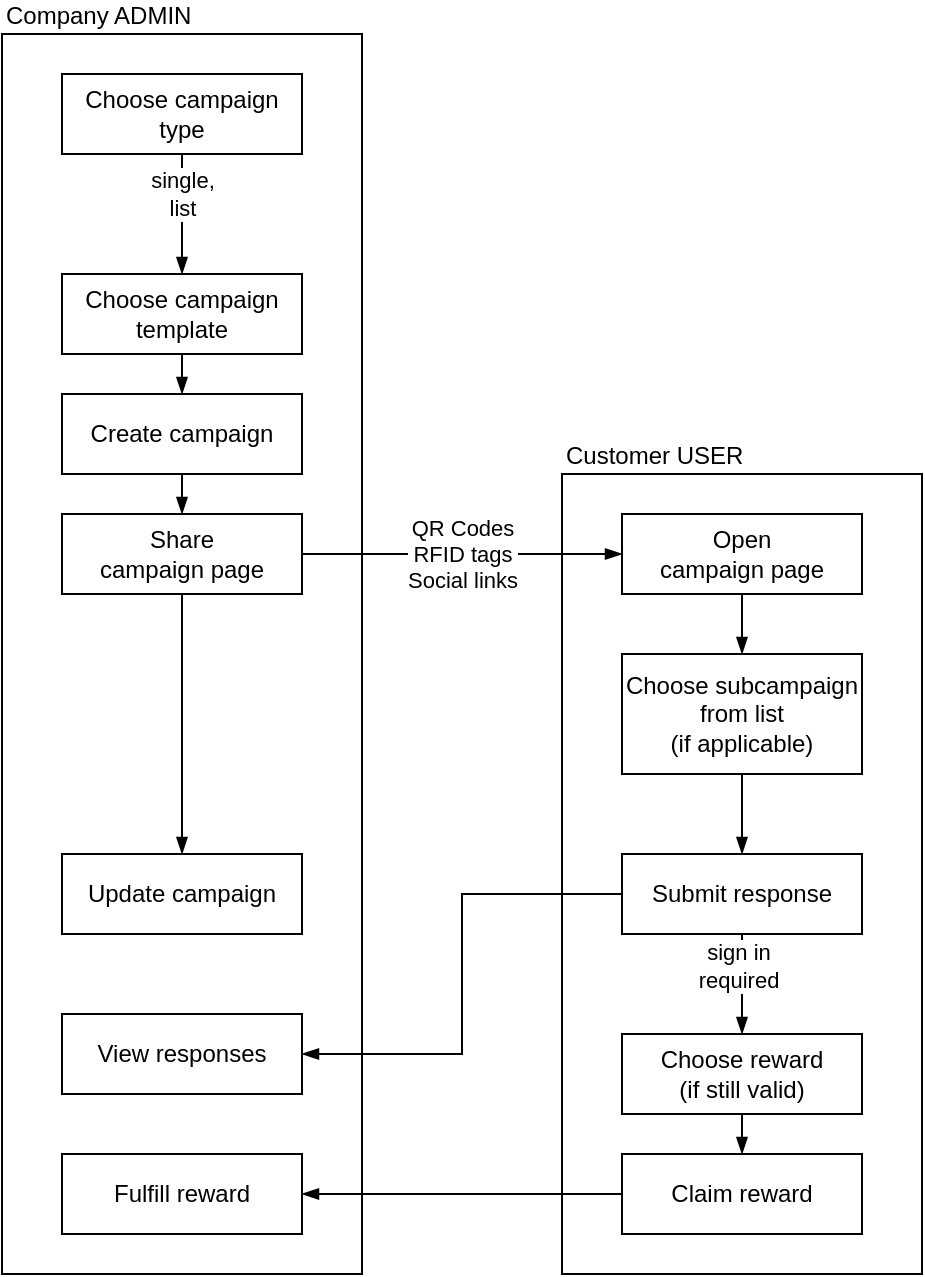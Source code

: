 <mxfile version="15.1.4" type="github" pages="7">
  <diagram id="iw4pLu_gCr6GuczO7d7E" name="campaign-flow">
    <mxGraphModel dx="946" dy="1746" grid="1" gridSize="10" guides="1" tooltips="1" connect="1" arrows="1" fold="1" page="1" pageScale="1" pageWidth="850" pageHeight="1100" math="0" shadow="0">
      <root>
        <mxCell id="ZGUa0_C5SuWIqFMFhjJC-0" />
        <mxCell id="ZGUa0_C5SuWIqFMFhjJC-1" parent="ZGUa0_C5SuWIqFMFhjJC-0" />
        <mxCell id="7mEfGgQ3ehFTYdUzxDYi-12" value="Customer USER" style="rounded=0;whiteSpace=wrap;html=1;verticalAlign=bottom;labelPosition=center;verticalLabelPosition=top;align=left;fillColor=none;" parent="ZGUa0_C5SuWIqFMFhjJC-1" vertex="1">
          <mxGeometry x="410" y="50" width="180" height="400" as="geometry" />
        </mxCell>
        <mxCell id="7mEfGgQ3ehFTYdUzxDYi-6" value="Company ADMIN" style="rounded=0;whiteSpace=wrap;html=1;verticalAlign=bottom;labelPosition=center;verticalLabelPosition=top;align=left;fillColor=none;" parent="ZGUa0_C5SuWIqFMFhjJC-1" vertex="1">
          <mxGeometry x="130" y="-170" width="180" height="620" as="geometry" />
        </mxCell>
        <mxCell id="7mEfGgQ3ehFTYdUzxDYi-3" style="edgeStyle=orthogonalEdgeStyle;rounded=0;orthogonalLoop=1;jettySize=auto;html=1;exitX=0.5;exitY=1;exitDx=0;exitDy=0;entryX=0.5;entryY=0;entryDx=0;entryDy=0;endArrow=blockThin;endFill=1;" parent="ZGUa0_C5SuWIqFMFhjJC-1" source="7mEfGgQ3ehFTYdUzxDYi-0" target="7mEfGgQ3ehFTYdUzxDYi-1" edge="1">
          <mxGeometry relative="1" as="geometry" />
        </mxCell>
        <mxCell id="7mEfGgQ3ehFTYdUzxDYi-0" value="Create campaign" style="rounded=0;whiteSpace=wrap;html=1;" parent="ZGUa0_C5SuWIqFMFhjJC-1" vertex="1">
          <mxGeometry x="160" y="10" width="120" height="40" as="geometry" />
        </mxCell>
        <mxCell id="7mEfGgQ3ehFTYdUzxDYi-4" style="edgeStyle=orthogonalEdgeStyle;rounded=0;orthogonalLoop=1;jettySize=auto;html=1;exitX=0.5;exitY=1;exitDx=0;exitDy=0;entryX=0.5;entryY=0;entryDx=0;entryDy=0;endArrow=blockThin;endFill=1;" parent="ZGUa0_C5SuWIqFMFhjJC-1" source="7mEfGgQ3ehFTYdUzxDYi-1" target="7mEfGgQ3ehFTYdUzxDYi-2" edge="1">
          <mxGeometry relative="1" as="geometry" />
        </mxCell>
        <mxCell id="7mEfGgQ3ehFTYdUzxDYi-10" style="edgeStyle=orthogonalEdgeStyle;rounded=0;orthogonalLoop=1;jettySize=auto;html=1;exitX=1;exitY=0.5;exitDx=0;exitDy=0;entryX=0;entryY=0.5;entryDx=0;entryDy=0;endArrow=blockThin;endFill=1;" parent="ZGUa0_C5SuWIqFMFhjJC-1" source="7mEfGgQ3ehFTYdUzxDYi-1" target="7mEfGgQ3ehFTYdUzxDYi-9" edge="1">
          <mxGeometry relative="1" as="geometry" />
        </mxCell>
        <mxCell id="7mEfGgQ3ehFTYdUzxDYi-11" value="QR Codes&lt;br&gt;RFID tags&lt;br&gt;Social links" style="edgeLabel;html=1;align=center;verticalAlign=middle;resizable=0;points=[];" parent="7mEfGgQ3ehFTYdUzxDYi-10" vertex="1" connectable="0">
          <mxGeometry x="0.263" y="4" relative="1" as="geometry">
            <mxPoint x="-21" y="4" as="offset" />
          </mxGeometry>
        </mxCell>
        <mxCell id="7mEfGgQ3ehFTYdUzxDYi-1" value="Share &lt;br&gt;campaign page" style="rounded=0;whiteSpace=wrap;html=1;" parent="ZGUa0_C5SuWIqFMFhjJC-1" vertex="1">
          <mxGeometry x="160" y="70" width="120" height="40" as="geometry" />
        </mxCell>
        <mxCell id="7mEfGgQ3ehFTYdUzxDYi-2" value="Update campaign" style="rounded=0;whiteSpace=wrap;html=1;" parent="ZGUa0_C5SuWIqFMFhjJC-1" vertex="1">
          <mxGeometry x="160" y="240" width="120" height="40" as="geometry" />
        </mxCell>
        <mxCell id="7mEfGgQ3ehFTYdUzxDYi-15" style="edgeStyle=orthogonalEdgeStyle;rounded=0;orthogonalLoop=1;jettySize=auto;html=1;exitX=0.5;exitY=1;exitDx=0;exitDy=0;entryX=0.5;entryY=0;entryDx=0;entryDy=0;endArrow=blockThin;endFill=1;" parent="ZGUa0_C5SuWIqFMFhjJC-1" source="7mEfGgQ3ehFTYdUzxDYi-5" target="7mEfGgQ3ehFTYdUzxDYi-14" edge="1">
          <mxGeometry relative="1" as="geometry" />
        </mxCell>
        <mxCell id="3PQfhNAqmrcoB2LiKIBI-0" value="sign in&lt;br&gt;required" style="edgeLabel;html=1;align=center;verticalAlign=middle;resizable=0;points=[];" parent="7mEfGgQ3ehFTYdUzxDYi-15" vertex="1" connectable="0">
          <mxGeometry x="-0.36" y="-2" relative="1" as="geometry">
            <mxPoint as="offset" />
          </mxGeometry>
        </mxCell>
        <mxCell id="7mEfGgQ3ehFTYdUzxDYi-18" style="edgeStyle=orthogonalEdgeStyle;rounded=0;orthogonalLoop=1;jettySize=auto;html=1;exitX=0;exitY=0.5;exitDx=0;exitDy=0;entryX=1;entryY=0.5;entryDx=0;entryDy=0;endArrow=blockThin;endFill=1;" parent="ZGUa0_C5SuWIqFMFhjJC-1" source="7mEfGgQ3ehFTYdUzxDYi-5" target="7mEfGgQ3ehFTYdUzxDYi-7" edge="1">
          <mxGeometry relative="1" as="geometry" />
        </mxCell>
        <mxCell id="7mEfGgQ3ehFTYdUzxDYi-5" value="Submit response" style="rounded=0;whiteSpace=wrap;html=1;" parent="ZGUa0_C5SuWIqFMFhjJC-1" vertex="1">
          <mxGeometry x="440" y="240" width="120" height="40" as="geometry" />
        </mxCell>
        <mxCell id="7mEfGgQ3ehFTYdUzxDYi-7" value="View responses" style="rounded=0;whiteSpace=wrap;html=1;" parent="ZGUa0_C5SuWIqFMFhjJC-1" vertex="1">
          <mxGeometry x="160" y="320" width="120" height="40" as="geometry" />
        </mxCell>
        <mxCell id="7mEfGgQ3ehFTYdUzxDYi-8" value="Fulfill reward" style="rounded=0;whiteSpace=wrap;html=1;" parent="ZGUa0_C5SuWIqFMFhjJC-1" vertex="1">
          <mxGeometry x="160" y="390" width="120" height="40" as="geometry" />
        </mxCell>
        <mxCell id="KXvseLakVoskM7qO_5IF-6" style="edgeStyle=orthogonalEdgeStyle;rounded=0;orthogonalLoop=1;jettySize=auto;html=1;exitX=0.5;exitY=1;exitDx=0;exitDy=0;entryX=0.5;entryY=0;entryDx=0;entryDy=0;endArrow=blockThin;endFill=1;" parent="ZGUa0_C5SuWIqFMFhjJC-1" source="7mEfGgQ3ehFTYdUzxDYi-9" target="KXvseLakVoskM7qO_5IF-5" edge="1">
          <mxGeometry relative="1" as="geometry" />
        </mxCell>
        <mxCell id="7mEfGgQ3ehFTYdUzxDYi-9" value="Open &lt;br&gt;campaign page" style="rounded=0;whiteSpace=wrap;html=1;" parent="ZGUa0_C5SuWIqFMFhjJC-1" vertex="1">
          <mxGeometry x="440" y="70" width="120" height="40" as="geometry" />
        </mxCell>
        <mxCell id="7mEfGgQ3ehFTYdUzxDYi-17" style="edgeStyle=orthogonalEdgeStyle;rounded=0;orthogonalLoop=1;jettySize=auto;html=1;exitX=0.5;exitY=1;exitDx=0;exitDy=0;entryX=0.5;entryY=0;entryDx=0;entryDy=0;endArrow=blockThin;endFill=1;" parent="ZGUa0_C5SuWIqFMFhjJC-1" source="7mEfGgQ3ehFTYdUzxDYi-14" target="7mEfGgQ3ehFTYdUzxDYi-16" edge="1">
          <mxGeometry relative="1" as="geometry" />
        </mxCell>
        <mxCell id="7mEfGgQ3ehFTYdUzxDYi-14" value="Choose reward&lt;br&gt;(if still valid)" style="rounded=0;whiteSpace=wrap;html=1;" parent="ZGUa0_C5SuWIqFMFhjJC-1" vertex="1">
          <mxGeometry x="440" y="330" width="120" height="40" as="geometry" />
        </mxCell>
        <mxCell id="7mEfGgQ3ehFTYdUzxDYi-19" style="edgeStyle=orthogonalEdgeStyle;rounded=0;orthogonalLoop=1;jettySize=auto;html=1;exitX=0;exitY=0.5;exitDx=0;exitDy=0;endArrow=blockThin;endFill=1;" parent="ZGUa0_C5SuWIqFMFhjJC-1" source="7mEfGgQ3ehFTYdUzxDYi-16" target="7mEfGgQ3ehFTYdUzxDYi-8" edge="1">
          <mxGeometry relative="1" as="geometry" />
        </mxCell>
        <mxCell id="7mEfGgQ3ehFTYdUzxDYi-16" value="Claim reward" style="rounded=0;whiteSpace=wrap;html=1;" parent="ZGUa0_C5SuWIqFMFhjJC-1" vertex="1">
          <mxGeometry x="440" y="390" width="120" height="40" as="geometry" />
        </mxCell>
        <mxCell id="KXvseLakVoskM7qO_5IF-1" style="edgeStyle=orthogonalEdgeStyle;rounded=0;orthogonalLoop=1;jettySize=auto;html=1;exitX=0.5;exitY=1;exitDx=0;exitDy=0;entryX=0.5;entryY=0;entryDx=0;entryDy=0;endArrow=blockThin;endFill=1;" parent="ZGUa0_C5SuWIqFMFhjJC-1" source="KXvseLakVoskM7qO_5IF-0" target="7mEfGgQ3ehFTYdUzxDYi-0" edge="1">
          <mxGeometry relative="1" as="geometry" />
        </mxCell>
        <mxCell id="KXvseLakVoskM7qO_5IF-0" value="Choose campaign&lt;br&gt;template" style="rounded=0;whiteSpace=wrap;html=1;" parent="ZGUa0_C5SuWIqFMFhjJC-1" vertex="1">
          <mxGeometry x="160" y="-50" width="120" height="40" as="geometry" />
        </mxCell>
        <mxCell id="KXvseLakVoskM7qO_5IF-3" style="edgeStyle=orthogonalEdgeStyle;rounded=0;orthogonalLoop=1;jettySize=auto;html=1;exitX=0.5;exitY=1;exitDx=0;exitDy=0;entryX=0.5;entryY=0;entryDx=0;entryDy=0;endArrow=blockThin;endFill=1;" parent="ZGUa0_C5SuWIqFMFhjJC-1" source="KXvseLakVoskM7qO_5IF-2" target="KXvseLakVoskM7qO_5IF-0" edge="1">
          <mxGeometry relative="1" as="geometry" />
        </mxCell>
        <mxCell id="KXvseLakVoskM7qO_5IF-4" value="single,&lt;br&gt;list" style="edgeLabel;html=1;align=center;verticalAlign=middle;resizable=0;points=[];" parent="KXvseLakVoskM7qO_5IF-3" vertex="1" connectable="0">
          <mxGeometry x="-0.333" relative="1" as="geometry">
            <mxPoint as="offset" />
          </mxGeometry>
        </mxCell>
        <mxCell id="KXvseLakVoskM7qO_5IF-2" value="Choose campaign&lt;br&gt;type" style="rounded=0;whiteSpace=wrap;html=1;" parent="ZGUa0_C5SuWIqFMFhjJC-1" vertex="1">
          <mxGeometry x="160" y="-150" width="120" height="40" as="geometry" />
        </mxCell>
        <mxCell id="KXvseLakVoskM7qO_5IF-7" style="edgeStyle=orthogonalEdgeStyle;rounded=0;orthogonalLoop=1;jettySize=auto;html=1;exitX=0.5;exitY=1;exitDx=0;exitDy=0;entryX=0.5;entryY=0;entryDx=0;entryDy=0;endArrow=blockThin;endFill=1;" parent="ZGUa0_C5SuWIqFMFhjJC-1" source="KXvseLakVoskM7qO_5IF-5" target="7mEfGgQ3ehFTYdUzxDYi-5" edge="1">
          <mxGeometry relative="1" as="geometry" />
        </mxCell>
        <mxCell id="KXvseLakVoskM7qO_5IF-5" value="Choose subcampaign&lt;br&gt;from list&lt;br&gt;(if applicable)" style="rounded=0;whiteSpace=wrap;html=1;" parent="ZGUa0_C5SuWIqFMFhjJC-1" vertex="1">
          <mxGeometry x="440" y="140" width="120" height="60" as="geometry" />
        </mxCell>
      </root>
    </mxGraphModel>
  </diagram>
  <diagram id="WGADG-hLWnyf5kXXA01r" name="rewards-flow">
    <mxGraphModel dx="946" dy="646" grid="1" gridSize="10" guides="1" tooltips="1" connect="1" arrows="1" fold="1" page="1" pageScale="1" pageWidth="850" pageHeight="1100" math="0" shadow="0">
      <root>
        <mxCell id="qwHhc68IjqfnNPyB05iH-0" />
        <mxCell id="qwHhc68IjqfnNPyB05iH-1" parent="qwHhc68IjqfnNPyB05iH-0" />
        <mxCell id="qwHhc68IjqfnNPyB05iH-2" style="edgeStyle=orthogonalEdgeStyle;rounded=0;orthogonalLoop=1;jettySize=auto;html=1;exitX=0.5;exitY=1;exitDx=0;exitDy=0;entryX=0.5;entryY=0;entryDx=0;entryDy=0;endArrow=blockThin;endFill=1;" parent="qwHhc68IjqfnNPyB05iH-1" source="qwHhc68IjqfnNPyB05iH-3" target="qwHhc68IjqfnNPyB05iH-7" edge="1">
          <mxGeometry relative="1" as="geometry" />
        </mxCell>
        <mxCell id="qwHhc68IjqfnNPyB05iH-3" value="Claim reward" style="rounded=0;whiteSpace=wrap;html=1;" parent="qwHhc68IjqfnNPyB05iH-1" vertex="1">
          <mxGeometry x="360" y="340" width="120" height="40" as="geometry" />
        </mxCell>
        <mxCell id="qwHhc68IjqfnNPyB05iH-4" style="edgeStyle=orthogonalEdgeStyle;rounded=0;orthogonalLoop=1;jettySize=auto;html=1;exitX=0.5;exitY=1;exitDx=0;exitDy=0;entryX=0.5;entryY=0;entryDx=0;entryDy=0;endArrow=blockThin;endFill=1;" parent="qwHhc68IjqfnNPyB05iH-1" source="qwHhc68IjqfnNPyB05iH-5" target="qwHhc68IjqfnNPyB05iH-3" edge="1">
          <mxGeometry relative="1" as="geometry" />
        </mxCell>
        <mxCell id="qwHhc68IjqfnNPyB05iH-5" value="Select reward from list" style="rounded=0;whiteSpace=wrap;html=1;" parent="qwHhc68IjqfnNPyB05iH-1" vertex="1">
          <mxGeometry x="360" y="280" width="120" height="40" as="geometry" />
        </mxCell>
        <mxCell id="qwHhc68IjqfnNPyB05iH-6" style="edgeStyle=orthogonalEdgeStyle;rounded=0;orthogonalLoop=1;jettySize=auto;html=1;exitX=0.5;exitY=1;exitDx=0;exitDy=0;entryX=0.5;entryY=0;entryDx=0;entryDy=0;endArrow=blockThin;endFill=1;" parent="qwHhc68IjqfnNPyB05iH-1" source="qwHhc68IjqfnNPyB05iH-7" target="qwHhc68IjqfnNPyB05iH-11" edge="1">
          <mxGeometry relative="1" as="geometry" />
        </mxCell>
        <mxCell id="qwHhc68IjqfnNPyB05iH-7" value="Add reward claim&lt;br&gt;to user rewards" style="rounded=0;whiteSpace=wrap;html=1;" parent="qwHhc68IjqfnNPyB05iH-1" vertex="1">
          <mxGeometry x="360" y="400" width="120" height="40" as="geometry" />
        </mxCell>
        <mxCell id="qwHhc68IjqfnNPyB05iH-8" value="&amp;nbsp;yes&amp;nbsp;" style="edgeStyle=orthogonalEdgeStyle;rounded=0;orthogonalLoop=1;jettySize=auto;html=1;exitX=1;exitY=0.5;exitDx=0;exitDy=0;entryX=0;entryY=0.5;entryDx=0;entryDy=0;endArrow=blockThin;endFill=1;" parent="qwHhc68IjqfnNPyB05iH-1" source="qwHhc68IjqfnNPyB05iH-11" target="qwHhc68IjqfnNPyB05iH-13" edge="1">
          <mxGeometry relative="1" as="geometry" />
        </mxCell>
        <mxCell id="qwHhc68IjqfnNPyB05iH-9" value="" style="edgeStyle=orthogonalEdgeStyle;rounded=0;orthogonalLoop=1;jettySize=auto;html=1;endArrow=blockThin;endFill=1;entryX=0.5;entryY=0;entryDx=0;entryDy=0;" parent="qwHhc68IjqfnNPyB05iH-1" source="qwHhc68IjqfnNPyB05iH-11" target="qwHhc68IjqfnNPyB05iH-15" edge="1">
          <mxGeometry relative="1" as="geometry">
            <mxPoint x="420" y="580" as="targetPoint" />
          </mxGeometry>
        </mxCell>
        <mxCell id="qwHhc68IjqfnNPyB05iH-10" value="Slider based" style="edgeLabel;html=1;align=center;verticalAlign=middle;resizable=0;points=[];" parent="qwHhc68IjqfnNPyB05iH-9" vertex="1" connectable="0">
          <mxGeometry x="-0.25" relative="1" as="geometry">
            <mxPoint as="offset" />
          </mxGeometry>
        </mxCell>
        <mxCell id="qwHhc68IjqfnNPyB05iH-11" value="Code &lt;br&gt;based?" style="rhombus;whiteSpace=wrap;html=1;" parent="qwHhc68IjqfnNPyB05iH-1" vertex="1">
          <mxGeometry x="380" y="460" width="80" height="80" as="geometry" />
        </mxCell>
        <mxCell id="qwHhc68IjqfnNPyB05iH-12" value="" style="edgeStyle=orthogonalEdgeStyle;rounded=0;orthogonalLoop=1;jettySize=auto;html=1;endArrow=blockThin;endFill=1;" parent="qwHhc68IjqfnNPyB05iH-1" source="qwHhc68IjqfnNPyB05iH-13" target="qwHhc68IjqfnNPyB05iH-19" edge="1">
          <mxGeometry relative="1" as="geometry" />
        </mxCell>
        <mxCell id="qwHhc68IjqfnNPyB05iH-13" value="Read instructions" style="rounded=0;whiteSpace=wrap;html=1;" parent="qwHhc68IjqfnNPyB05iH-1" vertex="1">
          <mxGeometry x="520" y="480" width="120" height="40" as="geometry" />
        </mxCell>
        <mxCell id="qwHhc68IjqfnNPyB05iH-14" value="" style="edgeStyle=orthogonalEdgeStyle;rounded=0;orthogonalLoop=1;jettySize=auto;html=1;endArrow=blockThin;endFill=1;" parent="qwHhc68IjqfnNPyB05iH-1" source="qwHhc68IjqfnNPyB05iH-15" target="qwHhc68IjqfnNPyB05iH-17" edge="1">
          <mxGeometry relative="1" as="geometry" />
        </mxCell>
        <mxCell id="qwHhc68IjqfnNPyB05iH-15" value="Go to location" style="rounded=0;whiteSpace=wrap;html=1;" parent="qwHhc68IjqfnNPyB05iH-1" vertex="1">
          <mxGeometry x="360" y="600" width="120" height="40" as="geometry" />
        </mxCell>
        <mxCell id="qwHhc68IjqfnNPyB05iH-16" style="edgeStyle=orthogonalEdgeStyle;rounded=0;orthogonalLoop=1;jettySize=auto;html=1;exitX=0.5;exitY=1;exitDx=0;exitDy=0;entryX=0.5;entryY=0;entryDx=0;entryDy=0;fontColor=#000000;endArrow=blockThin;endFill=1;" parent="qwHhc68IjqfnNPyB05iH-1" source="qwHhc68IjqfnNPyB05iH-17" target="qwHhc68IjqfnNPyB05iH-27" edge="1">
          <mxGeometry relative="1" as="geometry" />
        </mxCell>
        <mxCell id="qwHhc68IjqfnNPyB05iH-17" value="Present slider&lt;br&gt;to employee" style="rounded=0;whiteSpace=wrap;html=1;" parent="qwHhc68IjqfnNPyB05iH-1" vertex="1">
          <mxGeometry x="360" y="660" width="120" height="40" as="geometry" />
        </mxCell>
        <mxCell id="qwHhc68IjqfnNPyB05iH-18" value="" style="edgeStyle=orthogonalEdgeStyle;rounded=0;orthogonalLoop=1;jettySize=auto;html=1;endArrow=blockThin;endFill=1;" parent="qwHhc68IjqfnNPyB05iH-1" source="qwHhc68IjqfnNPyB05iH-19" target="qwHhc68IjqfnNPyB05iH-21" edge="1">
          <mxGeometry relative="1" as="geometry" />
        </mxCell>
        <mxCell id="qwHhc68IjqfnNPyB05iH-19" value="Copy code" style="rounded=0;whiteSpace=wrap;html=1;" parent="qwHhc68IjqfnNPyB05iH-1" vertex="1">
          <mxGeometry x="520" y="540" width="120" height="40" as="geometry" />
        </mxCell>
        <mxCell id="qwHhc68IjqfnNPyB05iH-20" value="" style="edgeStyle=orthogonalEdgeStyle;rounded=0;orthogonalLoop=1;jettySize=auto;html=1;endArrow=blockThin;endFill=1;" parent="qwHhc68IjqfnNPyB05iH-1" source="qwHhc68IjqfnNPyB05iH-21" target="qwHhc68IjqfnNPyB05iH-23" edge="1">
          <mxGeometry relative="1" as="geometry" />
        </mxCell>
        <mxCell id="qwHhc68IjqfnNPyB05iH-21" value="Return to site" style="rounded=0;whiteSpace=wrap;html=1;" parent="qwHhc68IjqfnNPyB05iH-1" vertex="1">
          <mxGeometry x="520" y="600" width="120" height="40" as="geometry" />
        </mxCell>
        <mxCell id="qwHhc68IjqfnNPyB05iH-22" style="edgeStyle=orthogonalEdgeStyle;rounded=0;orthogonalLoop=1;jettySize=auto;html=1;exitX=0.5;exitY=1;exitDx=0;exitDy=0;entryX=1;entryY=0.5;entryDx=0;entryDy=0;endArrow=blockThin;endFill=1;" parent="qwHhc68IjqfnNPyB05iH-1" source="qwHhc68IjqfnNPyB05iH-23" target="qwHhc68IjqfnNPyB05iH-25" edge="1">
          <mxGeometry relative="1" as="geometry" />
        </mxCell>
        <mxCell id="qwHhc68IjqfnNPyB05iH-23" value="Accept dialog" style="rounded=0;whiteSpace=wrap;html=1;" parent="qwHhc68IjqfnNPyB05iH-1" vertex="1">
          <mxGeometry x="520" y="660" width="120" height="40" as="geometry" />
        </mxCell>
        <mxCell id="qwHhc68IjqfnNPyB05iH-24" value="" style="edgeStyle=orthogonalEdgeStyle;rounded=0;orthogonalLoop=1;jettySize=auto;html=1;fontColor=#f0f0f0;endArrow=blockThin;endFill=1;" parent="qwHhc68IjqfnNPyB05iH-1" source="qwHhc68IjqfnNPyB05iH-25" target="qwHhc68IjqfnNPyB05iH-36" edge="1">
          <mxGeometry relative="1" as="geometry" />
        </mxCell>
        <mxCell id="qwHhc68IjqfnNPyB05iH-25" value="Reward applied" style="rounded=0;whiteSpace=wrap;html=1;" parent="qwHhc68IjqfnNPyB05iH-1" vertex="1">
          <mxGeometry x="360" y="790" width="120" height="40" as="geometry" />
        </mxCell>
        <mxCell id="qwHhc68IjqfnNPyB05iH-26" style="edgeStyle=orthogonalEdgeStyle;rounded=0;orthogonalLoop=1;jettySize=auto;html=1;exitX=0.5;exitY=1;exitDx=0;exitDy=0;entryX=0.5;entryY=0;entryDx=0;entryDy=0;endArrow=blockThin;endFill=1;" parent="qwHhc68IjqfnNPyB05iH-1" source="qwHhc68IjqfnNPyB05iH-27" target="qwHhc68IjqfnNPyB05iH-25" edge="1">
          <mxGeometry relative="1" as="geometry" />
        </mxCell>
        <mxCell id="qwHhc68IjqfnNPyB05iH-27" value="Employee verifies date and slider" style="rounded=0;whiteSpace=wrap;html=1;" parent="qwHhc68IjqfnNPyB05iH-1" vertex="1">
          <mxGeometry x="360" y="720" width="120" height="40" as="geometry" />
        </mxCell>
        <mxCell id="qwHhc68IjqfnNPyB05iH-28" style="edgeStyle=orthogonalEdgeStyle;rounded=0;orthogonalLoop=1;jettySize=auto;html=1;exitX=0.5;exitY=1;exitDx=0;exitDy=0;entryX=0.5;entryY=0;entryDx=0;entryDy=0;fontColor=#f0f0f0;endArrow=blockThin;endFill=1;" parent="qwHhc68IjqfnNPyB05iH-1" source="qwHhc68IjqfnNPyB05iH-29" target="qwHhc68IjqfnNPyB05iH-38" edge="1">
          <mxGeometry relative="1" as="geometry" />
        </mxCell>
        <mxCell id="qwHhc68IjqfnNPyB05iH-29" value="Sumbit campaign" style="rounded=0;whiteSpace=wrap;html=1;" parent="qwHhc68IjqfnNPyB05iH-1" vertex="1">
          <mxGeometry x="360" y="40" width="120" height="40" as="geometry" />
        </mxCell>
        <mxCell id="qwHhc68IjqfnNPyB05iH-30" value="" style="edgeStyle=orthogonalEdgeStyle;rounded=0;orthogonalLoop=1;jettySize=auto;html=1;endArrow=blockThin;endFill=1;" parent="qwHhc68IjqfnNPyB05iH-1" source="qwHhc68IjqfnNPyB05iH-31" target="qwHhc68IjqfnNPyB05iH-33" edge="1">
          <mxGeometry relative="1" as="geometry" />
        </mxCell>
        <mxCell id="qwHhc68IjqfnNPyB05iH-31" value="Create token" style="rounded=0;whiteSpace=wrap;html=1;dashed=1;" parent="qwHhc68IjqfnNPyB05iH-1" vertex="1">
          <mxGeometry x="360" y="160" width="120" height="40" as="geometry" />
        </mxCell>
        <mxCell id="qwHhc68IjqfnNPyB05iH-32" style="edgeStyle=orthogonalEdgeStyle;rounded=0;orthogonalLoop=1;jettySize=auto;html=1;exitX=0.5;exitY=1;exitDx=0;exitDy=0;entryX=0.5;entryY=0;entryDx=0;entryDy=0;endArrow=blockThin;endFill=1;" parent="qwHhc68IjqfnNPyB05iH-1" source="qwHhc68IjqfnNPyB05iH-33" target="qwHhc68IjqfnNPyB05iH-5" edge="1">
          <mxGeometry relative="1" as="geometry" />
        </mxCell>
        <mxCell id="qwHhc68IjqfnNPyB05iH-33" value="Render success&lt;br&gt;page with token" style="rounded=0;whiteSpace=wrap;html=1;dashed=1;" parent="qwHhc68IjqfnNPyB05iH-1" vertex="1">
          <mxGeometry x="360" y="220" width="120" height="40" as="geometry" />
        </mxCell>
        <mxCell id="qwHhc68IjqfnNPyB05iH-34" value="Scenarios to take into account:&lt;br&gt;&lt;br&gt;• user creates another account with new email to claim another reward.&lt;br&gt;• user presents the date but not the slider to the employee, could be a faked date (edited)&lt;br&gt;• user finds out that they cannot claim a reward twice in a given period after they had already filled and submitted the campaign, frustrated&lt;br&gt;• campaign success page link is shared with another user, hoping they can skip the feedback" style="rounded=0;whiteSpace=wrap;html=1;align=left;fillColor=none;strokeColor=none;verticalAlign=top;" parent="qwHhc68IjqfnNPyB05iH-1" vertex="1">
          <mxGeometry x="520" y="100" width="270" height="220" as="geometry" />
        </mxCell>
        <mxCell id="qwHhc68IjqfnNPyB05iH-35" value="Message in UI to employee:&lt;br&gt;&lt;b&gt;&quot;Invalid without the slider.&quot;&lt;/b&gt;" style="rounded=0;whiteSpace=wrap;html=1;align=left;fillColor=none;strokeColor=none;verticalAlign=top;" parent="qwHhc68IjqfnNPyB05iH-1" vertex="1">
          <mxGeometry x="190" y="720" width="160" height="50" as="geometry" />
        </mxCell>
        <mxCell id="qwHhc68IjqfnNPyB05iH-36" value="Moved to applied tab or section" style="rounded=0;whiteSpace=wrap;html=1;dashed=1;" parent="qwHhc68IjqfnNPyB05iH-1" vertex="1">
          <mxGeometry x="360" y="860" width="120" height="40" as="geometry" />
        </mxCell>
        <mxCell id="qwHhc68IjqfnNPyB05iH-37" style="edgeStyle=orthogonalEdgeStyle;rounded=0;orthogonalLoop=1;jettySize=auto;html=1;exitX=0.5;exitY=1;exitDx=0;exitDy=0;entryX=0.5;entryY=0;entryDx=0;entryDy=0;fontColor=#f0f0f0;endArrow=blockThin;endFill=1;" parent="qwHhc68IjqfnNPyB05iH-1" source="qwHhc68IjqfnNPyB05iH-38" target="qwHhc68IjqfnNPyB05iH-31" edge="1">
          <mxGeometry relative="1" as="geometry" />
        </mxCell>
        <mxCell id="qwHhc68IjqfnNPyB05iH-38" value="Validate response" style="rounded=0;whiteSpace=wrap;html=1;dashed=1;" parent="qwHhc68IjqfnNPyB05iH-1" vertex="1">
          <mxGeometry x="360" y="100" width="120" height="40" as="geometry" />
        </mxCell>
      </root>
    </mxGraphModel>
  </diagram>
  <diagram id="E3-1LYxjIXzalvainWL1" name="component-states">
    <mxGraphModel dx="946" dy="1746" grid="1" gridSize="10" guides="1" tooltips="1" connect="1" arrows="1" fold="1" page="1" pageScale="1" pageWidth="850" pageHeight="1100" math="0" shadow="0">
      <root>
        <mxCell id="4p7RvBadv0vRJ8H7Ql7l-0" />
        <mxCell id="4p7RvBadv0vRJ8H7Ql7l-1" parent="4p7RvBadv0vRJ8H7Ql7l-0" />
        <mxCell id="tlLGM2CSrbL9Jq3WOq9L-26" value="&lt;font face=&quot;Fira Code&quot;&gt;QuestionView - OptionListView / OptionCarouselView&lt;br&gt;&lt;/font&gt;" style="rounded=0;whiteSpace=wrap;html=1;verticalAlign=bottom;labelPosition=center;verticalLabelPosition=top;align=left;fillColor=none;" vertex="1" parent="4p7RvBadv0vRJ8H7Ql7l-1">
          <mxGeometry x="340" width="980" height="660" as="geometry" />
        </mxCell>
        <mxCell id="tlLGM2CSrbL9Jq3WOq9L-17" value="&lt;font face=&quot;Fira Code&quot;&gt;OptionView&lt;/font&gt;" style="rounded=0;whiteSpace=wrap;html=1;verticalAlign=bottom;labelPosition=center;verticalLabelPosition=top;align=left;fillColor=none;" vertex="1" parent="4p7RvBadv0vRJ8H7Ql7l-1">
          <mxGeometry x="360" y="100" width="940" height="540" as="geometry" />
        </mxCell>
        <mxCell id="tlLGM2CSrbL9Jq3WOq9L-11" value="&lt;font face=&quot;Fira Code&quot;&gt;FluidSlider&lt;/font&gt;" style="rounded=0;whiteSpace=wrap;html=1;verticalAlign=bottom;labelPosition=center;verticalLabelPosition=top;align=left;fillColor=none;" vertex="1" parent="4p7RvBadv0vRJ8H7Ql7l-1">
          <mxGeometry x="380" y="160" width="480" height="460" as="geometry" />
        </mxCell>
        <mxCell id="tlLGM2CSrbL9Jq3WOq9L-12" value="&lt;font face=&quot;Fira Code&quot;&gt;AxisLabel&lt;/font&gt;" style="rounded=0;whiteSpace=wrap;html=1;verticalAlign=bottom;labelPosition=center;verticalLabelPosition=top;align=left;fillColor=none;" vertex="1" parent="4p7RvBadv0vRJ8H7Ql7l-1">
          <mxGeometry x="400" y="520" width="440" height="80" as="geometry" />
        </mxCell>
        <mxCell id="27TCiIH9x__33lk0vScA-1" value="&lt;span style=&quot;font-family: &amp;#34;fira code&amp;#34;&quot;&gt;visible = false&lt;/span&gt;" style="rounded=0;whiteSpace=wrap;html=1;" vertex="1" parent="4p7RvBadv0vRJ8H7Ql7l-1">
          <mxGeometry x="420" y="540" width="120" height="40" as="geometry" />
        </mxCell>
        <mxCell id="27TCiIH9x__33lk0vScA-3" value="&lt;span style=&quot;font-family: &amp;#34;fira code&amp;#34;&quot;&gt;value = 0.5&lt;/span&gt;" style="rounded=0;whiteSpace=wrap;html=1;" vertex="1" parent="4p7RvBadv0vRJ8H7Ql7l-1">
          <mxGeometry x="400" y="180" width="120" height="40" as="geometry" />
        </mxCell>
        <mxCell id="tlLGM2CSrbL9Jq3WOq9L-18" style="edgeStyle=orthogonalEdgeStyle;rounded=0;orthogonalLoop=1;jettySize=auto;html=1;exitX=1;exitY=0.5;exitDx=0;exitDy=0;entryX=0;entryY=0.5;entryDx=0;entryDy=0;endArrow=blockThin;endFill=1;" edge="1" parent="4p7RvBadv0vRJ8H7Ql7l-1" source="27TCiIH9x__33lk0vScA-5" target="tlLGM2CSrbL9Jq3WOq9L-0">
          <mxGeometry relative="1" as="geometry" />
        </mxCell>
        <mxCell id="tlLGM2CSrbL9Jq3WOq9L-37" style="edgeStyle=orthogonalEdgeStyle;rounded=0;orthogonalLoop=1;jettySize=auto;html=1;exitX=0.5;exitY=1;exitDx=0;exitDy=0;entryX=0.5;entryY=0;entryDx=0;entryDy=0;endArrow=blockThin;endFill=1;" edge="1" parent="4p7RvBadv0vRJ8H7Ql7l-1" source="27TCiIH9x__33lk0vScA-5" target="tlLGM2CSrbL9Jq3WOq9L-36">
          <mxGeometry relative="1" as="geometry" />
        </mxCell>
        <mxCell id="tlLGM2CSrbL9Jq3WOq9L-44" style="edgeStyle=orthogonalEdgeStyle;rounded=0;orthogonalLoop=1;jettySize=auto;html=1;exitX=0;exitY=0.5;exitDx=0;exitDy=0;entryX=0.5;entryY=1;entryDx=0;entryDy=0;fontFamily=Fira Code;fontSource=https%3A%2F%2Ffonts.googleapis.com%2Fcss%3Ffamily%3DFira%2BCode;endArrow=blockThin;endFill=1;" edge="1" parent="4p7RvBadv0vRJ8H7Ql7l-1" source="27TCiIH9x__33lk0vScA-5" target="tlLGM2CSrbL9Jq3WOq9L-43">
          <mxGeometry relative="1" as="geometry" />
        </mxCell>
        <mxCell id="tlLGM2CSrbL9Jq3WOq9L-45" value="&amp;nbsp;event&amp;nbsp;" style="edgeLabel;html=1;align=center;verticalAlign=middle;resizable=0;points=[];fontFamily=Fira Code;" vertex="1" connectable="0" parent="tlLGM2CSrbL9Jq3WOq9L-44">
          <mxGeometry x="-0.284" y="-1" relative="1" as="geometry">
            <mxPoint x="18" y="1" as="offset" />
          </mxGeometry>
        </mxCell>
        <mxCell id="27TCiIH9x__33lk0vScA-5" value="&lt;font face=&quot;Fira Code&quot;&gt;onChange&lt;/font&gt;" style="rounded=0;whiteSpace=wrap;html=1;fillColor=#dae8fc;strokeColor=#6c8ebf;" vertex="1" parent="4p7RvBadv0vRJ8H7Ql7l-1">
          <mxGeometry x="560" y="350" width="120" height="40" as="geometry" />
        </mxCell>
        <mxCell id="27TCiIH9x__33lk0vScA-6" value="&lt;font face=&quot;Fira Code&quot;&gt;visible = true&lt;/font&gt;" style="rounded=0;whiteSpace=wrap;html=1;" vertex="1" parent="4p7RvBadv0vRJ8H7Ql7l-1">
          <mxGeometry x="560" y="540" width="120" height="40" as="geometry" />
        </mxCell>
        <mxCell id="tlLGM2CSrbL9Jq3WOq9L-0" value="&lt;span style=&quot;font-family: &amp;#34;fira code&amp;#34;&quot;&gt;iconVisible = false&lt;/span&gt;" style="rounded=0;whiteSpace=wrap;html=1;" vertex="1" parent="4p7RvBadv0vRJ8H7Ql7l-1">
          <mxGeometry x="880" y="350" width="120" height="40" as="geometry" />
        </mxCell>
        <mxCell id="tlLGM2CSrbL9Jq3WOq9L-4" value="" style="edgeStyle=orthogonalEdgeStyle;rounded=0;orthogonalLoop=1;jettySize=auto;html=1;endArrow=blockThin;endFill=1;" edge="1" parent="4p7RvBadv0vRJ8H7Ql7l-1" source="tlLGM2CSrbL9Jq3WOq9L-2" target="tlLGM2CSrbL9Jq3WOq9L-3">
          <mxGeometry relative="1" as="geometry" />
        </mxCell>
        <mxCell id="tlLGM2CSrbL9Jq3WOq9L-2" value="&lt;font face=&quot;Fira Code&quot;&gt;onPointerDown&lt;/font&gt;" style="rounded=0;whiteSpace=wrap;html=1;fillColor=#dae8fc;strokeColor=#6c8ebf;" vertex="1" parent="4p7RvBadv0vRJ8H7Ql7l-1">
          <mxGeometry x="560" y="290" width="120" height="40" as="geometry" />
        </mxCell>
        <mxCell id="tlLGM2CSrbL9Jq3WOq9L-3" value="&lt;font face=&quot;Fira Code&quot;&gt;faded = true&lt;/font&gt;" style="rounded=0;whiteSpace=wrap;html=1;" vertex="1" parent="4p7RvBadv0vRJ8H7Ql7l-1">
          <mxGeometry x="880" y="290" width="120" height="40" as="geometry" />
        </mxCell>
        <mxCell id="tlLGM2CSrbL9Jq3WOq9L-7" value="" style="edgeStyle=orthogonalEdgeStyle;rounded=0;orthogonalLoop=1;jettySize=auto;html=1;endArrow=blockThin;endFill=1;" edge="1" parent="4p7RvBadv0vRJ8H7Ql7l-1" source="tlLGM2CSrbL9Jq3WOq9L-5" target="tlLGM2CSrbL9Jq3WOq9L-6">
          <mxGeometry relative="1" as="geometry" />
        </mxCell>
        <mxCell id="tlLGM2CSrbL9Jq3WOq9L-5" value="&lt;font face=&quot;Fira Code&quot;&gt;onPointerUp&lt;/font&gt;" style="rounded=0;whiteSpace=wrap;html=1;fillColor=#dae8fc;strokeColor=#6c8ebf;" vertex="1" parent="4p7RvBadv0vRJ8H7Ql7l-1">
          <mxGeometry x="560" y="230" width="120" height="40" as="geometry" />
        </mxCell>
        <mxCell id="tlLGM2CSrbL9Jq3WOq9L-6" value="&lt;span style=&quot;font-family: &amp;#34;fira code&amp;#34;&quot;&gt;faded = true&lt;/span&gt;" style="rounded=0;whiteSpace=wrap;html=1;" vertex="1" parent="4p7RvBadv0vRJ8H7Ql7l-1">
          <mxGeometry x="880" y="230" width="120" height="40" as="geometry" />
        </mxCell>
        <mxCell id="tlLGM2CSrbL9Jq3WOq9L-14" style="edgeStyle=orthogonalEdgeStyle;rounded=0;orthogonalLoop=1;jettySize=auto;html=1;exitX=1;exitY=0.5;exitDx=0;exitDy=0;entryX=0;entryY=0.5;entryDx=0;entryDy=0;endArrow=blockThin;endFill=1;" edge="1" parent="4p7RvBadv0vRJ8H7Ql7l-1" source="tlLGM2CSrbL9Jq3WOq9L-13" target="27TCiIH9x__33lk0vScA-3">
          <mxGeometry relative="1" as="geometry" />
        </mxCell>
        <mxCell id="tlLGM2CSrbL9Jq3WOq9L-15" style="edgeStyle=orthogonalEdgeStyle;rounded=0;orthogonalLoop=1;jettySize=auto;html=1;exitX=0.5;exitY=1;exitDx=0;exitDy=0;entryX=0;entryY=0.5;entryDx=0;entryDy=0;endArrow=blockThin;endFill=1;" edge="1" parent="4p7RvBadv0vRJ8H7Ql7l-1" source="tlLGM2CSrbL9Jq3WOq9L-13" target="27TCiIH9x__33lk0vScA-1">
          <mxGeometry relative="1" as="geometry" />
        </mxCell>
        <mxCell id="tlLGM2CSrbL9Jq3WOq9L-13" value="&lt;span style=&quot;font-family: &amp;#34;fira code&amp;#34;&quot;&gt;init&lt;/span&gt;" style="rounded=0;whiteSpace=wrap;html=1;" vertex="1" parent="4p7RvBadv0vRJ8H7Ql7l-1">
          <mxGeometry x="210" y="180" width="120" height="40" as="geometry" />
        </mxCell>
        <mxCell id="tlLGM2CSrbL9Jq3WOq9L-23" style="edgeStyle=orthogonalEdgeStyle;rounded=0;orthogonalLoop=1;jettySize=auto;html=1;exitX=0.5;exitY=1;exitDx=0;exitDy=0;entryX=0.5;entryY=0;entryDx=0;entryDy=0;endArrow=blockThin;endFill=1;" edge="1" parent="4p7RvBadv0vRJ8H7Ql7l-1" source="tlLGM2CSrbL9Jq3WOq9L-19" target="tlLGM2CSrbL9Jq3WOq9L-22">
          <mxGeometry relative="1" as="geometry" />
        </mxCell>
        <mxCell id="tlLGM2CSrbL9Jq3WOq9L-19" value="&lt;font face=&quot;Fira Code&quot;&gt;onClick&lt;/font&gt;" style="rounded=0;whiteSpace=wrap;html=1;fillColor=#dae8fc;strokeColor=#6c8ebf;" vertex="1" parent="4p7RvBadv0vRJ8H7Ql7l-1">
          <mxGeometry x="1020" y="170" width="120" height="40" as="geometry" />
        </mxCell>
        <mxCell id="tlLGM2CSrbL9Jq3WOq9L-35" style="edgeStyle=orthogonalEdgeStyle;rounded=0;orthogonalLoop=1;jettySize=auto;html=1;exitX=0.5;exitY=1;exitDx=0;exitDy=0;entryX=1;entryY=0.5;entryDx=0;entryDy=0;endArrow=blockThin;endFill=1;" edge="1" parent="4p7RvBadv0vRJ8H7Ql7l-1" source="tlLGM2CSrbL9Jq3WOq9L-20" target="tlLGM2CSrbL9Jq3WOq9L-34">
          <mxGeometry relative="1" as="geometry">
            <Array as="points">
              <mxPoint x="1080" y="560" />
            </Array>
          </mxGeometry>
        </mxCell>
        <mxCell id="tlLGM2CSrbL9Jq3WOq9L-20" value="&lt;span style=&quot;font-family: &amp;#34;fira code&amp;#34;&quot;&gt;selected = !selected&lt;/span&gt;" style="rounded=0;whiteSpace=wrap;html=1;" vertex="1" parent="4p7RvBadv0vRJ8H7Ql7l-1">
          <mxGeometry x="1020" y="350" width="120" height="40" as="geometry" />
        </mxCell>
        <mxCell id="tlLGM2CSrbL9Jq3WOq9L-24" style="edgeStyle=orthogonalEdgeStyle;rounded=0;orthogonalLoop=1;jettySize=auto;html=1;exitX=0.5;exitY=1;exitDx=0;exitDy=0;entryX=0.5;entryY=0;entryDx=0;entryDy=0;endArrow=blockThin;endFill=1;" edge="1" parent="4p7RvBadv0vRJ8H7Ql7l-1" source="tlLGM2CSrbL9Jq3WOq9L-22" target="tlLGM2CSrbL9Jq3WOq9L-20">
          <mxGeometry relative="1" as="geometry" />
        </mxCell>
        <mxCell id="tlLGM2CSrbL9Jq3WOq9L-40" value="no" style="edgeLabel;html=1;align=center;verticalAlign=middle;resizable=0;points=[];fontFamily=Fira Code;" vertex="1" connectable="0" parent="tlLGM2CSrbL9Jq3WOq9L-24">
          <mxGeometry x="-0.3" y="1" relative="1" as="geometry">
            <mxPoint as="offset" />
          </mxGeometry>
        </mxCell>
        <mxCell id="tlLGM2CSrbL9Jq3WOq9L-32" style="edgeStyle=orthogonalEdgeStyle;rounded=0;orthogonalLoop=1;jettySize=auto;html=1;exitX=1;exitY=0.5;exitDx=0;exitDy=0;entryX=0.25;entryY=0;entryDx=0;entryDy=0;endArrow=blockThin;endFill=1;" edge="1" parent="4p7RvBadv0vRJ8H7Ql7l-1" source="tlLGM2CSrbL9Jq3WOq9L-22" target="tlLGM2CSrbL9Jq3WOq9L-25">
          <mxGeometry relative="1" as="geometry" />
        </mxCell>
        <mxCell id="tlLGM2CSrbL9Jq3WOq9L-39" value="&amp;nbsp;yes&amp;nbsp;" style="edgeLabel;html=1;align=center;verticalAlign=middle;resizable=0;points=[];fontFamily=Fira Code;fontSource=https%3A%2F%2Ffonts.googleapis.com%2Fcss%3Ffamily%3DFira%2BCode;" vertex="1" connectable="0" parent="tlLGM2CSrbL9Jq3WOq9L-32">
          <mxGeometry x="-0.64" y="-1" relative="1" as="geometry">
            <mxPoint as="offset" />
          </mxGeometry>
        </mxCell>
        <mxCell id="tlLGM2CSrbL9Jq3WOq9L-22" value="&lt;font face=&quot;fira code&quot;&gt;multi-rate?&lt;/font&gt;" style="rhombus;whiteSpace=wrap;html=1;align=center;verticalAlign=middle;" vertex="1" parent="4p7RvBadv0vRJ8H7Ql7l-1">
          <mxGeometry x="1040" y="230" width="80" height="80" as="geometry" />
        </mxCell>
        <mxCell id="tlLGM2CSrbL9Jq3WOq9L-25" value="&lt;span style=&quot;font-family: &amp;#34;fira code&amp;#34;&quot;&gt;selected = center&lt;/span&gt;" style="rounded=0;whiteSpace=wrap;html=1;" vertex="1" parent="4p7RvBadv0vRJ8H7Ql7l-1">
          <mxGeometry x="1160" y="350" width="120" height="40" as="geometry" />
        </mxCell>
        <mxCell id="tlLGM2CSrbL9Jq3WOq9L-30" value="&lt;font face=&quot;Fira Code&quot; data-font-src=&quot;https://fonts.googleapis.com/css?family=Fira+Code&quot;&gt;&amp;nbsp;scroll&amp;nbsp;&lt;/font&gt;" style="edgeStyle=orthogonalEdgeStyle;rounded=0;orthogonalLoop=1;jettySize=auto;html=1;exitX=1;exitY=0.5;exitDx=0;exitDy=0;entryX=0;entryY=0.5;entryDx=0;entryDy=0;endArrow=blockThin;endFill=1;" edge="1" parent="4p7RvBadv0vRJ8H7Ql7l-1" source="tlLGM2CSrbL9Jq3WOq9L-27" target="tlLGM2CSrbL9Jq3WOq9L-28">
          <mxGeometry relative="1" as="geometry" />
        </mxCell>
        <mxCell id="tlLGM2CSrbL9Jq3WOq9L-27" value="&lt;font face=&quot;Fira Code&quot;&gt;onScroll&lt;/font&gt;" style="rounded=0;whiteSpace=wrap;html=1;fillColor=#dae8fc;strokeColor=#6c8ebf;" vertex="1" parent="4p7RvBadv0vRJ8H7Ql7l-1">
          <mxGeometry x="630" y="40" width="120" height="40" as="geometry" />
        </mxCell>
        <mxCell id="tlLGM2CSrbL9Jq3WOq9L-31" style="edgeStyle=orthogonalEdgeStyle;rounded=0;orthogonalLoop=1;jettySize=auto;html=1;exitX=1;exitY=0.5;exitDx=0;exitDy=0;entryX=0.5;entryY=0;entryDx=0;entryDy=0;endArrow=blockThin;endFill=1;" edge="1" parent="4p7RvBadv0vRJ8H7Ql7l-1" source="tlLGM2CSrbL9Jq3WOq9L-28" target="tlLGM2CSrbL9Jq3WOq9L-29">
          <mxGeometry relative="1" as="geometry" />
        </mxCell>
        <mxCell id="tlLGM2CSrbL9Jq3WOq9L-28" value="&lt;span style=&quot;font-family: &amp;#34;fira code&amp;#34;&quot;&gt;page = scroll&lt;/span&gt;" style="rounded=0;whiteSpace=wrap;html=1;" vertex="1" parent="4p7RvBadv0vRJ8H7Ql7l-1">
          <mxGeometry x="850" y="40" width="120" height="40" as="geometry" />
        </mxCell>
        <mxCell id="tlLGM2CSrbL9Jq3WOq9L-33" style="edgeStyle=orthogonalEdgeStyle;rounded=0;orthogonalLoop=1;jettySize=auto;html=1;exitX=0.5;exitY=1;exitDx=0;exitDy=0;entryX=0.5;entryY=0;entryDx=0;entryDy=0;endArrow=blockThin;endFill=1;" edge="1" parent="4p7RvBadv0vRJ8H7Ql7l-1" source="tlLGM2CSrbL9Jq3WOq9L-29" target="tlLGM2CSrbL9Jq3WOq9L-25">
          <mxGeometry relative="1" as="geometry" />
        </mxCell>
        <mxCell id="tlLGM2CSrbL9Jq3WOq9L-29" value="&lt;span style=&quot;font-family: &amp;#34;fira code&amp;#34;&quot;&gt;center = (page === i)&lt;/span&gt;" style="rounded=0;whiteSpace=wrap;html=1;" vertex="1" parent="4p7RvBadv0vRJ8H7Ql7l-1">
          <mxGeometry x="1160" y="130" width="120" height="40" as="geometry" />
        </mxCell>
        <mxCell id="tlLGM2CSrbL9Jq3WOq9L-34" value="&lt;font face=&quot;Fira Code&quot;&gt;visible = selected&lt;/font&gt;" style="rounded=0;whiteSpace=wrap;html=1;" vertex="1" parent="4p7RvBadv0vRJ8H7Ql7l-1">
          <mxGeometry x="700" y="540" width="120" height="40" as="geometry" />
        </mxCell>
        <mxCell id="tlLGM2CSrbL9Jq3WOq9L-38" style="edgeStyle=orthogonalEdgeStyle;rounded=0;orthogonalLoop=1;jettySize=auto;html=1;exitX=0.5;exitY=1;exitDx=0;exitDy=0;entryX=0.5;entryY=0;entryDx=0;entryDy=0;endArrow=blockThin;endFill=1;" edge="1" parent="4p7RvBadv0vRJ8H7Ql7l-1" source="tlLGM2CSrbL9Jq3WOq9L-36" target="27TCiIH9x__33lk0vScA-6">
          <mxGeometry relative="1" as="geometry" />
        </mxCell>
        <mxCell id="tlLGM2CSrbL9Jq3WOq9L-41" value="no" style="edgeLabel;html=1;align=center;verticalAlign=middle;resizable=0;points=[];fontFamily=Fira Code;" vertex="1" connectable="0" parent="tlLGM2CSrbL9Jq3WOq9L-38">
          <mxGeometry x="-0.35" relative="1" as="geometry">
            <mxPoint as="offset" />
          </mxGeometry>
        </mxCell>
        <mxCell id="tlLGM2CSrbL9Jq3WOq9L-42" value="&amp;nbsp;yes&amp;nbsp;" style="edgeStyle=orthogonalEdgeStyle;rounded=0;orthogonalLoop=1;jettySize=auto;html=1;exitX=1;exitY=0.5;exitDx=0;exitDy=0;entryX=0.5;entryY=0;entryDx=0;entryDy=0;fontFamily=Fira Code;fontSource=https%3A%2F%2Ffonts.googleapis.com%2Fcss%3Ffamily%3DFira%2BCode;endArrow=blockThin;endFill=1;" edge="1" parent="4p7RvBadv0vRJ8H7Ql7l-1" source="tlLGM2CSrbL9Jq3WOq9L-36" target="tlLGM2CSrbL9Jq3WOq9L-34">
          <mxGeometry x="-0.333" relative="1" as="geometry">
            <mxPoint as="offset" />
          </mxGeometry>
        </mxCell>
        <mxCell id="tlLGM2CSrbL9Jq3WOq9L-36" value="&lt;font face=&quot;fira code&quot;&gt;multi-rate?&lt;/font&gt;" style="rhombus;whiteSpace=wrap;html=1;align=center;verticalAlign=middle;" vertex="1" parent="4p7RvBadv0vRJ8H7Ql7l-1">
          <mxGeometry x="580" y="420" width="80" height="80" as="geometry" />
        </mxCell>
        <mxCell id="tlLGM2CSrbL9Jq3WOq9L-43" value="&lt;span style=&quot;font-family: &amp;#34;fira code&amp;#34;&quot;&gt;value = event&lt;/span&gt;" style="rounded=0;whiteSpace=wrap;html=1;" vertex="1" parent="4p7RvBadv0vRJ8H7Ql7l-1">
          <mxGeometry x="400" y="240" width="120" height="40" as="geometry" />
        </mxCell>
        <mxCell id="tlLGM2CSrbL9Jq3WOq9L-46" value="&lt;a href=&quot;https://github.com/control-me/web-app/issues/69&quot;&gt;See&amp;nbsp;https://github.com/control-me/web-app/issues/69&amp;nbsp;&lt;/a&gt;" style="text;html=1;align=left;verticalAlign=middle;resizable=0;points=[];autosize=1;strokeColor=none;fillColor=none;fontFamily=Fira Code;" vertex="1" parent="4p7RvBadv0vRJ8H7Ql7l-1">
          <mxGeometry x="900" y="600" width="390" height="20" as="geometry" />
        </mxCell>
      </root>
    </mxGraphModel>
  </diagram>
  <diagram id="DDAMCeywU_3dGlkvHyf0" name="firebase-v1">
    <mxGraphModel dx="946" dy="646" grid="1" gridSize="10" guides="1" tooltips="1" connect="1" arrows="1" fold="1" page="1" pageScale="1" pageWidth="850" pageHeight="1100" background="#FFFFFF" math="0" shadow="0">
      <root>
        <mxCell id="0" />
        <mxCell id="1" parent="0" />
        <mxCell id="ZU8f28a7_l7UidNgGaAy-1" style="edgeStyle=none;rounded=0;orthogonalLoop=1;jettySize=auto;html=1;fontFamily=SF Mono;endArrow=none;endFill=0;" parent="1" source="ZU8f28a7_l7UidNgGaAy-2" target="ZU8f28a7_l7UidNgGaAy-10" edge="1">
          <mxGeometry relative="1" as="geometry" />
        </mxCell>
        <mxCell id="ZU8f28a7_l7UidNgGaAy-2" value="clients" style="rounded=0;whiteSpace=wrap;html=1;fontFamily=SF Mono;" parent="1" vertex="1">
          <mxGeometry x="240" y="120" width="80" height="40" as="geometry" />
        </mxCell>
        <mxCell id="ZU8f28a7_l7UidNgGaAy-3" style="rounded=0;orthogonalLoop=1;jettySize=auto;html=1;fontFamily=SF Mono;endArrow=none;endFill=0;" parent="1" source="ZU8f28a7_l7UidNgGaAy-6" target="ZU8f28a7_l7UidNgGaAy-8" edge="1">
          <mxGeometry relative="1" as="geometry" />
        </mxCell>
        <mxCell id="ZU8f28a7_l7UidNgGaAy-4" style="edgeStyle=none;rounded=0;orthogonalLoop=1;jettySize=auto;html=1;fontFamily=SF Mono;endArrow=none;endFill=0;" parent="1" source="ZU8f28a7_l7UidNgGaAy-6" target="ZU8f28a7_l7UidNgGaAy-7" edge="1">
          <mxGeometry relative="1" as="geometry" />
        </mxCell>
        <mxCell id="ZU8f28a7_l7UidNgGaAy-5" style="edgeStyle=none;rounded=0;orthogonalLoop=1;jettySize=auto;html=1;fontFamily=SF Mono;endArrow=none;endFill=0;" parent="1" source="ZU8f28a7_l7UidNgGaAy-6" target="ZU8f28a7_l7UidNgGaAy-2" edge="1">
          <mxGeometry relative="1" as="geometry" />
        </mxCell>
        <mxCell id="ZU8f28a7_l7UidNgGaAy-6" value="pages&lt;br&gt;&lt;i&gt;forms&lt;/i&gt;&lt;br&gt;&lt;i&gt;questionnaires&lt;/i&gt;" style="rounded=0;whiteSpace=wrap;html=1;fontFamily=SF Mono;" parent="1" vertex="1">
          <mxGeometry x="320" y="190" width="120" height="60" as="geometry" />
        </mxCell>
        <mxCell id="ZU8f28a7_l7UidNgGaAy-7" value="questions" style="rounded=0;whiteSpace=wrap;html=1;fontFamily=SF Mono;" parent="1" vertex="1">
          <mxGeometry x="500" y="250" width="80" height="40" as="geometry" />
        </mxCell>
        <mxCell id="ZU8f28a7_l7UidNgGaAy-8" value="rewards" style="rounded=0;whiteSpace=wrap;html=1;fontFamily=SF Mono;" parent="1" vertex="1">
          <mxGeometry x="220" y="290" width="80" height="40" as="geometry" />
        </mxCell>
        <mxCell id="ZU8f28a7_l7UidNgGaAy-9" style="edgeStyle=none;rounded=0;orthogonalLoop=1;jettySize=auto;html=1;fontFamily=SF Mono;endArrow=none;endFill=0;" parent="1" source="ZU8f28a7_l7UidNgGaAy-10" target="ZU8f28a7_l7UidNgGaAy-8" edge="1">
          <mxGeometry relative="1" as="geometry" />
        </mxCell>
        <mxCell id="ZU8f28a7_l7UidNgGaAy-10" value="users" style="rounded=0;whiteSpace=wrap;html=1;fontFamily=SF Mono;" parent="1" vertex="1">
          <mxGeometry x="90" y="190" width="80" height="40" as="geometry" />
        </mxCell>
        <mxCell id="ZU8f28a7_l7UidNgGaAy-11" style="edgeStyle=none;rounded=0;orthogonalLoop=1;jettySize=auto;html=1;fontFamily=SF Mono;endArrow=none;endFill=0;" parent="1" source="ZU8f28a7_l7UidNgGaAy-12" target="ZU8f28a7_l7UidNgGaAy-7" edge="1">
          <mxGeometry relative="1" as="geometry" />
        </mxCell>
        <mxCell id="ZU8f28a7_l7UidNgGaAy-12" value="choices" style="rounded=0;whiteSpace=wrap;html=1;fontFamily=SF Mono;" parent="1" vertex="1">
          <mxGeometry x="520" y="370" width="80" height="40" as="geometry" />
        </mxCell>
        <mxCell id="ZU8f28a7_l7UidNgGaAy-13" style="edgeStyle=none;rounded=0;orthogonalLoop=1;jettySize=auto;html=1;fontFamily=SF Mono;endArrow=none;endFill=0;" parent="1" source="ZU8f28a7_l7UidNgGaAy-14" target="ZU8f28a7_l7UidNgGaAy-6" edge="1">
          <mxGeometry relative="1" as="geometry" />
        </mxCell>
        <mxCell id="ZU8f28a7_l7UidNgGaAy-14" value="tags" style="rounded=0;whiteSpace=wrap;html=1;fontFamily=SF Mono;" parent="1" vertex="1">
          <mxGeometry x="480" y="120" width="80" height="40" as="geometry" />
        </mxCell>
        <mxCell id="ZU8f28a7_l7UidNgGaAy-15" style="edgeStyle=none;rounded=0;orthogonalLoop=1;jettySize=auto;html=1;fontFamily=SF Mono;endArrow=none;endFill=0;" parent="1" source="ZU8f28a7_l7UidNgGaAy-18" target="ZU8f28a7_l7UidNgGaAy-12" edge="1">
          <mxGeometry relative="1" as="geometry" />
        </mxCell>
        <mxCell id="ZU8f28a7_l7UidNgGaAy-16" style="edgeStyle=none;rounded=0;orthogonalLoop=1;jettySize=auto;html=1;fontFamily=SF Mono;endArrow=none;endFill=0;" parent="1" source="ZU8f28a7_l7UidNgGaAy-18" target="ZU8f28a7_l7UidNgGaAy-6" edge="1">
          <mxGeometry relative="1" as="geometry" />
        </mxCell>
        <mxCell id="ZU8f28a7_l7UidNgGaAy-17" style="edgeStyle=none;rounded=0;orthogonalLoop=1;jettySize=auto;html=1;fontFamily=SF Mono;endArrow=none;endFill=0;" parent="1" source="ZU8f28a7_l7UidNgGaAy-18" target="ZU8f28a7_l7UidNgGaAy-8" edge="1">
          <mxGeometry relative="1" as="geometry" />
        </mxCell>
        <mxCell id="ZU8f28a7_l7UidNgGaAy-18" value="responses" style="rounded=0;whiteSpace=wrap;html=1;fontFamily=SF Mono;" parent="1" vertex="1">
          <mxGeometry x="345" y="430" width="80" height="40" as="geometry" />
        </mxCell>
      </root>
    </mxGraphModel>
  </diagram>
  <diagram id="xIMoIX6vQ8cecxuzU1E8" name="prop-sheet-straight">
    <mxGraphModel dx="946" dy="646" grid="1" gridSize="10" guides="1" tooltips="1" connect="1" arrows="1" fold="1" page="1" pageScale="1" pageWidth="850" pageHeight="1100" math="0" shadow="0">
      <root>
        <mxCell id="E-c4d3bsg-4Vx-NA9pgp-0" />
        <mxCell id="E-c4d3bsg-4Vx-NA9pgp-1" parent="E-c4d3bsg-4Vx-NA9pgp-0" />
        <mxCell id="E-c4d3bsg-4Vx-NA9pgp-20" value="Legend" style="rounded=0;whiteSpace=wrap;html=1;fontFamily=SF Mono;fillColor=none;labelPosition=center;verticalLabelPosition=top;align=left;verticalAlign=bottom;" parent="E-c4d3bsg-4Vx-NA9pgp-1" vertex="1">
          <mxGeometry x="140" y="160" width="720" height="40" as="geometry" />
        </mxCell>
        <mxCell id="E-c4d3bsg-4Vx-NA9pgp-18" value="collection" style="rounded=0;whiteSpace=wrap;html=1;fontFamily=SF Mono;" parent="E-c4d3bsg-4Vx-NA9pgp-1" vertex="1">
          <mxGeometry x="150" y="170" width="100" height="20" as="geometry" />
        </mxCell>
        <mxCell id="E-c4d3bsg-4Vx-NA9pgp-19" value="enumeration" style="rounded=0;whiteSpace=wrap;html=1;fontFamily=SF Mono;fillColor=#dae8fc;strokeColor=#6c8ebf;" parent="E-c4d3bsg-4Vx-NA9pgp-1" vertex="1">
          <mxGeometry x="270" y="170" width="100" height="20" as="geometry" />
        </mxCell>
        <mxCell id="E-c4d3bsg-4Vx-NA9pgp-22" value="forms" style="swimlane;fontStyle=0;childLayout=stackLayout;horizontal=1;startSize=26;horizontalStack=0;resizeParent=1;resizeParentMax=0;resizeLast=0;collapsible=1;marginBottom=0;fontFamily=SF Mono;" parent="E-c4d3bsg-4Vx-NA9pgp-1" vertex="1">
          <mxGeometry x="680" y="260" width="160" height="546" as="geometry">
            <mxRectangle x="240" y="150" width="60" height="26" as="alternateBounds" />
          </mxGeometry>
        </mxCell>
        <mxCell id="E-c4d3bsg-4Vx-NA9pgp-26" value="client" style="text;strokeColor=#d79b00;align=left;verticalAlign=top;spacingLeft=4;spacingRight=4;overflow=hidden;rotatable=0;points=[[0,0.5],[1,0.5]];portConstraint=eastwest;fontFamily=SF Mono;fillColor=#ffe6cc;" parent="E-c4d3bsg-4Vx-NA9pgp-22" vertex="1">
          <mxGeometry y="26" width="160" height="26" as="geometry" />
        </mxCell>
        <mxCell id="E-c4d3bsg-4Vx-NA9pgp-37" value="questions" style="text;strokeColor=#d79b00;align=left;verticalAlign=top;spacingLeft=4;spacingRight=4;overflow=hidden;rotatable=0;points=[[0,0.5],[1,0.5]];portConstraint=eastwest;fontFamily=SF Mono;fillColor=#ffe6cc;" parent="E-c4d3bsg-4Vx-NA9pgp-22" vertex="1">
          <mxGeometry y="52" width="160" height="26" as="geometry" />
        </mxCell>
        <mxCell id="E-c4d3bsg-4Vx-NA9pgp-23" value="archive" style="text;align=left;verticalAlign=top;spacingLeft=4;spacingRight=4;overflow=hidden;rotatable=0;points=[[0,0.5],[1,0.5]];portConstraint=eastwest;fontFamily=SF Mono;fillColor=#e1d5e7;strokeColor=#9673a6;" parent="E-c4d3bsg-4Vx-NA9pgp-22" vertex="1">
          <mxGeometry y="78" width="160" height="26" as="geometry" />
        </mxCell>
        <mxCell id="E-c4d3bsg-4Vx-NA9pgp-24" value="backgroundImage" style="text;strokeColor=#666666;align=left;verticalAlign=top;spacingLeft=4;spacingRight=4;overflow=hidden;rotatable=0;points=[[0,0.5],[1,0.5]];portConstraint=eastwest;fontFamily=SF Mono;fillColor=#f5f5f5;fontColor=#333333;" parent="E-c4d3bsg-4Vx-NA9pgp-22" vertex="1">
          <mxGeometry y="104" width="160" height="26" as="geometry" />
        </mxCell>
        <mxCell id="E-c4d3bsg-4Vx-NA9pgp-25" value="campaign" style="text;strokeColor=#666666;align=left;verticalAlign=top;spacingLeft=4;spacingRight=4;overflow=hidden;rotatable=0;points=[[0,0.5],[1,0.5]];portConstraint=eastwest;fontFamily=SF Mono;fillColor=#f5f5f5;fontColor=#333333;" parent="E-c4d3bsg-4Vx-NA9pgp-22" vertex="1">
          <mxGeometry y="130" width="160" height="26" as="geometry" />
        </mxCell>
        <mxCell id="E-c4d3bsg-4Vx-NA9pgp-27" value="coverImage" style="text;strokeColor=#666666;align=left;verticalAlign=top;spacingLeft=4;spacingRight=4;overflow=hidden;rotatable=0;points=[[0,0.5],[1,0.5]];portConstraint=eastwest;fontFamily=SF Mono;fillColor=#f5f5f5;fontColor=#333333;" parent="E-c4d3bsg-4Vx-NA9pgp-22" vertex="1">
          <mxGeometry y="156" width="160" height="26" as="geometry" />
        </mxCell>
        <mxCell id="E-c4d3bsg-4Vx-NA9pgp-31" value="description" style="text;strokeColor=#666666;align=left;verticalAlign=top;spacingLeft=4;spacingRight=4;overflow=hidden;rotatable=0;points=[[0,0.5],[1,0.5]];portConstraint=eastwest;fontFamily=SF Mono;fillColor=#f5f5f5;fontColor=#333333;" parent="E-c4d3bsg-4Vx-NA9pgp-22" vertex="1">
          <mxGeometry y="182" width="160" height="26" as="geometry" />
        </mxCell>
        <mxCell id="E-c4d3bsg-4Vx-NA9pgp-28" value="createdAt" style="text;strokeColor=#666666;align=left;verticalAlign=top;spacingLeft=4;spacingRight=4;overflow=hidden;rotatable=0;points=[[0,0.5],[1,0.5]];portConstraint=eastwest;fontFamily=SF Mono;fillColor=#f5f5f5;fontColor=#333333;" parent="E-c4d3bsg-4Vx-NA9pgp-22" vertex="1">
          <mxGeometry y="208" width="160" height="26" as="geometry" />
        </mxCell>
        <mxCell id="E-c4d3bsg-4Vx-NA9pgp-29" value="createdBy" style="text;strokeColor=#d79b00;align=left;verticalAlign=top;spacingLeft=4;spacingRight=4;overflow=hidden;rotatable=0;points=[[0,0.5],[1,0.5]];portConstraint=eastwest;fontFamily=SF Mono;fillColor=#ffe6cc;" parent="E-c4d3bsg-4Vx-NA9pgp-22" vertex="1">
          <mxGeometry y="234" width="160" height="26" as="geometry" />
        </mxCell>
        <mxCell id="E-c4d3bsg-4Vx-NA9pgp-32" value="modifiedAt" style="text;strokeColor=#666666;align=left;verticalAlign=top;spacingLeft=4;spacingRight=4;overflow=hidden;rotatable=0;points=[[0,0.5],[1,0.5]];portConstraint=eastwest;fontFamily=SF Mono;fillColor=#f5f5f5;fontColor=#333333;" parent="E-c4d3bsg-4Vx-NA9pgp-22" vertex="1">
          <mxGeometry y="260" width="160" height="26" as="geometry" />
        </mxCell>
        <mxCell id="E-c4d3bsg-4Vx-NA9pgp-33" value="modifiedBy" style="text;strokeColor=#d79b00;align=left;verticalAlign=top;spacingLeft=4;spacingRight=4;overflow=hidden;rotatable=0;points=[[0,0.5],[1,0.5]];portConstraint=eastwest;fontFamily=SF Mono;fillColor=#ffe6cc;" parent="E-c4d3bsg-4Vx-NA9pgp-22" vertex="1">
          <mxGeometry y="286" width="160" height="26" as="geometry" />
        </mxCell>
        <mxCell id="E-c4d3bsg-4Vx-NA9pgp-34" value="name" style="text;strokeColor=#666666;align=left;verticalAlign=top;spacingLeft=4;spacingRight=4;overflow=hidden;rotatable=0;points=[[0,0.5],[1,0.5]];portConstraint=eastwest;fontFamily=SF Mono;fillColor=#f5f5f5;fontColor=#333333;" parent="E-c4d3bsg-4Vx-NA9pgp-22" vertex="1">
          <mxGeometry y="312" width="160" height="26" as="geometry" />
        </mxCell>
        <mxCell id="E-c4d3bsg-4Vx-NA9pgp-30" value="rewards" style="text;strokeColor=#d79b00;align=left;verticalAlign=top;spacingLeft=4;spacingRight=4;overflow=hidden;rotatable=0;points=[[0,0.5],[1,0.5]];portConstraint=eastwest;fontFamily=SF Mono;fillColor=#ffe6cc;" parent="E-c4d3bsg-4Vx-NA9pgp-22" vertex="1">
          <mxGeometry y="338" width="160" height="26" as="geometry" />
        </mxCell>
        <mxCell id="E-c4d3bsg-4Vx-NA9pgp-35" value="primaryColor" style="text;strokeColor=#82b366;align=left;verticalAlign=top;spacingLeft=4;spacingRight=4;overflow=hidden;rotatable=0;points=[[0,0.5],[1,0.5]];portConstraint=eastwest;fontFamily=SF Mono;fillColor=#d5e8d4;" parent="E-c4d3bsg-4Vx-NA9pgp-22" vertex="1">
          <mxGeometry y="364" width="160" height="26" as="geometry" />
        </mxCell>
        <mxCell id="E-c4d3bsg-4Vx-NA9pgp-36" value="published" style="text;strokeColor=#9673a6;align=left;verticalAlign=top;spacingLeft=4;spacingRight=4;overflow=hidden;rotatable=0;points=[[0,0.5],[1,0.5]];portConstraint=eastwest;fontFamily=SF Mono;fillColor=#e1d5e7;" parent="E-c4d3bsg-4Vx-NA9pgp-22" vertex="1">
          <mxGeometry y="390" width="160" height="26" as="geometry" />
        </mxCell>
        <mxCell id="E-c4d3bsg-4Vx-NA9pgp-38" value="requireVerifiedUser" style="text;strokeColor=#9673a6;align=left;verticalAlign=top;spacingLeft=4;spacingRight=4;overflow=hidden;rotatable=0;points=[[0,0.5],[1,0.5]];portConstraint=eastwest;fontFamily=SF Mono;fillColor=#e1d5e7;" parent="E-c4d3bsg-4Vx-NA9pgp-22" vertex="1">
          <mxGeometry y="416" width="160" height="26" as="geometry" />
        </mxCell>
        <mxCell id="E-c4d3bsg-4Vx-NA9pgp-40" value="tags" style="text;strokeColor=#82b366;align=left;verticalAlign=top;spacingLeft=4;spacingRight=4;overflow=hidden;rotatable=0;points=[[0,0.5],[1,0.5]];portConstraint=eastwest;fontFamily=SF Mono;fillColor=#d5e8d4;" parent="E-c4d3bsg-4Vx-NA9pgp-22" vertex="1">
          <mxGeometry y="442" width="160" height="26" as="geometry" />
        </mxCell>
        <mxCell id="E-c4d3bsg-4Vx-NA9pgp-41" value="thanks" style="text;strokeColor=#666666;align=left;verticalAlign=top;spacingLeft=4;spacingRight=4;overflow=hidden;rotatable=0;points=[[0,0.5],[1,0.5]];portConstraint=eastwest;fontFamily=SF Mono;fillColor=#f5f5f5;fontColor=#333333;" parent="E-c4d3bsg-4Vx-NA9pgp-22" vertex="1">
          <mxGeometry y="468" width="160" height="26" as="geometry" />
        </mxCell>
        <mxCell id="E-c4d3bsg-4Vx-NA9pgp-42" value="thanksImage" style="text;strokeColor=#666666;align=left;verticalAlign=top;spacingLeft=4;spacingRight=4;overflow=hidden;rotatable=0;points=[[0,0.5],[1,0.5]];portConstraint=eastwest;fontFamily=SF Mono;fillColor=#f5f5f5;fontColor=#333333;" parent="E-c4d3bsg-4Vx-NA9pgp-22" vertex="1">
          <mxGeometry y="494" width="160" height="26" as="geometry" />
        </mxCell>
        <mxCell id="E-c4d3bsg-4Vx-NA9pgp-39" value="thanksTitle" style="text;strokeColor=#666666;align=left;verticalAlign=top;spacingLeft=4;spacingRight=4;overflow=hidden;rotatable=0;points=[[0,0.5],[1,0.5]];portConstraint=eastwest;fontFamily=SF Mono;fillColor=#f5f5f5;fontColor=#333333;" parent="E-c4d3bsg-4Vx-NA9pgp-22" vertex="1">
          <mxGeometry y="520" width="160" height="26" as="geometry" />
        </mxCell>
        <mxCell id="E-c4d3bsg-4Vx-NA9pgp-43" value="questions" style="swimlane;fontStyle=0;childLayout=stackLayout;horizontal=1;startSize=26;horizontalStack=0;resizeParent=1;resizeParentMax=0;resizeLast=0;collapsible=1;marginBottom=0;fontFamily=SF Mono;" parent="E-c4d3bsg-4Vx-NA9pgp-1" vertex="1">
          <mxGeometry x="860" y="403" width="140" height="260" as="geometry">
            <mxRectangle x="240" y="150" width="60" height="26" as="alternateBounds" />
          </mxGeometry>
        </mxCell>
        <mxCell id="E-c4d3bsg-4Vx-NA9pgp-46" value="choices" style="text;strokeColor=#d79b00;align=left;verticalAlign=top;spacingLeft=4;spacingRight=4;overflow=hidden;rotatable=0;points=[[0,0.5],[1,0.5]];portConstraint=eastwest;fontFamily=SF Mono;fillColor=#ffe6cc;" parent="E-c4d3bsg-4Vx-NA9pgp-43" vertex="1">
          <mxGeometry y="26" width="140" height="26" as="geometry" />
        </mxCell>
        <mxCell id="E-c4d3bsg-4Vx-NA9pgp-45" value="axisLabels" style="text;strokeColor=#82b366;align=left;verticalAlign=top;spacingLeft=4;spacingRight=4;overflow=hidden;rotatable=0;points=[[0,0.5],[1,0.5]];portConstraint=eastwest;fontFamily=SF Mono;fillColor=#d5e8d4;" parent="E-c4d3bsg-4Vx-NA9pgp-43" vertex="1">
          <mxGeometry y="52" width="140" height="26" as="geometry" />
        </mxCell>
        <mxCell id="E-c4d3bsg-4Vx-NA9pgp-47" value="description" style="text;strokeColor=#666666;align=left;verticalAlign=top;spacingLeft=4;spacingRight=4;overflow=hidden;rotatable=0;points=[[0,0.5],[1,0.5]];portConstraint=eastwest;fontFamily=SF Mono;fillColor=#f5f5f5;fontColor=#333333;" parent="E-c4d3bsg-4Vx-NA9pgp-43" vertex="1">
          <mxGeometry y="78" width="140" height="26" as="geometry" />
        </mxCell>
        <mxCell id="E-c4d3bsg-4Vx-NA9pgp-48" value="id" style="text;strokeColor=#666666;align=left;verticalAlign=top;spacingLeft=4;spacingRight=4;overflow=hidden;rotatable=0;points=[[0,0.5],[1,0.5]];portConstraint=eastwest;fontFamily=SF Mono;fillColor=#f5f5f5;fontColor=#333333;" parent="E-c4d3bsg-4Vx-NA9pgp-43" vertex="1">
          <mxGeometry y="104" width="140" height="26" as="geometry" />
        </mxCell>
        <mxCell id="E-c4d3bsg-4Vx-NA9pgp-49" value="imageUpload" style="text;strokeColor=#666666;align=left;verticalAlign=top;spacingLeft=4;spacingRight=4;overflow=hidden;rotatable=0;points=[[0,0.5],[1,0.5]];portConstraint=eastwest;fontFamily=SF Mono;fillColor=#f5f5f5;fontColor=#333333;" parent="E-c4d3bsg-4Vx-NA9pgp-43" vertex="1">
          <mxGeometry y="130" width="140" height="26" as="geometry" />
        </mxCell>
        <mxCell id="E-c4d3bsg-4Vx-NA9pgp-51" value="textAnswer" style="text;strokeColor=#666666;align=left;verticalAlign=top;spacingLeft=4;spacingRight=4;overflow=hidden;rotatable=0;points=[[0,0.5],[1,0.5]];portConstraint=eastwest;fontFamily=SF Mono;fillColor=#f5f5f5;fontColor=#333333;" parent="E-c4d3bsg-4Vx-NA9pgp-43" vertex="1">
          <mxGeometry y="156" width="140" height="26" as="geometry" />
        </mxCell>
        <mxCell id="E-c4d3bsg-4Vx-NA9pgp-44" value="answerType" style="text;align=left;verticalAlign=top;spacingLeft=4;spacingRight=4;overflow=hidden;rotatable=0;points=[[0,0.5],[1,0.5]];portConstraint=eastwest;fontFamily=SF Mono;fillColor=#dae8fc;strokeColor=#6c8ebf;" parent="E-c4d3bsg-4Vx-NA9pgp-43" vertex="1">
          <mxGeometry y="182" width="140" height="26" as="geometry" />
        </mxCell>
        <mxCell id="E-c4d3bsg-4Vx-NA9pgp-50" value="text" style="text;strokeColor=#666666;align=left;verticalAlign=top;spacingLeft=4;spacingRight=4;overflow=hidden;rotatable=0;points=[[0,0.5],[1,0.5]];portConstraint=eastwest;fontFamily=SF Mono;fillColor=#f5f5f5;fontColor=#333333;" parent="E-c4d3bsg-4Vx-NA9pgp-43" vertex="1">
          <mxGeometry y="208" width="140" height="26" as="geometry" />
        </mxCell>
        <mxCell id="E-c4d3bsg-4Vx-NA9pgp-52" value="widget" style="text;strokeColor=#6c8ebf;align=left;verticalAlign=top;spacingLeft=4;spacingRight=4;overflow=hidden;rotatable=0;points=[[0,0.5],[1,0.5]];portConstraint=eastwest;fontFamily=SF Mono;fillColor=#dae8fc;" parent="E-c4d3bsg-4Vx-NA9pgp-43" vertex="1">
          <mxGeometry y="234" width="140" height="26" as="geometry" />
        </mxCell>
        <mxCell id="E-c4d3bsg-4Vx-NA9pgp-64" value="choices" style="swimlane;fontStyle=0;childLayout=stackLayout;horizontal=1;startSize=26;horizontalStack=0;resizeParent=1;resizeParentMax=0;resizeLast=0;collapsible=1;marginBottom=0;fontFamily=SF Mono;" parent="E-c4d3bsg-4Vx-NA9pgp-1" vertex="1">
          <mxGeometry x="1030" y="390" width="80" height="104" as="geometry">
            <mxRectangle x="240" y="150" width="60" height="26" as="alternateBounds" />
          </mxGeometry>
        </mxCell>
        <mxCell id="E-c4d3bsg-4Vx-NA9pgp-65" value="id" style="text;align=left;verticalAlign=top;spacingLeft=4;spacingRight=4;overflow=hidden;rotatable=0;points=[[0,0.5],[1,0.5]];portConstraint=eastwest;fontFamily=SF Mono;fillColor=#f5f5f5;strokeColor=#666666;fontColor=#333333;" parent="E-c4d3bsg-4Vx-NA9pgp-64" vertex="1">
          <mxGeometry y="26" width="80" height="26" as="geometry" />
        </mxCell>
        <mxCell id="E-c4d3bsg-4Vx-NA9pgp-66" value="image" style="text;strokeColor=#666666;align=left;verticalAlign=top;spacingLeft=4;spacingRight=4;overflow=hidden;rotatable=0;points=[[0,0.5],[1,0.5]];portConstraint=eastwest;fontFamily=SF Mono;fillColor=#f5f5f5;fontColor=#333333;" parent="E-c4d3bsg-4Vx-NA9pgp-64" vertex="1">
          <mxGeometry y="52" width="80" height="26" as="geometry" />
        </mxCell>
        <mxCell id="E-c4d3bsg-4Vx-NA9pgp-67" value="name" style="text;strokeColor=#666666;align=left;verticalAlign=top;spacingLeft=4;spacingRight=4;overflow=hidden;rotatable=0;points=[[0,0.5],[1,0.5]];portConstraint=eastwest;fontFamily=SF Mono;fillColor=#f5f5f5;fontColor=#333333;" parent="E-c4d3bsg-4Vx-NA9pgp-64" vertex="1">
          <mxGeometry y="78" width="80" height="26" as="geometry" />
        </mxCell>
        <mxCell id="E-c4d3bsg-4Vx-NA9pgp-96" style="rounded=0;orthogonalLoop=1;jettySize=auto;html=1;exitX=1;exitY=0.5;exitDx=0;exitDy=0;fontFamily=SF Mono;startArrow=none;startFill=0;endArrow=blockThin;endFill=1;" parent="E-c4d3bsg-4Vx-NA9pgp-1" source="E-c4d3bsg-4Vx-NA9pgp-46" target="E-c4d3bsg-4Vx-NA9pgp-64" edge="1">
          <mxGeometry relative="1" as="geometry" />
        </mxCell>
        <mxCell id="E-c4d3bsg-4Vx-NA9pgp-97" style="rounded=0;orthogonalLoop=1;jettySize=auto;html=1;exitX=0;exitY=0.5;exitDx=0;exitDy=0;fontFamily=SF Mono;startArrow=blockThin;startFill=1;endArrow=blockThin;endFill=1;entryX=1;entryY=0.5;entryDx=0;entryDy=0;" parent="E-c4d3bsg-4Vx-NA9pgp-1" source="E-c4d3bsg-4Vx-NA9pgp-26" target="E-c4d3bsg-4Vx-NA9pgp-3" edge="1">
          <mxGeometry relative="1" as="geometry" />
        </mxCell>
        <mxCell id="rE525xoiHs8YihGi35GB-57" style="rounded=0;orthogonalLoop=1;jettySize=auto;html=1;exitX=0;exitY=0.5;exitDx=0;exitDy=0;fontFamily=SF Mono;startArrow=none;startFill=0;endArrow=blockThin;endFill=1;" parent="E-c4d3bsg-4Vx-NA9pgp-1" source="rE525xoiHs8YihGi35GB-0" target="rE525xoiHs8YihGi35GB-19" edge="1">
          <mxGeometry relative="1" as="geometry" />
        </mxCell>
        <mxCell id="rE525xoiHs8YihGi35GB-0" value="responses" style="swimlane;fontStyle=0;childLayout=stackLayout;horizontal=1;startSize=26;horizontalStack=0;resizeParent=1;resizeParentMax=0;resizeLast=0;collapsible=1;marginBottom=0;fontFamily=SF Mono;" parent="E-c4d3bsg-4Vx-NA9pgp-1" vertex="1">
          <mxGeometry x="260" y="240" width="140" height="234" as="geometry">
            <mxRectangle x="240" y="150" width="60" height="26" as="alternateBounds" />
          </mxGeometry>
        </mxCell>
        <mxCell id="rE525xoiHs8YihGi35GB-1" value="client" style="text;align=left;verticalAlign=top;spacingLeft=4;spacingRight=4;overflow=hidden;rotatable=0;points=[[0,0.5],[1,0.5]];portConstraint=eastwest;fontFamily=SF Mono;fillColor=#ffe6cc;strokeColor=#d79b00;" parent="rE525xoiHs8YihGi35GB-0" vertex="1">
          <mxGeometry y="26" width="140" height="26" as="geometry" />
        </mxCell>
        <mxCell id="rE525xoiHs8YihGi35GB-7" value="answers" style="text;strokeColor=#d79b00;align=left;verticalAlign=top;spacingLeft=4;spacingRight=4;overflow=hidden;rotatable=0;points=[[0,0.5],[1,0.5]];portConstraint=eastwest;fontFamily=SF Mono;fillColor=#ffe6cc;" parent="rE525xoiHs8YihGi35GB-0" vertex="1">
          <mxGeometry y="52" width="140" height="26" as="geometry" />
        </mxCell>
        <mxCell id="rE525xoiHs8YihGi35GB-2" value="createdAt" style="text;strokeColor=#666666;align=left;verticalAlign=top;spacingLeft=4;spacingRight=4;overflow=hidden;rotatable=0;points=[[0,0.5],[1,0.5]];portConstraint=eastwest;fontFamily=SF Mono;fillColor=#f5f5f5;fontColor=#333333;" parent="rE525xoiHs8YihGi35GB-0" vertex="1">
          <mxGeometry y="78" width="140" height="26" as="geometry" />
        </mxCell>
        <mxCell id="rE525xoiHs8YihGi35GB-3" value="createdBy" style="text;strokeColor=#d79b00;align=left;verticalAlign=top;spacingLeft=4;spacingRight=4;overflow=hidden;rotatable=0;points=[[0,0.5],[1,0.5]];portConstraint=eastwest;fontFamily=SF Mono;fillColor=#ffe6cc;" parent="rE525xoiHs8YihGi35GB-0" vertex="1">
          <mxGeometry y="104" width="140" height="26" as="geometry" />
        </mxCell>
        <mxCell id="rE525xoiHs8YihGi35GB-4" value="initialized" style="text;strokeColor=#82b366;align=left;verticalAlign=top;spacingLeft=4;spacingRight=4;overflow=hidden;rotatable=0;points=[[0,0.5],[1,0.5]];portConstraint=eastwest;fontFamily=SF Mono;fillColor=#d5e8d4;" parent="rE525xoiHs8YihGi35GB-0" vertex="1">
          <mxGeometry y="130" width="140" height="26" as="geometry" />
        </mxCell>
        <mxCell id="rE525xoiHs8YihGi35GB-6" value="form" style="text;strokeColor=#d79b00;align=left;verticalAlign=top;spacingLeft=4;spacingRight=4;overflow=hidden;rotatable=0;points=[[0,0.5],[1,0.5]];portConstraint=eastwest;fontFamily=SF Mono;fillColor=#ffe6cc;" parent="rE525xoiHs8YihGi35GB-0" vertex="1">
          <mxGeometry y="156" width="140" height="26" as="geometry" />
        </mxCell>
        <mxCell id="rE525xoiHs8YihGi35GB-8" value="claim" style="text;strokeColor=#d79b00;align=left;verticalAlign=top;spacingLeft=4;spacingRight=4;overflow=hidden;rotatable=0;points=[[0,0.5],[1,0.5]];portConstraint=eastwest;fontFamily=SF Mono;fillColor=#ffe6cc;" parent="rE525xoiHs8YihGi35GB-0" vertex="1">
          <mxGeometry y="182" width="140" height="26" as="geometry" />
        </mxCell>
        <mxCell id="rE525xoiHs8YihGi35GB-5" value="reward" style="text;strokeColor=#d79b00;align=left;verticalAlign=top;spacingLeft=4;spacingRight=4;overflow=hidden;rotatable=0;points=[[0,0.5],[1,0.5]];portConstraint=eastwest;fontFamily=SF Mono;fillColor=#ffe6cc;" parent="rE525xoiHs8YihGi35GB-0" vertex="1">
          <mxGeometry y="208" width="140" height="26" as="geometry" />
        </mxCell>
        <mxCell id="rE525xoiHs8YihGi35GB-9" value="answers" style="swimlane;fontStyle=0;childLayout=stackLayout;horizontal=1;startSize=26;horizontalStack=0;resizeParent=1;resizeParentMax=0;resizeLast=0;collapsible=1;marginBottom=0;fontFamily=SF Mono;" parent="E-c4d3bsg-4Vx-NA9pgp-1" vertex="1">
          <mxGeometry x="100" y="240" width="100" height="104" as="geometry">
            <mxRectangle x="240" y="150" width="60" height="26" as="alternateBounds" />
          </mxGeometry>
        </mxCell>
        <mxCell id="rE525xoiHs8YihGi35GB-10" value="choice" style="text;align=left;verticalAlign=top;spacingLeft=4;spacingRight=4;overflow=hidden;rotatable=0;points=[[0,0.5],[1,0.5]];portConstraint=eastwest;fontFamily=SF Mono;fillColor=#ffe6cc;strokeColor=#d79b00;" parent="rE525xoiHs8YihGi35GB-9" vertex="1">
          <mxGeometry y="26" width="100" height="26" as="geometry" />
        </mxCell>
        <mxCell id="rE525xoiHs8YihGi35GB-11" value="question" style="text;strokeColor=#d79b00;align=left;verticalAlign=top;spacingLeft=4;spacingRight=4;overflow=hidden;rotatable=0;points=[[0,0.5],[1,0.5]];portConstraint=eastwest;fontFamily=SF Mono;fillColor=#ffe6cc;" parent="rE525xoiHs8YihGi35GB-9" vertex="1">
          <mxGeometry y="52" width="100" height="26" as="geometry" />
        </mxCell>
        <mxCell id="rE525xoiHs8YihGi35GB-12" value="value?" style="text;strokeColor=#666666;align=left;verticalAlign=top;spacingLeft=4;spacingRight=4;overflow=hidden;rotatable=0;points=[[0,0.5],[1,0.5]];portConstraint=eastwest;fontFamily=SF Mono;fillColor=#f5f5f5;fontColor=#333333;" parent="rE525xoiHs8YihGi35GB-9" vertex="1">
          <mxGeometry y="78" width="100" height="26" as="geometry" />
        </mxCell>
        <mxCell id="rE525xoiHs8YihGi35GB-18" style="rounded=0;orthogonalLoop=1;jettySize=auto;html=1;exitX=0;exitY=0.5;exitDx=0;exitDy=0;fontFamily=SF Mono;startArrow=none;startFill=0;endArrow=blockThin;endFill=1;" parent="E-c4d3bsg-4Vx-NA9pgp-1" source="rE525xoiHs8YihGi35GB-7" target="rE525xoiHs8YihGi35GB-9" edge="1">
          <mxGeometry relative="1" as="geometry" />
        </mxCell>
        <mxCell id="rE525xoiHs8YihGi35GB-19" value="users" style="swimlane;fontStyle=0;childLayout=stackLayout;horizontal=1;startSize=26;horizontalStack=0;resizeParent=1;resizeParentMax=0;resizeLast=0;collapsible=1;marginBottom=0;fontFamily=SF Mono;" parent="E-c4d3bsg-4Vx-NA9pgp-1" vertex="1">
          <mxGeometry x="30" y="468" width="140" height="130" as="geometry">
            <mxRectangle x="240" y="150" width="60" height="26" as="alternateBounds" />
          </mxGeometry>
        </mxCell>
        <mxCell id="rE525xoiHs8YihGi35GB-20" value="avatar" style="text;align=left;verticalAlign=top;spacingLeft=4;spacingRight=4;overflow=hidden;rotatable=0;points=[[0,0.5],[1,0.5]];portConstraint=eastwest;fontFamily=SF Mono;fillColor=#f5f5f5;strokeColor=#666666;fontColor=#333333;" parent="rE525xoiHs8YihGi35GB-19" vertex="1">
          <mxGeometry y="26" width="140" height="26" as="geometry" />
        </mxCell>
        <mxCell id="rE525xoiHs8YihGi35GB-21" value="email" style="text;strokeColor=#666666;align=left;verticalAlign=top;spacingLeft=4;spacingRight=4;overflow=hidden;rotatable=0;points=[[0,0.5],[1,0.5]];portConstraint=eastwest;fontFamily=SF Mono;fillColor=#f5f5f5;fontColor=#333333;" parent="rE525xoiHs8YihGi35GB-19" vertex="1">
          <mxGeometry y="52" width="140" height="26" as="geometry" />
        </mxCell>
        <mxCell id="rE525xoiHs8YihGi35GB-29" value="name" style="text;strokeColor=#666666;align=left;verticalAlign=top;spacingLeft=4;spacingRight=4;overflow=hidden;rotatable=0;points=[[0,0.5],[1,0.5]];portConstraint=eastwest;fontFamily=SF Mono;fillColor=#f5f5f5;fontColor=#333333;" parent="rE525xoiHs8YihGi35GB-19" vertex="1">
          <mxGeometry y="78" width="140" height="26" as="geometry" />
        </mxCell>
        <mxCell id="rE525xoiHs8YihGi35GB-22" value="claims?" style="text;strokeColor=#d79b00;align=left;verticalAlign=top;spacingLeft=4;spacingRight=4;overflow=hidden;rotatable=0;points=[[0,0.5],[1,0.5]];portConstraint=eastwest;fontFamily=SF Mono;fillColor=#ffe6cc;" parent="rE525xoiHs8YihGi35GB-19" vertex="1">
          <mxGeometry y="104" width="140" height="26" as="geometry" />
        </mxCell>
        <mxCell id="rE525xoiHs8YihGi35GB-30" style="rounded=0;orthogonalLoop=1;jettySize=auto;html=1;exitX=1;exitY=0.5;exitDx=0;exitDy=0;fontFamily=SF Mono;startArrow=none;startFill=0;endArrow=blockThin;endFill=1;" parent="E-c4d3bsg-4Vx-NA9pgp-1" source="rE525xoiHs8YihGi35GB-1" target="E-c4d3bsg-4Vx-NA9pgp-2" edge="1">
          <mxGeometry relative="1" as="geometry" />
        </mxCell>
        <mxCell id="rE525xoiHs8YihGi35GB-32" style="rounded=0;orthogonalLoop=1;jettySize=auto;html=1;exitX=1;exitY=0.5;exitDx=0;exitDy=0;fontFamily=SF Mono;startArrow=none;startFill=0;endArrow=blockThin;endFill=1;" parent="E-c4d3bsg-4Vx-NA9pgp-1" source="rE525xoiHs8YihGi35GB-22" target="rE525xoiHs8YihGi35GB-23" edge="1">
          <mxGeometry relative="1" as="geometry" />
        </mxCell>
        <mxCell id="rE525xoiHs8YihGi35GB-33" value="answerType" style="swimlane;fontStyle=0;childLayout=stackLayout;horizontal=1;startSize=26;horizontalStack=0;resizeParent=1;resizeParentMax=0;resizeLast=0;collapsible=1;marginBottom=0;fontFamily=SF Mono;fillColor=#dae8fc;strokeColor=#6c8ebf;" parent="E-c4d3bsg-4Vx-NA9pgp-1" vertex="1">
          <mxGeometry x="1030" y="533" width="120" height="130" as="geometry">
            <mxRectangle x="240" y="150" width="60" height="26" as="alternateBounds" />
          </mxGeometry>
        </mxCell>
        <mxCell id="rE525xoiHs8YihGi35GB-34" value="Single rating" style="text;align=left;verticalAlign=top;spacingLeft=4;spacingRight=4;overflow=hidden;rotatable=0;points=[[0,0.5],[1,0.5]];portConstraint=eastwest;fontFamily=SF Mono;fillColor=#f5f5f5;strokeColor=#666666;fontColor=#333333;" parent="rE525xoiHs8YihGi35GB-33" vertex="1">
          <mxGeometry y="26" width="120" height="26" as="geometry" />
        </mxCell>
        <mxCell id="rE525xoiHs8YihGi35GB-35" value="Multi rating" style="text;strokeColor=#666666;align=left;verticalAlign=top;spacingLeft=4;spacingRight=4;overflow=hidden;rotatable=0;points=[[0,0.5],[1,0.5]];portConstraint=eastwest;fontFamily=SF Mono;fillColor=#f5f5f5;fontColor=#333333;" parent="rE525xoiHs8YihGi35GB-33" vertex="1">
          <mxGeometry y="52" width="120" height="26" as="geometry" />
        </mxCell>
        <mxCell id="rE525xoiHs8YihGi35GB-36" value="Single choice" style="text;strokeColor=#666666;align=left;verticalAlign=top;spacingLeft=4;spacingRight=4;overflow=hidden;rotatable=0;points=[[0,0.5],[1,0.5]];portConstraint=eastwest;fontFamily=SF Mono;fillColor=#f5f5f5;fontColor=#333333;" parent="rE525xoiHs8YihGi35GB-33" vertex="1">
          <mxGeometry y="78" width="120" height="26" as="geometry" />
        </mxCell>
        <mxCell id="rE525xoiHs8YihGi35GB-37" value="Multi choice" style="text;strokeColor=#666666;align=left;verticalAlign=top;spacingLeft=4;spacingRight=4;overflow=hidden;rotatable=0;points=[[0,0.5],[1,0.5]];portConstraint=eastwest;fontFamily=SF Mono;fillColor=#f5f5f5;fontColor=#333333;" parent="rE525xoiHs8YihGi35GB-33" vertex="1">
          <mxGeometry y="104" width="120" height="26" as="geometry" />
        </mxCell>
        <mxCell id="rE525xoiHs8YihGi35GB-43" style="rounded=0;orthogonalLoop=1;jettySize=auto;html=1;fontFamily=SF Mono;startArrow=none;startFill=0;endArrow=blockThin;endFill=1;" parent="E-c4d3bsg-4Vx-NA9pgp-1" source="rE525xoiHs8YihGi35GB-40" target="E-c4d3bsg-4Vx-NA9pgp-12" edge="1">
          <mxGeometry relative="1" as="geometry" />
        </mxCell>
        <mxCell id="rE525xoiHs8YihGi35GB-44" style="rounded=0;orthogonalLoop=1;jettySize=auto;html=1;exitX=1;exitY=0.5;exitDx=0;exitDy=0;fontFamily=SF Mono;startArrow=none;startFill=0;endArrow=blockThin;endFill=1;" parent="E-c4d3bsg-4Vx-NA9pgp-1" source="E-c4d3bsg-4Vx-NA9pgp-44" target="rE525xoiHs8YihGi35GB-33" edge="1">
          <mxGeometry relative="1" as="geometry" />
        </mxCell>
        <mxCell id="rE525xoiHs8YihGi35GB-45" value="widget" style="swimlane;fontStyle=0;childLayout=stackLayout;horizontal=1;startSize=26;horizontalStack=0;resizeParent=1;resizeParentMax=0;resizeLast=0;collapsible=1;marginBottom=0;fontFamily=SF Mono;fillColor=#dae8fc;strokeColor=#6c8ebf;" parent="E-c4d3bsg-4Vx-NA9pgp-1" vertex="1">
          <mxGeometry x="990" y="680" width="120" height="78" as="geometry">
            <mxRectangle x="240" y="150" width="60" height="26" as="alternateBounds" />
          </mxGeometry>
        </mxCell>
        <mxCell id="rE525xoiHs8YihGi35GB-46" value="carousel" style="text;align=left;verticalAlign=top;spacingLeft=4;spacingRight=4;overflow=hidden;rotatable=0;points=[[0,0.5],[1,0.5]];portConstraint=eastwest;fontFamily=SF Mono;fillColor=#f5f5f5;strokeColor=#666666;fontColor=#333333;" parent="rE525xoiHs8YihGi35GB-45" vertex="1">
          <mxGeometry y="26" width="120" height="26" as="geometry" />
        </mxCell>
        <mxCell id="rE525xoiHs8YihGi35GB-47" value="list" style="text;align=left;verticalAlign=top;spacingLeft=4;spacingRight=4;overflow=hidden;rotatable=0;points=[[0,0.5],[1,0.5]];portConstraint=eastwest;fontFamily=SF Mono;fillColor=#f5f5f5;strokeColor=#666666;fontColor=#333333;" parent="rE525xoiHs8YihGi35GB-45" vertex="1">
          <mxGeometry y="52" width="120" height="26" as="geometry" />
        </mxCell>
        <mxCell id="rE525xoiHs8YihGi35GB-52" style="rounded=0;orthogonalLoop=1;jettySize=auto;html=1;exitX=1;exitY=0.5;exitDx=0;exitDy=0;fontFamily=SF Mono;startArrow=none;startFill=0;endArrow=blockThin;endFill=1;" parent="E-c4d3bsg-4Vx-NA9pgp-1" source="E-c4d3bsg-4Vx-NA9pgp-52" target="rE525xoiHs8YihGi35GB-45" edge="1">
          <mxGeometry relative="1" as="geometry" />
        </mxCell>
        <mxCell id="rE525xoiHs8YihGi35GB-54" style="rounded=0;orthogonalLoop=1;jettySize=auto;html=1;exitX=1;exitY=0.5;exitDx=0;exitDy=0;fontFamily=SF Mono;startArrow=none;startFill=0;endArrow=blockThin;endFill=1;" parent="E-c4d3bsg-4Vx-NA9pgp-1" source="rE525xoiHs8YihGi35GB-6" target="E-c4d3bsg-4Vx-NA9pgp-22" edge="1">
          <mxGeometry relative="1" as="geometry" />
        </mxCell>
        <mxCell id="rE525xoiHs8YihGi35GB-55" style="rounded=0;orthogonalLoop=1;jettySize=auto;html=1;exitX=1;exitY=0.5;exitDx=0;exitDy=0;fontFamily=SF Mono;startArrow=none;startFill=0;endArrow=blockThin;endFill=1;" parent="E-c4d3bsg-4Vx-NA9pgp-1" source="rE525xoiHs8YihGi35GB-27" target="E-c4d3bsg-4Vx-NA9pgp-22" edge="1">
          <mxGeometry relative="1" as="geometry" />
        </mxCell>
        <mxCell id="rE525xoiHs8YihGi35GB-56" style="rounded=0;orthogonalLoop=1;jettySize=auto;html=1;exitX=0;exitY=0.5;exitDx=0;exitDy=0;fontFamily=SF Mono;startArrow=none;startFill=0;endArrow=blockThin;endFill=1;" parent="E-c4d3bsg-4Vx-NA9pgp-1" source="E-c4d3bsg-4Vx-NA9pgp-33" target="rE525xoiHs8YihGi35GB-19" edge="1">
          <mxGeometry relative="1" as="geometry" />
        </mxCell>
        <mxCell id="E-c4d3bsg-4Vx-NA9pgp-2" value="clients" style="swimlane;fontStyle=0;childLayout=stackLayout;horizontal=1;startSize=26;horizontalStack=0;resizeParent=1;resizeParentMax=0;resizeLast=0;collapsible=1;marginBottom=0;fontFamily=SF Mono;" parent="E-c4d3bsg-4Vx-NA9pgp-1" vertex="1">
          <mxGeometry x="520" y="312" width="120" height="156" as="geometry">
            <mxRectangle x="240" y="150" width="60" height="26" as="alternateBounds" />
          </mxGeometry>
        </mxCell>
        <mxCell id="E-c4d3bsg-4Vx-NA9pgp-3" value="forms" style="text;align=left;verticalAlign=top;spacingLeft=4;spacingRight=4;overflow=hidden;rotatable=0;points=[[0,0.5],[1,0.5]];portConstraint=eastwest;fontFamily=SF Mono;fillColor=#ffe6cc;strokeColor=#d79b00;" parent="E-c4d3bsg-4Vx-NA9pgp-2" vertex="1">
          <mxGeometry y="26" width="120" height="26" as="geometry" />
        </mxCell>
        <mxCell id="E-c4d3bsg-4Vx-NA9pgp-4" value="ICO" style="text;strokeColor=#666666;align=left;verticalAlign=top;spacingLeft=4;spacingRight=4;overflow=hidden;rotatable=0;points=[[0,0.5],[1,0.5]];portConstraint=eastwest;fontFamily=SF Mono;fillColor=#f5f5f5;fontColor=#333333;" parent="E-c4d3bsg-4Vx-NA9pgp-2" vertex="1">
          <mxGeometry y="52" width="120" height="26" as="geometry" />
        </mxCell>
        <mxCell id="E-c4d3bsg-4Vx-NA9pgp-5" value="companyID" style="text;strokeColor=#666666;align=left;verticalAlign=top;spacingLeft=4;spacingRight=4;overflow=hidden;rotatable=0;points=[[0,0.5],[1,0.5]];portConstraint=eastwest;fontFamily=SF Mono;fillColor=#f5f5f5;fontColor=#333333;" parent="E-c4d3bsg-4Vx-NA9pgp-2" vertex="1">
          <mxGeometry y="78" width="120" height="26" as="geometry" />
        </mxCell>
        <mxCell id="E-c4d3bsg-4Vx-NA9pgp-10" value="name" style="text;strokeColor=#666666;align=left;verticalAlign=top;spacingLeft=4;spacingRight=4;overflow=hidden;rotatable=0;points=[[0,0.5],[1,0.5]];portConstraint=eastwest;fontFamily=SF Mono;fillColor=#f5f5f5;fontColor=#333333;" parent="E-c4d3bsg-4Vx-NA9pgp-2" vertex="1">
          <mxGeometry y="104" width="120" height="26" as="geometry" />
        </mxCell>
        <mxCell id="E-c4d3bsg-4Vx-NA9pgp-11" value="members" style="text;strokeColor=#d79b00;align=left;verticalAlign=top;spacingLeft=4;spacingRight=4;overflow=hidden;rotatable=0;points=[[0,0.5],[1,0.5]];portConstraint=eastwest;fontFamily=SF Mono;fillColor=#ffe6cc;" parent="E-c4d3bsg-4Vx-NA9pgp-2" vertex="1">
          <mxGeometry y="130" width="120" height="26" as="geometry" />
        </mxCell>
        <mxCell id="rE525xoiHs8YihGi35GB-62" style="rounded=0;orthogonalLoop=1;jettySize=auto;html=1;exitX=0;exitY=0.5;exitDx=0;exitDy=0;fontFamily=SF Mono;startArrow=none;startFill=0;endArrow=blockThin;endFill=1;" parent="E-c4d3bsg-4Vx-NA9pgp-1" source="E-c4d3bsg-4Vx-NA9pgp-76" target="rE525xoiHs8YihGi35GB-19" edge="1">
          <mxGeometry relative="1" as="geometry" />
        </mxCell>
        <mxCell id="E-c4d3bsg-4Vx-NA9pgp-95" style="rounded=0;orthogonalLoop=1;jettySize=auto;html=1;fontFamily=SF Mono;startArrow=none;startFill=0;endArrow=blockThin;endFill=1;exitX=0;exitY=0.5;exitDx=0;exitDy=0;" parent="E-c4d3bsg-4Vx-NA9pgp-1" source="E-c4d3bsg-4Vx-NA9pgp-30" target="E-c4d3bsg-4Vx-NA9pgp-76" edge="1">
          <mxGeometry relative="1" as="geometry">
            <mxPoint x="680" y="590" as="sourcePoint" />
          </mxGeometry>
        </mxCell>
        <mxCell id="rE525xoiHs8YihGi35GB-59" style="rounded=0;orthogonalLoop=1;jettySize=auto;html=1;exitX=1;exitY=0.5;exitDx=0;exitDy=0;fontFamily=SF Mono;startArrow=none;startFill=0;endArrow=blockThin;endFill=1;" parent="E-c4d3bsg-4Vx-NA9pgp-1" source="rE525xoiHs8YihGi35GB-5" target="E-c4d3bsg-4Vx-NA9pgp-76" edge="1">
          <mxGeometry relative="1" as="geometry" />
        </mxCell>
        <mxCell id="rE525xoiHs8YihGi35GB-42" style="rounded=0;orthogonalLoop=1;jettySize=auto;html=1;fontFamily=SF Mono;startArrow=none;startFill=0;endArrow=blockThin;endFill=1;" parent="E-c4d3bsg-4Vx-NA9pgp-1" source="E-c4d3bsg-4Vx-NA9pgp-11" target="rE525xoiHs8YihGi35GB-38" edge="1">
          <mxGeometry relative="1" as="geometry" />
        </mxCell>
        <mxCell id="rE525xoiHs8YihGi35GB-58" style="rounded=0;orthogonalLoop=1;jettySize=auto;html=1;exitX=1;exitY=0.5;exitDx=0;exitDy=0;fontFamily=SF Mono;startArrow=none;startFill=0;endArrow=blockThin;endFill=1;" parent="E-c4d3bsg-4Vx-NA9pgp-1" source="rE525xoiHs8YihGi35GB-8" target="rE525xoiHs8YihGi35GB-23" edge="1">
          <mxGeometry relative="1" as="geometry" />
        </mxCell>
        <mxCell id="rE525xoiHs8YihGi35GB-75" value="reference" style="rounded=0;whiteSpace=wrap;html=1;fontFamily=SF Mono;fillColor=#ffe6cc;strokeColor=#d79b00;" parent="E-c4d3bsg-4Vx-NA9pgp-1" vertex="1">
          <mxGeometry x="390" y="170" width="100" height="20" as="geometry" />
        </mxCell>
        <mxCell id="rE525xoiHs8YihGi35GB-76" value="boolean" style="rounded=0;whiteSpace=wrap;html=1;fontFamily=SF Mono;fillColor=#e1d5e7;strokeColor=#9673a6;" parent="E-c4d3bsg-4Vx-NA9pgp-1" vertex="1">
          <mxGeometry x="510" y="170" width="100" height="20" as="geometry" />
        </mxCell>
        <mxCell id="rE525xoiHs8YihGi35GB-77" value="object" style="rounded=0;whiteSpace=wrap;html=1;fontFamily=SF Mono;fillColor=#d5e8d4;strokeColor=#82b366;" parent="E-c4d3bsg-4Vx-NA9pgp-1" vertex="1">
          <mxGeometry x="630" y="170" width="100" height="20" as="geometry" />
        </mxCell>
        <mxCell id="rE525xoiHs8YihGi35GB-78" value="text" style="rounded=0;whiteSpace=wrap;html=1;fontFamily=SF Mono;fillColor=#f5f5f5;strokeColor=#666666;fontColor=#333333;" parent="E-c4d3bsg-4Vx-NA9pgp-1" vertex="1">
          <mxGeometry x="750" y="170" width="100" height="20" as="geometry" />
        </mxCell>
        <mxCell id="CxTXQL4VN-rX63SIm2rF-0" style="edgeStyle=none;rounded=0;orthogonalLoop=1;jettySize=auto;html=1;exitX=1;exitY=0.5;exitDx=0;exitDy=0;endArrow=blockThin;endFill=1;" parent="E-c4d3bsg-4Vx-NA9pgp-1" source="E-c4d3bsg-4Vx-NA9pgp-37" target="E-c4d3bsg-4Vx-NA9pgp-43" edge="1">
          <mxGeometry relative="1" as="geometry" />
        </mxCell>
        <mxCell id="E-c4d3bsg-4Vx-NA9pgp-76" value="rewards" style="swimlane;fontStyle=0;childLayout=stackLayout;horizontal=1;startSize=26;horizontalStack=0;resizeParent=1;resizeParentMax=0;resizeLast=0;collapsible=1;marginBottom=0;fontFamily=SF Mono;" parent="E-c4d3bsg-4Vx-NA9pgp-1" vertex="1">
          <mxGeometry x="190" y="663" width="120" height="182" as="geometry">
            <mxRectangle x="240" y="150" width="60" height="26" as="alternateBounds" />
          </mxGeometry>
        </mxCell>
        <mxCell id="E-c4d3bsg-4Vx-NA9pgp-77" value="description" style="text;align=left;verticalAlign=top;spacingLeft=4;spacingRight=4;overflow=hidden;rotatable=0;points=[[0,0.5],[1,0.5]];portConstraint=eastwest;fontFamily=SF Mono;fillColor=#f5f5f5;strokeColor=#666666;fontColor=#333333;" parent="E-c4d3bsg-4Vx-NA9pgp-76" vertex="1">
          <mxGeometry y="26" width="120" height="26" as="geometry" />
        </mxCell>
        <mxCell id="E-c4d3bsg-4Vx-NA9pgp-78" value="id" style="text;strokeColor=#666666;align=left;verticalAlign=top;spacingLeft=4;spacingRight=4;overflow=hidden;rotatable=0;points=[[0,0.5],[1,0.5]];portConstraint=eastwest;fontFamily=SF Mono;fillColor=#f5f5f5;fontColor=#333333;" parent="E-c4d3bsg-4Vx-NA9pgp-76" vertex="1">
          <mxGeometry y="52" width="120" height="26" as="geometry" />
        </mxCell>
        <mxCell id="E-c4d3bsg-4Vx-NA9pgp-79" value="image" style="text;strokeColor=#666666;align=left;verticalAlign=top;spacingLeft=4;spacingRight=4;overflow=hidden;rotatable=0;points=[[0,0.5],[1,0.5]];portConstraint=eastwest;fontFamily=SF Mono;fillColor=#f5f5f5;fontColor=#333333;" parent="E-c4d3bsg-4Vx-NA9pgp-76" vertex="1">
          <mxGeometry y="78" width="120" height="26" as="geometry" />
        </mxCell>
        <mxCell id="E-c4d3bsg-4Vx-NA9pgp-81" value="max_validity?" style="text;strokeColor=#666666;align=left;verticalAlign=top;spacingLeft=4;spacingRight=4;overflow=hidden;rotatable=0;points=[[0,0.5],[1,0.5]];portConstraint=eastwest;fontFamily=SF Mono;fillColor=#f5f5f5;fontColor=#333333;" parent="E-c4d3bsg-4Vx-NA9pgp-76" vertex="1">
          <mxGeometry y="104" width="120" height="26" as="geometry" />
        </mxCell>
        <mxCell id="E-c4d3bsg-4Vx-NA9pgp-82" value="text" style="text;strokeColor=#666666;align=left;verticalAlign=top;spacingLeft=4;spacingRight=4;overflow=hidden;rotatable=0;points=[[0,0.5],[1,0.5]];portConstraint=eastwest;fontFamily=SF Mono;fillColor=#f5f5f5;fontColor=#333333;" parent="E-c4d3bsg-4Vx-NA9pgp-76" vertex="1">
          <mxGeometry y="130" width="120" height="26" as="geometry" />
        </mxCell>
        <mxCell id="E-c4d3bsg-4Vx-NA9pgp-80" value="validity?" style="text;strokeColor=#666666;align=left;verticalAlign=top;spacingLeft=4;spacingRight=4;overflow=hidden;rotatable=0;points=[[0,0.5],[1,0.5]];portConstraint=eastwest;fontFamily=SF Mono;fillColor=#f5f5f5;fontColor=#333333;" parent="E-c4d3bsg-4Vx-NA9pgp-76" vertex="1">
          <mxGeometry y="156" width="120" height="26" as="geometry" />
        </mxCell>
        <mxCell id="CxTXQL4VN-rX63SIm2rF-1" value="" style="rounded=0;orthogonalLoop=1;jettySize=auto;html=1;exitX=0;exitY=0.5;exitDx=0;exitDy=0;fontFamily=SF Mono;startArrow=none;startFill=0;endArrow=blockThin;endFill=1;" parent="E-c4d3bsg-4Vx-NA9pgp-1" source="E-c4d3bsg-4Vx-NA9pgp-29" target="rE525xoiHs8YihGi35GB-19" edge="1">
          <mxGeometry relative="1" as="geometry">
            <mxPoint x="680" y="507" as="sourcePoint" />
            <mxPoint x="240" y="512.176" as="targetPoint" />
          </mxGeometry>
        </mxCell>
        <mxCell id="CxTXQL4VN-rX63SIm2rF-4" value="" style="rounded=0;orthogonalLoop=1;jettySize=auto;html=1;exitX=1;exitY=0.5;exitDx=0;exitDy=0;fontFamily=SF Mono;startArrow=none;startFill=0;endArrow=blockThin;endFill=1;" parent="E-c4d3bsg-4Vx-NA9pgp-1" source="rE525xoiHs8YihGi35GB-24" target="E-c4d3bsg-4Vx-NA9pgp-2" edge="1">
          <mxGeometry relative="1" as="geometry">
            <mxPoint x="600" y="793" as="sourcePoint" />
            <mxPoint x="575.693" y="460" as="targetPoint" />
          </mxGeometry>
        </mxCell>
        <mxCell id="E-c4d3bsg-4Vx-NA9pgp-12" value="role" style="swimlane;fontStyle=0;childLayout=stackLayout;horizontal=1;startSize=26;horizontalStack=0;resizeParent=1;resizeParentMax=0;resizeLast=0;collapsible=1;marginBottom=0;fontFamily=SF Mono;fillColor=#dae8fc;strokeColor=#6c8ebf;" parent="E-c4d3bsg-4Vx-NA9pgp-1" vertex="1">
          <mxGeometry x="520" y="790" width="140" height="78" as="geometry">
            <mxRectangle x="240" y="150" width="60" height="26" as="alternateBounds" />
          </mxGeometry>
        </mxCell>
        <mxCell id="E-c4d3bsg-4Vx-NA9pgp-13" value="ADMIN" style="text;align=left;verticalAlign=top;spacingLeft=4;spacingRight=4;overflow=hidden;rotatable=0;points=[[0,0.5],[1,0.5]];portConstraint=eastwest;fontFamily=SF Mono;fillColor=#f5f5f5;strokeColor=#666666;fontColor=#333333;" parent="E-c4d3bsg-4Vx-NA9pgp-12" vertex="1">
          <mxGeometry y="26" width="140" height="26" as="geometry" />
        </mxCell>
        <mxCell id="E-c4d3bsg-4Vx-NA9pgp-14" value="SUPERADMIN" style="text;strokeColor=#666666;align=left;verticalAlign=top;spacingLeft=4;spacingRight=4;overflow=hidden;rotatable=0;points=[[0,0.5],[1,0.5]];portConstraint=eastwest;fontFamily=SF Mono;fillColor=#f5f5f5;fontColor=#333333;" parent="E-c4d3bsg-4Vx-NA9pgp-12" vertex="1">
          <mxGeometry y="52" width="140" height="26" as="geometry" />
        </mxCell>
        <mxCell id="rE525xoiHs8YihGi35GB-38" value="members" style="swimlane;fontStyle=0;childLayout=stackLayout;horizontal=1;startSize=26;horizontalStack=0;resizeParent=1;resizeParentMax=0;resizeLast=0;collapsible=1;marginBottom=0;fontFamily=SF Mono;" parent="E-c4d3bsg-4Vx-NA9pgp-1" vertex="1">
          <mxGeometry x="520" y="690" width="140" height="78" as="geometry">
            <mxRectangle x="240" y="150" width="60" height="26" as="alternateBounds" />
          </mxGeometry>
        </mxCell>
        <mxCell id="rE525xoiHs8YihGi35GB-39" value="user" style="text;align=left;verticalAlign=top;spacingLeft=4;spacingRight=4;overflow=hidden;rotatable=0;points=[[0,0.5],[1,0.5]];portConstraint=eastwest;fontFamily=SF Mono;fillColor=#ffe6cc;strokeColor=#d79b00;" parent="rE525xoiHs8YihGi35GB-38" vertex="1">
          <mxGeometry y="26" width="140" height="26" as="geometry" />
        </mxCell>
        <mxCell id="rE525xoiHs8YihGi35GB-40" value="role" style="text;strokeColor=#6c8ebf;align=left;verticalAlign=top;spacingLeft=4;spacingRight=4;overflow=hidden;rotatable=0;points=[[0,0.5],[1,0.5]];portConstraint=eastwest;fontFamily=SF Mono;fillColor=#dae8fc;" parent="rE525xoiHs8YihGi35GB-38" vertex="1">
          <mxGeometry y="52" width="140" height="26" as="geometry" />
        </mxCell>
        <mxCell id="rE525xoiHs8YihGi35GB-23" value="claims" style="swimlane;fontStyle=0;childLayout=stackLayout;horizontal=1;startSize=26;horizontalStack=0;resizeParent=1;resizeParentMax=0;resizeLast=0;collapsible=1;marginBottom=0;fontFamily=SF Mono;" parent="E-c4d3bsg-4Vx-NA9pgp-1" vertex="1">
          <mxGeometry x="380" y="500" width="140" height="156" as="geometry">
            <mxRectangle x="240" y="150" width="60" height="26" as="alternateBounds" />
          </mxGeometry>
        </mxCell>
        <mxCell id="rE525xoiHs8YihGi35GB-26" value="reward" style="text;strokeColor=#d79b00;align=left;verticalAlign=top;spacingLeft=4;spacingRight=4;overflow=hidden;rotatable=0;points=[[0,0.5],[1,0.5]];portConstraint=eastwest;fontFamily=SF Mono;fillColor=#ffe6cc;" parent="rE525xoiHs8YihGi35GB-23" vertex="1">
          <mxGeometry y="26" width="140" height="26" as="geometry" />
        </mxCell>
        <mxCell id="rE525xoiHs8YihGi35GB-24" value="client" style="text;align=left;verticalAlign=top;spacingLeft=4;spacingRight=4;overflow=hidden;rotatable=0;points=[[0,0.5],[1,0.5]];portConstraint=eastwest;fontFamily=SF Mono;fillColor=#ffe6cc;strokeColor=#d79b00;" parent="rE525xoiHs8YihGi35GB-23" vertex="1">
          <mxGeometry y="52" width="140" height="26" as="geometry" />
        </mxCell>
        <mxCell id="rE525xoiHs8YihGi35GB-25" value="createdAt" style="text;strokeColor=#666666;align=left;verticalAlign=top;spacingLeft=4;spacingRight=4;overflow=hidden;rotatable=0;points=[[0,0.5],[1,0.5]];portConstraint=eastwest;fontFamily=SF Mono;fillColor=#f5f5f5;fontColor=#333333;" parent="rE525xoiHs8YihGi35GB-23" vertex="1">
          <mxGeometry y="78" width="140" height="26" as="geometry" />
        </mxCell>
        <mxCell id="rE525xoiHs8YihGi35GB-27" value="form" style="text;strokeColor=#d79b00;align=left;verticalAlign=top;spacingLeft=4;spacingRight=4;overflow=hidden;rotatable=0;points=[[0,0.5],[1,0.5]];portConstraint=eastwest;fontFamily=SF Mono;fillColor=#ffe6cc;" parent="rE525xoiHs8YihGi35GB-23" vertex="1">
          <mxGeometry y="104" width="140" height="26" as="geometry" />
        </mxCell>
        <mxCell id="rE525xoiHs8YihGi35GB-28" value="used" style="text;strokeColor=#9673a6;align=left;verticalAlign=top;spacingLeft=4;spacingRight=4;overflow=hidden;rotatable=0;points=[[0,0.5],[1,0.5]];portConstraint=eastwest;fontFamily=SF Mono;fillColor=#e1d5e7;" parent="rE525xoiHs8YihGi35GB-23" vertex="1">
          <mxGeometry y="130" width="140" height="26" as="geometry" />
        </mxCell>
        <mxCell id="CxTXQL4VN-rX63SIm2rF-5" style="edgeStyle=none;rounded=0;orthogonalLoop=1;jettySize=auto;html=1;exitX=0;exitY=0.5;exitDx=0;exitDy=0;startArrow=blockThin;startFill=1;endArrow=blockThin;endFill=1;" parent="E-c4d3bsg-4Vx-NA9pgp-1" source="rE525xoiHs8YihGi35GB-39" target="rE525xoiHs8YihGi35GB-19" edge="1">
          <mxGeometry relative="1" as="geometry" />
        </mxCell>
      </root>
    </mxGraphModel>
  </diagram>
  <diagram id="KHN7DkuoOiSx91gLzt1h" name="prop-sheet-block">
    <mxGraphModel dx="946" dy="646" grid="1" gridSize="10" guides="1" tooltips="1" connect="1" arrows="1" fold="1" page="1" pageScale="1" pageWidth="850" pageHeight="1100" math="0" shadow="0">
      <root>
        <mxCell id="H7fMK3qKQ8lKwxVsyXLL-0" />
        <mxCell id="H7fMK3qKQ8lKwxVsyXLL-1" parent="H7fMK3qKQ8lKwxVsyXLL-0" />
        <mxCell id="5zv3vgf50802ribYR8mL-0" value="Legend" style="rounded=0;whiteSpace=wrap;html=1;fontFamily=SF Mono;fillColor=none;labelPosition=center;verticalLabelPosition=top;align=left;verticalAlign=bottom;" parent="H7fMK3qKQ8lKwxVsyXLL-1" vertex="1">
          <mxGeometry x="140" y="160" width="720" height="40" as="geometry" />
        </mxCell>
        <mxCell id="5zv3vgf50802ribYR8mL-1" value="role" style="swimlane;fontStyle=0;childLayout=stackLayout;horizontal=1;startSize=26;horizontalStack=0;resizeParent=1;resizeParentMax=0;resizeLast=0;collapsible=1;marginBottom=0;fontFamily=SF Mono;fillColor=#dae8fc;strokeColor=#6c8ebf;" parent="H7fMK3qKQ8lKwxVsyXLL-1" vertex="1">
          <mxGeometry x="300" y="590" width="140" height="78" as="geometry">
            <mxRectangle x="240" y="150" width="60" height="26" as="alternateBounds" />
          </mxGeometry>
        </mxCell>
        <mxCell id="5zv3vgf50802ribYR8mL-2" value="ADMIN" style="text;align=left;verticalAlign=top;spacingLeft=4;spacingRight=4;overflow=hidden;rotatable=0;points=[[0,0.5],[1,0.5]];portConstraint=eastwest;fontFamily=SF Mono;fillColor=#f5f5f5;strokeColor=#666666;fontColor=#333333;" parent="5zv3vgf50802ribYR8mL-1" vertex="1">
          <mxGeometry y="26" width="140" height="26" as="geometry" />
        </mxCell>
        <mxCell id="5zv3vgf50802ribYR8mL-3" value="SUPERADMIN" style="text;strokeColor=#666666;align=left;verticalAlign=top;spacingLeft=4;spacingRight=4;overflow=hidden;rotatable=0;points=[[0,0.5],[1,0.5]];portConstraint=eastwest;fontFamily=SF Mono;fillColor=#f5f5f5;fontColor=#333333;" parent="5zv3vgf50802ribYR8mL-1" vertex="1">
          <mxGeometry y="52" width="140" height="26" as="geometry" />
        </mxCell>
        <mxCell id="5zv3vgf50802ribYR8mL-4" value="collection" style="rounded=0;whiteSpace=wrap;html=1;fontFamily=SF Mono;" parent="H7fMK3qKQ8lKwxVsyXLL-1" vertex="1">
          <mxGeometry x="150" y="170" width="100" height="20" as="geometry" />
        </mxCell>
        <mxCell id="5zv3vgf50802ribYR8mL-5" value="enumeration" style="rounded=0;whiteSpace=wrap;html=1;fontFamily=SF Mono;fillColor=#dae8fc;strokeColor=#6c8ebf;" parent="H7fMK3qKQ8lKwxVsyXLL-1" vertex="1">
          <mxGeometry x="270" y="170" width="100" height="20" as="geometry" />
        </mxCell>
        <mxCell id="5zv3vgf50802ribYR8mL-6" value="forms" style="swimlane;fontStyle=0;childLayout=stackLayout;horizontal=1;startSize=26;horizontalStack=0;resizeParent=1;resizeParentMax=0;resizeLast=0;collapsible=1;marginBottom=0;fontFamily=SF Mono;" parent="H7fMK3qKQ8lKwxVsyXLL-1" vertex="1">
          <mxGeometry x="680" y="240" width="160" height="546" as="geometry">
            <mxRectangle x="240" y="150" width="60" height="26" as="alternateBounds" />
          </mxGeometry>
        </mxCell>
        <mxCell id="5zv3vgf50802ribYR8mL-7" value="client" style="text;strokeColor=#d79b00;align=left;verticalAlign=top;spacingLeft=4;spacingRight=4;overflow=hidden;rotatable=0;points=[[0,0.5],[1,0.5]];portConstraint=eastwest;fontFamily=SF Mono;fillColor=#ffe6cc;" parent="5zv3vgf50802ribYR8mL-6" vertex="1">
          <mxGeometry y="26" width="160" height="26" as="geometry" />
        </mxCell>
        <mxCell id="5zv3vgf50802ribYR8mL-8" value="questions" style="text;strokeColor=#d79b00;align=left;verticalAlign=top;spacingLeft=4;spacingRight=4;overflow=hidden;rotatable=0;points=[[0,0.5],[1,0.5]];portConstraint=eastwest;fontFamily=SF Mono;fillColor=#ffe6cc;" parent="5zv3vgf50802ribYR8mL-6" vertex="1">
          <mxGeometry y="52" width="160" height="26" as="geometry" />
        </mxCell>
        <mxCell id="5zv3vgf50802ribYR8mL-9" value="archive" style="text;align=left;verticalAlign=top;spacingLeft=4;spacingRight=4;overflow=hidden;rotatable=0;points=[[0,0.5],[1,0.5]];portConstraint=eastwest;fontFamily=SF Mono;fillColor=#e1d5e7;strokeColor=#9673a6;" parent="5zv3vgf50802ribYR8mL-6" vertex="1">
          <mxGeometry y="78" width="160" height="26" as="geometry" />
        </mxCell>
        <mxCell id="5zv3vgf50802ribYR8mL-10" value="backgroundImage" style="text;strokeColor=#666666;align=left;verticalAlign=top;spacingLeft=4;spacingRight=4;overflow=hidden;rotatable=0;points=[[0,0.5],[1,0.5]];portConstraint=eastwest;fontFamily=SF Mono;fillColor=#f5f5f5;fontColor=#333333;" parent="5zv3vgf50802ribYR8mL-6" vertex="1">
          <mxGeometry y="104" width="160" height="26" as="geometry" />
        </mxCell>
        <mxCell id="5zv3vgf50802ribYR8mL-11" value="campaign" style="text;strokeColor=#666666;align=left;verticalAlign=top;spacingLeft=4;spacingRight=4;overflow=hidden;rotatable=0;points=[[0,0.5],[1,0.5]];portConstraint=eastwest;fontFamily=SF Mono;fillColor=#f5f5f5;fontColor=#333333;" parent="5zv3vgf50802ribYR8mL-6" vertex="1">
          <mxGeometry y="130" width="160" height="26" as="geometry" />
        </mxCell>
        <mxCell id="5zv3vgf50802ribYR8mL-12" value="coverImage" style="text;strokeColor=#666666;align=left;verticalAlign=top;spacingLeft=4;spacingRight=4;overflow=hidden;rotatable=0;points=[[0,0.5],[1,0.5]];portConstraint=eastwest;fontFamily=SF Mono;fillColor=#f5f5f5;fontColor=#333333;" parent="5zv3vgf50802ribYR8mL-6" vertex="1">
          <mxGeometry y="156" width="160" height="26" as="geometry" />
        </mxCell>
        <mxCell id="5zv3vgf50802ribYR8mL-13" value="description" style="text;strokeColor=#666666;align=left;verticalAlign=top;spacingLeft=4;spacingRight=4;overflow=hidden;rotatable=0;points=[[0,0.5],[1,0.5]];portConstraint=eastwest;fontFamily=SF Mono;fillColor=#f5f5f5;fontColor=#333333;" parent="5zv3vgf50802ribYR8mL-6" vertex="1">
          <mxGeometry y="182" width="160" height="26" as="geometry" />
        </mxCell>
        <mxCell id="5zv3vgf50802ribYR8mL-14" value="createdAt" style="text;strokeColor=#666666;align=left;verticalAlign=top;spacingLeft=4;spacingRight=4;overflow=hidden;rotatable=0;points=[[0,0.5],[1,0.5]];portConstraint=eastwest;fontFamily=SF Mono;fillColor=#f5f5f5;fontColor=#333333;" parent="5zv3vgf50802ribYR8mL-6" vertex="1">
          <mxGeometry y="208" width="160" height="26" as="geometry" />
        </mxCell>
        <mxCell id="5zv3vgf50802ribYR8mL-15" value="createdBy" style="text;strokeColor=#d79b00;align=left;verticalAlign=top;spacingLeft=4;spacingRight=4;overflow=hidden;rotatable=0;points=[[0,0.5],[1,0.5]];portConstraint=eastwest;fontFamily=SF Mono;fillColor=#ffe6cc;" parent="5zv3vgf50802ribYR8mL-6" vertex="1">
          <mxGeometry y="234" width="160" height="26" as="geometry" />
        </mxCell>
        <mxCell id="5zv3vgf50802ribYR8mL-16" value="modifiedAt" style="text;strokeColor=#666666;align=left;verticalAlign=top;spacingLeft=4;spacingRight=4;overflow=hidden;rotatable=0;points=[[0,0.5],[1,0.5]];portConstraint=eastwest;fontFamily=SF Mono;fillColor=#f5f5f5;fontColor=#333333;" parent="5zv3vgf50802ribYR8mL-6" vertex="1">
          <mxGeometry y="260" width="160" height="26" as="geometry" />
        </mxCell>
        <mxCell id="5zv3vgf50802ribYR8mL-17" value="modifiedBy" style="text;strokeColor=#d79b00;align=left;verticalAlign=top;spacingLeft=4;spacingRight=4;overflow=hidden;rotatable=0;points=[[0,0.5],[1,0.5]];portConstraint=eastwest;fontFamily=SF Mono;fillColor=#ffe6cc;" parent="5zv3vgf50802ribYR8mL-6" vertex="1">
          <mxGeometry y="286" width="160" height="26" as="geometry" />
        </mxCell>
        <mxCell id="5zv3vgf50802ribYR8mL-18" value="name" style="text;strokeColor=#666666;align=left;verticalAlign=top;spacingLeft=4;spacingRight=4;overflow=hidden;rotatable=0;points=[[0,0.5],[1,0.5]];portConstraint=eastwest;fontFamily=SF Mono;fillColor=#f5f5f5;fontColor=#333333;" parent="5zv3vgf50802ribYR8mL-6" vertex="1">
          <mxGeometry y="312" width="160" height="26" as="geometry" />
        </mxCell>
        <mxCell id="5zv3vgf50802ribYR8mL-19" value="rewards" style="text;strokeColor=#d79b00;align=left;verticalAlign=top;spacingLeft=4;spacingRight=4;overflow=hidden;rotatable=0;points=[[0,0.5],[1,0.5]];portConstraint=eastwest;fontFamily=SF Mono;fillColor=#ffe6cc;" parent="5zv3vgf50802ribYR8mL-6" vertex="1">
          <mxGeometry y="338" width="160" height="26" as="geometry" />
        </mxCell>
        <mxCell id="5zv3vgf50802ribYR8mL-20" value="primaryColor" style="text;strokeColor=#82b366;align=left;verticalAlign=top;spacingLeft=4;spacingRight=4;overflow=hidden;rotatable=0;points=[[0,0.5],[1,0.5]];portConstraint=eastwest;fontFamily=SF Mono;fillColor=#d5e8d4;" parent="5zv3vgf50802ribYR8mL-6" vertex="1">
          <mxGeometry y="364" width="160" height="26" as="geometry" />
        </mxCell>
        <mxCell id="5zv3vgf50802ribYR8mL-21" value="published" style="text;strokeColor=#9673a6;align=left;verticalAlign=top;spacingLeft=4;spacingRight=4;overflow=hidden;rotatable=0;points=[[0,0.5],[1,0.5]];portConstraint=eastwest;fontFamily=SF Mono;fillColor=#e1d5e7;" parent="5zv3vgf50802ribYR8mL-6" vertex="1">
          <mxGeometry y="390" width="160" height="26" as="geometry" />
        </mxCell>
        <mxCell id="5zv3vgf50802ribYR8mL-22" value="requireVerifiedUser" style="text;strokeColor=#9673a6;align=left;verticalAlign=top;spacingLeft=4;spacingRight=4;overflow=hidden;rotatable=0;points=[[0,0.5],[1,0.5]];portConstraint=eastwest;fontFamily=SF Mono;fillColor=#e1d5e7;" parent="5zv3vgf50802ribYR8mL-6" vertex="1">
          <mxGeometry y="416" width="160" height="26" as="geometry" />
        </mxCell>
        <mxCell id="5zv3vgf50802ribYR8mL-23" value="tags" style="text;strokeColor=#82b366;align=left;verticalAlign=top;spacingLeft=4;spacingRight=4;overflow=hidden;rotatable=0;points=[[0,0.5],[1,0.5]];portConstraint=eastwest;fontFamily=SF Mono;fillColor=#d5e8d4;" parent="5zv3vgf50802ribYR8mL-6" vertex="1">
          <mxGeometry y="442" width="160" height="26" as="geometry" />
        </mxCell>
        <mxCell id="5zv3vgf50802ribYR8mL-24" value="thanks" style="text;strokeColor=#666666;align=left;verticalAlign=top;spacingLeft=4;spacingRight=4;overflow=hidden;rotatable=0;points=[[0,0.5],[1,0.5]];portConstraint=eastwest;fontFamily=SF Mono;fillColor=#f5f5f5;fontColor=#333333;" parent="5zv3vgf50802ribYR8mL-6" vertex="1">
          <mxGeometry y="468" width="160" height="26" as="geometry" />
        </mxCell>
        <mxCell id="5zv3vgf50802ribYR8mL-25" value="thanksImage" style="text;strokeColor=#666666;align=left;verticalAlign=top;spacingLeft=4;spacingRight=4;overflow=hidden;rotatable=0;points=[[0,0.5],[1,0.5]];portConstraint=eastwest;fontFamily=SF Mono;fillColor=#f5f5f5;fontColor=#333333;" parent="5zv3vgf50802ribYR8mL-6" vertex="1">
          <mxGeometry y="494" width="160" height="26" as="geometry" />
        </mxCell>
        <mxCell id="5zv3vgf50802ribYR8mL-26" value="thanksTitle" style="text;strokeColor=#666666;align=left;verticalAlign=top;spacingLeft=4;spacingRight=4;overflow=hidden;rotatable=0;points=[[0,0.5],[1,0.5]];portConstraint=eastwest;fontFamily=SF Mono;fillColor=#f5f5f5;fontColor=#333333;" parent="5zv3vgf50802ribYR8mL-6" vertex="1">
          <mxGeometry y="520" width="160" height="26" as="geometry" />
        </mxCell>
        <mxCell id="5zv3vgf50802ribYR8mL-27" value="" style="edgeStyle=orthogonalEdgeStyle;rounded=0;orthogonalLoop=1;jettySize=auto;html=1;fontFamily=SF Mono;endArrow=none;endFill=0;entryX=1;entryY=0.5;entryDx=0;entryDy=0;startArrow=openThin;startFill=0;exitX=0.5;exitY=0;exitDx=0;exitDy=0;" parent="H7fMK3qKQ8lKwxVsyXLL-1" source="5zv3vgf50802ribYR8mL-28" target="5zv3vgf50802ribYR8mL-8" edge="1">
          <mxGeometry relative="1" as="geometry">
            <mxPoint x="1030" y="840" as="targetPoint" />
          </mxGeometry>
        </mxCell>
        <mxCell id="5zv3vgf50802ribYR8mL-28" value="questions" style="swimlane;fontStyle=0;childLayout=stackLayout;horizontal=1;startSize=26;horizontalStack=0;resizeParent=1;resizeParentMax=0;resizeLast=0;collapsible=1;marginBottom=0;fontFamily=SF Mono;" parent="H7fMK3qKQ8lKwxVsyXLL-1" vertex="1">
          <mxGeometry x="860" y="330" width="140" height="260" as="geometry">
            <mxRectangle x="240" y="150" width="60" height="26" as="alternateBounds" />
          </mxGeometry>
        </mxCell>
        <mxCell id="5zv3vgf50802ribYR8mL-29" value="choices" style="text;strokeColor=#d79b00;align=left;verticalAlign=top;spacingLeft=4;spacingRight=4;overflow=hidden;rotatable=0;points=[[0,0.5],[1,0.5]];portConstraint=eastwest;fontFamily=SF Mono;fillColor=#ffe6cc;" parent="5zv3vgf50802ribYR8mL-28" vertex="1">
          <mxGeometry y="26" width="140" height="26" as="geometry" />
        </mxCell>
        <mxCell id="5zv3vgf50802ribYR8mL-30" value="axisLabels" style="text;strokeColor=#82b366;align=left;verticalAlign=top;spacingLeft=4;spacingRight=4;overflow=hidden;rotatable=0;points=[[0,0.5],[1,0.5]];portConstraint=eastwest;fontFamily=SF Mono;fillColor=#d5e8d4;" parent="5zv3vgf50802ribYR8mL-28" vertex="1">
          <mxGeometry y="52" width="140" height="26" as="geometry" />
        </mxCell>
        <mxCell id="5zv3vgf50802ribYR8mL-31" value="description" style="text;strokeColor=#666666;align=left;verticalAlign=top;spacingLeft=4;spacingRight=4;overflow=hidden;rotatable=0;points=[[0,0.5],[1,0.5]];portConstraint=eastwest;fontFamily=SF Mono;fillColor=#f5f5f5;fontColor=#333333;" parent="5zv3vgf50802ribYR8mL-28" vertex="1">
          <mxGeometry y="78" width="140" height="26" as="geometry" />
        </mxCell>
        <mxCell id="5zv3vgf50802ribYR8mL-32" value="id" style="text;strokeColor=#666666;align=left;verticalAlign=top;spacingLeft=4;spacingRight=4;overflow=hidden;rotatable=0;points=[[0,0.5],[1,0.5]];portConstraint=eastwest;fontFamily=SF Mono;fillColor=#f5f5f5;fontColor=#333333;" parent="5zv3vgf50802ribYR8mL-28" vertex="1">
          <mxGeometry y="104" width="140" height="26" as="geometry" />
        </mxCell>
        <mxCell id="5zv3vgf50802ribYR8mL-33" value="imageUpload" style="text;strokeColor=#666666;align=left;verticalAlign=top;spacingLeft=4;spacingRight=4;overflow=hidden;rotatable=0;points=[[0,0.5],[1,0.5]];portConstraint=eastwest;fontFamily=SF Mono;fillColor=#f5f5f5;fontColor=#333333;" parent="5zv3vgf50802ribYR8mL-28" vertex="1">
          <mxGeometry y="130" width="140" height="26" as="geometry" />
        </mxCell>
        <mxCell id="5zv3vgf50802ribYR8mL-34" value="textAnswer" style="text;strokeColor=#666666;align=left;verticalAlign=top;spacingLeft=4;spacingRight=4;overflow=hidden;rotatable=0;points=[[0,0.5],[1,0.5]];portConstraint=eastwest;fontFamily=SF Mono;fillColor=#f5f5f5;fontColor=#333333;" parent="5zv3vgf50802ribYR8mL-28" vertex="1">
          <mxGeometry y="156" width="140" height="26" as="geometry" />
        </mxCell>
        <mxCell id="5zv3vgf50802ribYR8mL-35" value="answerType" style="text;align=left;verticalAlign=top;spacingLeft=4;spacingRight=4;overflow=hidden;rotatable=0;points=[[0,0.5],[1,0.5]];portConstraint=eastwest;fontFamily=SF Mono;fillColor=#dae8fc;strokeColor=#6c8ebf;" parent="5zv3vgf50802ribYR8mL-28" vertex="1">
          <mxGeometry y="182" width="140" height="26" as="geometry" />
        </mxCell>
        <mxCell id="5zv3vgf50802ribYR8mL-36" value="text" style="text;strokeColor=#666666;align=left;verticalAlign=top;spacingLeft=4;spacingRight=4;overflow=hidden;rotatable=0;points=[[0,0.5],[1,0.5]];portConstraint=eastwest;fontFamily=SF Mono;fillColor=#f5f5f5;fontColor=#333333;" parent="5zv3vgf50802ribYR8mL-28" vertex="1">
          <mxGeometry y="208" width="140" height="26" as="geometry" />
        </mxCell>
        <mxCell id="5zv3vgf50802ribYR8mL-37" value="widget" style="text;strokeColor=#6c8ebf;align=left;verticalAlign=top;spacingLeft=4;spacingRight=4;overflow=hidden;rotatable=0;points=[[0,0.5],[1,0.5]];portConstraint=eastwest;fontFamily=SF Mono;fillColor=#dae8fc;" parent="5zv3vgf50802ribYR8mL-28" vertex="1">
          <mxGeometry y="234" width="140" height="26" as="geometry" />
        </mxCell>
        <mxCell id="5zv3vgf50802ribYR8mL-38" value="choices" style="swimlane;fontStyle=0;childLayout=stackLayout;horizontal=1;startSize=26;horizontalStack=0;resizeParent=1;resizeParentMax=0;resizeLast=0;collapsible=1;marginBottom=0;fontFamily=SF Mono;" parent="H7fMK3qKQ8lKwxVsyXLL-1" vertex="1">
          <mxGeometry x="1020" y="390" width="80" height="104" as="geometry">
            <mxRectangle x="240" y="150" width="60" height="26" as="alternateBounds" />
          </mxGeometry>
        </mxCell>
        <mxCell id="5zv3vgf50802ribYR8mL-39" value="id" style="text;align=left;verticalAlign=top;spacingLeft=4;spacingRight=4;overflow=hidden;rotatable=0;points=[[0,0.5],[1,0.5]];portConstraint=eastwest;fontFamily=SF Mono;fillColor=#f5f5f5;strokeColor=#666666;fontColor=#333333;" parent="5zv3vgf50802ribYR8mL-38" vertex="1">
          <mxGeometry y="26" width="80" height="26" as="geometry" />
        </mxCell>
        <mxCell id="5zv3vgf50802ribYR8mL-40" value="image" style="text;strokeColor=#666666;align=left;verticalAlign=top;spacingLeft=4;spacingRight=4;overflow=hidden;rotatable=0;points=[[0,0.5],[1,0.5]];portConstraint=eastwest;fontFamily=SF Mono;fillColor=#f5f5f5;fontColor=#333333;" parent="5zv3vgf50802ribYR8mL-38" vertex="1">
          <mxGeometry y="52" width="80" height="26" as="geometry" />
        </mxCell>
        <mxCell id="5zv3vgf50802ribYR8mL-41" value="name" style="text;strokeColor=#666666;align=left;verticalAlign=top;spacingLeft=4;spacingRight=4;overflow=hidden;rotatable=0;points=[[0,0.5],[1,0.5]];portConstraint=eastwest;fontFamily=SF Mono;fillColor=#f5f5f5;fontColor=#333333;" parent="5zv3vgf50802ribYR8mL-38" vertex="1">
          <mxGeometry y="78" width="80" height="26" as="geometry" />
        </mxCell>
        <mxCell id="5zv3vgf50802ribYR8mL-42" style="edgeStyle=orthogonalEdgeStyle;rounded=0;orthogonalLoop=1;jettySize=auto;html=1;exitX=1;exitY=0.5;exitDx=0;exitDy=0;entryX=0.5;entryY=0;entryDx=0;entryDy=0;fontFamily=SF Mono;startArrow=none;startFill=0;endArrow=openThin;endFill=0;" parent="H7fMK3qKQ8lKwxVsyXLL-1" source="5zv3vgf50802ribYR8mL-29" target="5zv3vgf50802ribYR8mL-38" edge="1">
          <mxGeometry relative="1" as="geometry" />
        </mxCell>
        <mxCell id="5zv3vgf50802ribYR8mL-43" style="edgeStyle=orthogonalEdgeStyle;rounded=0;orthogonalLoop=1;jettySize=auto;html=1;exitX=0;exitY=0.5;exitDx=0;exitDy=0;entryX=0.5;entryY=0;entryDx=0;entryDy=0;fontFamily=SF Mono;startArrow=none;startFill=0;endArrow=blockThin;endFill=1;" parent="H7fMK3qKQ8lKwxVsyXLL-1" source="5zv3vgf50802ribYR8mL-7" target="5zv3vgf50802ribYR8mL-94" edge="1">
          <mxGeometry relative="1" as="geometry" />
        </mxCell>
        <mxCell id="5zv3vgf50802ribYR8mL-44" value="&amp;nbsp;&amp;nbsp;" style="edgeLabel;html=1;align=center;verticalAlign=middle;resizable=0;points=[];fontFamily=SF Mono;" parent="5zv3vgf50802ribYR8mL-43" vertex="1" connectable="0">
          <mxGeometry x="-0.521" relative="1" as="geometry">
            <mxPoint x="9" as="offset" />
          </mxGeometry>
        </mxCell>
        <mxCell id="5zv3vgf50802ribYR8mL-45" style="edgeStyle=orthogonalEdgeStyle;rounded=0;orthogonalLoop=1;jettySize=auto;html=1;exitX=0;exitY=0.5;exitDx=0;exitDy=0;entryX=0.5;entryY=0;entryDx=0;entryDy=0;fontFamily=SF Mono;startArrow=none;startFill=0;endArrow=blockThin;endFill=1;" parent="H7fMK3qKQ8lKwxVsyXLL-1" source="5zv3vgf50802ribYR8mL-46" target="5zv3vgf50802ribYR8mL-60" edge="1">
          <mxGeometry relative="1" as="geometry">
            <Array as="points">
              <mxPoint x="260" y="357" />
              <mxPoint x="260" y="540" />
              <mxPoint x="210" y="540" />
            </Array>
          </mxGeometry>
        </mxCell>
        <mxCell id="5zv3vgf50802ribYR8mL-46" value="responses" style="swimlane;fontStyle=0;childLayout=stackLayout;horizontal=1;startSize=26;horizontalStack=0;resizeParent=1;resizeParentMax=0;resizeLast=0;collapsible=1;marginBottom=0;fontFamily=SF Mono;" parent="H7fMK3qKQ8lKwxVsyXLL-1" vertex="1">
          <mxGeometry x="300" y="240" width="140" height="234" as="geometry">
            <mxRectangle x="240" y="150" width="60" height="26" as="alternateBounds" />
          </mxGeometry>
        </mxCell>
        <mxCell id="5zv3vgf50802ribYR8mL-47" value="client" style="text;align=left;verticalAlign=top;spacingLeft=4;spacingRight=4;overflow=hidden;rotatable=0;points=[[0,0.5],[1,0.5]];portConstraint=eastwest;fontFamily=SF Mono;fillColor=#ffe6cc;strokeColor=#d79b00;" parent="5zv3vgf50802ribYR8mL-46" vertex="1">
          <mxGeometry y="26" width="140" height="26" as="geometry" />
        </mxCell>
        <mxCell id="5zv3vgf50802ribYR8mL-48" value="answers" style="text;strokeColor=#d79b00;align=left;verticalAlign=top;spacingLeft=4;spacingRight=4;overflow=hidden;rotatable=0;points=[[0,0.5],[1,0.5]];portConstraint=eastwest;fontFamily=SF Mono;fillColor=#ffe6cc;" parent="5zv3vgf50802ribYR8mL-46" vertex="1">
          <mxGeometry y="52" width="140" height="26" as="geometry" />
        </mxCell>
        <mxCell id="5zv3vgf50802ribYR8mL-49" value="createdAt" style="text;strokeColor=#666666;align=left;verticalAlign=top;spacingLeft=4;spacingRight=4;overflow=hidden;rotatable=0;points=[[0,0.5],[1,0.5]];portConstraint=eastwest;fontFamily=SF Mono;fillColor=#f5f5f5;fontColor=#333333;" parent="5zv3vgf50802ribYR8mL-46" vertex="1">
          <mxGeometry y="78" width="140" height="26" as="geometry" />
        </mxCell>
        <mxCell id="5zv3vgf50802ribYR8mL-50" value="createdBy" style="text;strokeColor=#d79b00;align=left;verticalAlign=top;spacingLeft=4;spacingRight=4;overflow=hidden;rotatable=0;points=[[0,0.5],[1,0.5]];portConstraint=eastwest;fontFamily=SF Mono;fillColor=#ffe6cc;" parent="5zv3vgf50802ribYR8mL-46" vertex="1">
          <mxGeometry y="104" width="140" height="26" as="geometry" />
        </mxCell>
        <mxCell id="5zv3vgf50802ribYR8mL-51" value="initialized" style="text;strokeColor=#82b366;align=left;verticalAlign=top;spacingLeft=4;spacingRight=4;overflow=hidden;rotatable=0;points=[[0,0.5],[1,0.5]];portConstraint=eastwest;fontFamily=SF Mono;fillColor=#d5e8d4;" parent="5zv3vgf50802ribYR8mL-46" vertex="1">
          <mxGeometry y="130" width="140" height="26" as="geometry" />
        </mxCell>
        <mxCell id="5zv3vgf50802ribYR8mL-52" value="form" style="text;strokeColor=#d79b00;align=left;verticalAlign=top;spacingLeft=4;spacingRight=4;overflow=hidden;rotatable=0;points=[[0,0.5],[1,0.5]];portConstraint=eastwest;fontFamily=SF Mono;fillColor=#ffe6cc;" parent="5zv3vgf50802ribYR8mL-46" vertex="1">
          <mxGeometry y="156" width="140" height="26" as="geometry" />
        </mxCell>
        <mxCell id="5zv3vgf50802ribYR8mL-53" value="claim" style="text;strokeColor=#d79b00;align=left;verticalAlign=top;spacingLeft=4;spacingRight=4;overflow=hidden;rotatable=0;points=[[0,0.5],[1,0.5]];portConstraint=eastwest;fontFamily=SF Mono;fillColor=#ffe6cc;" parent="5zv3vgf50802ribYR8mL-46" vertex="1">
          <mxGeometry y="182" width="140" height="26" as="geometry" />
        </mxCell>
        <mxCell id="5zv3vgf50802ribYR8mL-54" value="reward" style="text;strokeColor=#d79b00;align=left;verticalAlign=top;spacingLeft=4;spacingRight=4;overflow=hidden;rotatable=0;points=[[0,0.5],[1,0.5]];portConstraint=eastwest;fontFamily=SF Mono;fillColor=#ffe6cc;" parent="5zv3vgf50802ribYR8mL-46" vertex="1">
          <mxGeometry y="208" width="140" height="26" as="geometry" />
        </mxCell>
        <mxCell id="5zv3vgf50802ribYR8mL-55" value="answers" style="swimlane;fontStyle=0;childLayout=stackLayout;horizontal=1;startSize=26;horizontalStack=0;resizeParent=1;resizeParentMax=0;resizeLast=0;collapsible=1;marginBottom=0;fontFamily=SF Mono;" parent="H7fMK3qKQ8lKwxVsyXLL-1" vertex="1">
          <mxGeometry x="140" y="330" width="100" height="104" as="geometry">
            <mxRectangle x="240" y="150" width="60" height="26" as="alternateBounds" />
          </mxGeometry>
        </mxCell>
        <mxCell id="5zv3vgf50802ribYR8mL-56" value="choice" style="text;align=left;verticalAlign=top;spacingLeft=4;spacingRight=4;overflow=hidden;rotatable=0;points=[[0,0.5],[1,0.5]];portConstraint=eastwest;fontFamily=SF Mono;fillColor=#ffe6cc;strokeColor=#d79b00;" parent="5zv3vgf50802ribYR8mL-55" vertex="1">
          <mxGeometry y="26" width="100" height="26" as="geometry" />
        </mxCell>
        <mxCell id="5zv3vgf50802ribYR8mL-57" value="question" style="text;strokeColor=#d79b00;align=left;verticalAlign=top;spacingLeft=4;spacingRight=4;overflow=hidden;rotatable=0;points=[[0,0.5],[1,0.5]];portConstraint=eastwest;fontFamily=SF Mono;fillColor=#ffe6cc;" parent="5zv3vgf50802ribYR8mL-55" vertex="1">
          <mxGeometry y="52" width="100" height="26" as="geometry" />
        </mxCell>
        <mxCell id="5zv3vgf50802ribYR8mL-58" value="value?" style="text;strokeColor=#666666;align=left;verticalAlign=top;spacingLeft=4;spacingRight=4;overflow=hidden;rotatable=0;points=[[0,0.5],[1,0.5]];portConstraint=eastwest;fontFamily=SF Mono;fillColor=#f5f5f5;fontColor=#333333;" parent="5zv3vgf50802ribYR8mL-55" vertex="1">
          <mxGeometry y="78" width="100" height="26" as="geometry" />
        </mxCell>
        <mxCell id="5zv3vgf50802ribYR8mL-59" style="edgeStyle=orthogonalEdgeStyle;rounded=0;orthogonalLoop=1;jettySize=auto;html=1;exitX=0;exitY=0.5;exitDx=0;exitDy=0;entryX=0.5;entryY=0;entryDx=0;entryDy=0;fontFamily=SF Mono;startArrow=none;startFill=0;endArrow=blockThin;endFill=1;" parent="H7fMK3qKQ8lKwxVsyXLL-1" source="5zv3vgf50802ribYR8mL-48" target="5zv3vgf50802ribYR8mL-55" edge="1">
          <mxGeometry relative="1" as="geometry" />
        </mxCell>
        <mxCell id="5zv3vgf50802ribYR8mL-60" value="users" style="swimlane;fontStyle=0;childLayout=stackLayout;horizontal=1;startSize=26;horizontalStack=0;resizeParent=1;resizeParentMax=0;resizeLast=0;collapsible=1;marginBottom=0;fontFamily=SF Mono;" parent="H7fMK3qKQ8lKwxVsyXLL-1" vertex="1">
          <mxGeometry x="140" y="590" width="140" height="130" as="geometry">
            <mxRectangle x="240" y="150" width="60" height="26" as="alternateBounds" />
          </mxGeometry>
        </mxCell>
        <mxCell id="5zv3vgf50802ribYR8mL-61" value="avatar" style="text;align=left;verticalAlign=top;spacingLeft=4;spacingRight=4;overflow=hidden;rotatable=0;points=[[0,0.5],[1,0.5]];portConstraint=eastwest;fontFamily=SF Mono;fillColor=#f5f5f5;strokeColor=#666666;fontColor=#333333;" parent="5zv3vgf50802ribYR8mL-60" vertex="1">
          <mxGeometry y="26" width="140" height="26" as="geometry" />
        </mxCell>
        <mxCell id="5zv3vgf50802ribYR8mL-62" value="email" style="text;strokeColor=#666666;align=left;verticalAlign=top;spacingLeft=4;spacingRight=4;overflow=hidden;rotatable=0;points=[[0,0.5],[1,0.5]];portConstraint=eastwest;fontFamily=SF Mono;fillColor=#f5f5f5;fontColor=#333333;" parent="5zv3vgf50802ribYR8mL-60" vertex="1">
          <mxGeometry y="52" width="140" height="26" as="geometry" />
        </mxCell>
        <mxCell id="5zv3vgf50802ribYR8mL-63" value="name" style="text;strokeColor=#666666;align=left;verticalAlign=top;spacingLeft=4;spacingRight=4;overflow=hidden;rotatable=0;points=[[0,0.5],[1,0.5]];portConstraint=eastwest;fontFamily=SF Mono;fillColor=#f5f5f5;fontColor=#333333;" parent="5zv3vgf50802ribYR8mL-60" vertex="1">
          <mxGeometry y="78" width="140" height="26" as="geometry" />
        </mxCell>
        <mxCell id="5zv3vgf50802ribYR8mL-64" value="claims?" style="text;strokeColor=#d79b00;align=left;verticalAlign=top;spacingLeft=4;spacingRight=4;overflow=hidden;rotatable=0;points=[[0,0.5],[1,0.5]];portConstraint=eastwest;fontFamily=SF Mono;fillColor=#ffe6cc;" parent="5zv3vgf50802ribYR8mL-60" vertex="1">
          <mxGeometry y="104" width="140" height="26" as="geometry" />
        </mxCell>
        <mxCell id="5zv3vgf50802ribYR8mL-65" value="claims" style="swimlane;fontStyle=0;childLayout=stackLayout;horizontal=1;startSize=26;horizontalStack=0;resizeParent=1;resizeParentMax=0;resizeLast=0;collapsible=1;marginBottom=0;fontFamily=SF Mono;" parent="H7fMK3qKQ8lKwxVsyXLL-1" vertex="1">
          <mxGeometry x="330" y="730" width="140" height="156" as="geometry">
            <mxRectangle x="240" y="150" width="60" height="26" as="alternateBounds" />
          </mxGeometry>
        </mxCell>
        <mxCell id="5zv3vgf50802ribYR8mL-66" value="reward" style="text;strokeColor=#d79b00;align=left;verticalAlign=top;spacingLeft=4;spacingRight=4;overflow=hidden;rotatable=0;points=[[0,0.5],[1,0.5]];portConstraint=eastwest;fontFamily=SF Mono;fillColor=#ffe6cc;" parent="5zv3vgf50802ribYR8mL-65" vertex="1">
          <mxGeometry y="26" width="140" height="26" as="geometry" />
        </mxCell>
        <mxCell id="5zv3vgf50802ribYR8mL-67" value="client" style="text;align=left;verticalAlign=top;spacingLeft=4;spacingRight=4;overflow=hidden;rotatable=0;points=[[0,0.5],[1,0.5]];portConstraint=eastwest;fontFamily=SF Mono;fillColor=#ffe6cc;strokeColor=#d79b00;" parent="5zv3vgf50802ribYR8mL-65" vertex="1">
          <mxGeometry y="52" width="140" height="26" as="geometry" />
        </mxCell>
        <mxCell id="5zv3vgf50802ribYR8mL-68" value="createdAt" style="text;strokeColor=#666666;align=left;verticalAlign=top;spacingLeft=4;spacingRight=4;overflow=hidden;rotatable=0;points=[[0,0.5],[1,0.5]];portConstraint=eastwest;fontFamily=SF Mono;fillColor=#f5f5f5;fontColor=#333333;" parent="5zv3vgf50802ribYR8mL-65" vertex="1">
          <mxGeometry y="78" width="140" height="26" as="geometry" />
        </mxCell>
        <mxCell id="5zv3vgf50802ribYR8mL-69" value="form" style="text;strokeColor=#d79b00;align=left;verticalAlign=top;spacingLeft=4;spacingRight=4;overflow=hidden;rotatable=0;points=[[0,0.5],[1,0.5]];portConstraint=eastwest;fontFamily=SF Mono;fillColor=#ffe6cc;" parent="5zv3vgf50802ribYR8mL-65" vertex="1">
          <mxGeometry y="104" width="140" height="26" as="geometry" />
        </mxCell>
        <mxCell id="5zv3vgf50802ribYR8mL-70" value="used" style="text;strokeColor=#9673a6;align=left;verticalAlign=top;spacingLeft=4;spacingRight=4;overflow=hidden;rotatable=0;points=[[0,0.5],[1,0.5]];portConstraint=eastwest;fontFamily=SF Mono;fillColor=#e1d5e7;" parent="5zv3vgf50802ribYR8mL-65" vertex="1">
          <mxGeometry y="130" width="140" height="26" as="geometry" />
        </mxCell>
        <mxCell id="5zv3vgf50802ribYR8mL-71" style="edgeStyle=orthogonalEdgeStyle;rounded=0;orthogonalLoop=1;jettySize=auto;html=1;exitX=1;exitY=0.5;exitDx=0;exitDy=0;entryX=0.5;entryY=0;entryDx=0;entryDy=0;fontFamily=SF Mono;startArrow=none;startFill=0;endArrow=blockThin;endFill=1;" parent="H7fMK3qKQ8lKwxVsyXLL-1" source="5zv3vgf50802ribYR8mL-47" target="5zv3vgf50802ribYR8mL-94" edge="1">
          <mxGeometry relative="1" as="geometry" />
        </mxCell>
        <mxCell id="5zv3vgf50802ribYR8mL-72" value="&amp;nbsp;&amp;nbsp;" style="edgeLabel;html=1;align=center;verticalAlign=middle;resizable=0;points=[];fontFamily=SF Mono;" parent="5zv3vgf50802ribYR8mL-71" vertex="1" connectable="0">
          <mxGeometry x="-0.391" relative="1" as="geometry">
            <mxPoint x="-9" as="offset" />
          </mxGeometry>
        </mxCell>
        <mxCell id="5zv3vgf50802ribYR8mL-73" style="edgeStyle=orthogonalEdgeStyle;rounded=0;orthogonalLoop=1;jettySize=auto;html=1;exitX=1;exitY=0.5;exitDx=0;exitDy=0;entryX=0.5;entryY=0;entryDx=0;entryDy=0;fontFamily=SF Mono;startArrow=none;startFill=0;endArrow=blockThin;endFill=1;" parent="H7fMK3qKQ8lKwxVsyXLL-1" source="5zv3vgf50802ribYR8mL-64" target="5zv3vgf50802ribYR8mL-65" edge="1">
          <mxGeometry relative="1" as="geometry" />
        </mxCell>
        <mxCell id="5zv3vgf50802ribYR8mL-74" value="answerType" style="swimlane;fontStyle=0;childLayout=stackLayout;horizontal=1;startSize=26;horizontalStack=0;resizeParent=1;resizeParentMax=0;resizeLast=0;collapsible=1;marginBottom=0;fontFamily=SF Mono;fillColor=#dae8fc;strokeColor=#6c8ebf;" parent="H7fMK3qKQ8lKwxVsyXLL-1" vertex="1">
          <mxGeometry x="1040" y="550" width="120" height="130" as="geometry">
            <mxRectangle x="240" y="150" width="60" height="26" as="alternateBounds" />
          </mxGeometry>
        </mxCell>
        <mxCell id="5zv3vgf50802ribYR8mL-75" value="Single rating" style="text;align=left;verticalAlign=top;spacingLeft=4;spacingRight=4;overflow=hidden;rotatable=0;points=[[0,0.5],[1,0.5]];portConstraint=eastwest;fontFamily=SF Mono;fillColor=#f5f5f5;strokeColor=#666666;fontColor=#333333;" parent="5zv3vgf50802ribYR8mL-74" vertex="1">
          <mxGeometry y="26" width="120" height="26" as="geometry" />
        </mxCell>
        <mxCell id="5zv3vgf50802ribYR8mL-76" value="Multi rating" style="text;strokeColor=#666666;align=left;verticalAlign=top;spacingLeft=4;spacingRight=4;overflow=hidden;rotatable=0;points=[[0,0.5],[1,0.5]];portConstraint=eastwest;fontFamily=SF Mono;fillColor=#f5f5f5;fontColor=#333333;" parent="5zv3vgf50802ribYR8mL-74" vertex="1">
          <mxGeometry y="52" width="120" height="26" as="geometry" />
        </mxCell>
        <mxCell id="5zv3vgf50802ribYR8mL-77" value="Single choice" style="text;strokeColor=#666666;align=left;verticalAlign=top;spacingLeft=4;spacingRight=4;overflow=hidden;rotatable=0;points=[[0,0.5],[1,0.5]];portConstraint=eastwest;fontFamily=SF Mono;fillColor=#f5f5f5;fontColor=#333333;" parent="5zv3vgf50802ribYR8mL-74" vertex="1">
          <mxGeometry y="78" width="120" height="26" as="geometry" />
        </mxCell>
        <mxCell id="5zv3vgf50802ribYR8mL-78" value="Multi choice" style="text;strokeColor=#666666;align=left;verticalAlign=top;spacingLeft=4;spacingRight=4;overflow=hidden;rotatable=0;points=[[0,0.5],[1,0.5]];portConstraint=eastwest;fontFamily=SF Mono;fillColor=#f5f5f5;fontColor=#333333;" parent="5zv3vgf50802ribYR8mL-74" vertex="1">
          <mxGeometry y="104" width="120" height="26" as="geometry" />
        </mxCell>
        <mxCell id="5zv3vgf50802ribYR8mL-79" style="edgeStyle=orthogonalEdgeStyle;rounded=0;orthogonalLoop=1;jettySize=auto;html=1;exitX=0;exitY=0.5;exitDx=0;exitDy=0;entryX=0.5;entryY=0;entryDx=0;entryDy=0;fontFamily=SF Mono;startArrow=none;startFill=0;endArrow=blockThin;endFill=1;" parent="H7fMK3qKQ8lKwxVsyXLL-1" source="5zv3vgf50802ribYR8mL-120" target="5zv3vgf50802ribYR8mL-1" edge="1">
          <mxGeometry relative="1" as="geometry" />
        </mxCell>
        <mxCell id="5zv3vgf50802ribYR8mL-80" style="edgeStyle=orthogonalEdgeStyle;rounded=0;orthogonalLoop=1;jettySize=auto;html=1;exitX=1;exitY=0.5;exitDx=0;exitDy=0;entryX=0.5;entryY=0;entryDx=0;entryDy=0;fontFamily=SF Mono;startArrow=none;startFill=0;endArrow=blockThin;endFill=1;" parent="H7fMK3qKQ8lKwxVsyXLL-1" source="5zv3vgf50802ribYR8mL-35" target="5zv3vgf50802ribYR8mL-74" edge="1">
          <mxGeometry relative="1" as="geometry" />
        </mxCell>
        <mxCell id="5zv3vgf50802ribYR8mL-81" value="widget" style="swimlane;fontStyle=0;childLayout=stackLayout;horizontal=1;startSize=26;horizontalStack=0;resizeParent=1;resizeParentMax=0;resizeLast=0;collapsible=1;marginBottom=0;fontFamily=SF Mono;fillColor=#dae8fc;strokeColor=#6c8ebf;" parent="H7fMK3qKQ8lKwxVsyXLL-1" vertex="1">
          <mxGeometry x="960" y="708" width="120" height="78" as="geometry">
            <mxRectangle x="240" y="150" width="60" height="26" as="alternateBounds" />
          </mxGeometry>
        </mxCell>
        <mxCell id="5zv3vgf50802ribYR8mL-82" value="carousel" style="text;align=left;verticalAlign=top;spacingLeft=4;spacingRight=4;overflow=hidden;rotatable=0;points=[[0,0.5],[1,0.5]];portConstraint=eastwest;fontFamily=SF Mono;fillColor=#f5f5f5;strokeColor=#666666;fontColor=#333333;" parent="5zv3vgf50802ribYR8mL-81" vertex="1">
          <mxGeometry y="26" width="120" height="26" as="geometry" />
        </mxCell>
        <mxCell id="5zv3vgf50802ribYR8mL-83" value="list" style="text;align=left;verticalAlign=top;spacingLeft=4;spacingRight=4;overflow=hidden;rotatable=0;points=[[0,0.5],[1,0.5]];portConstraint=eastwest;fontFamily=SF Mono;fillColor=#f5f5f5;strokeColor=#666666;fontColor=#333333;" parent="5zv3vgf50802ribYR8mL-81" vertex="1">
          <mxGeometry y="52" width="120" height="26" as="geometry" />
        </mxCell>
        <mxCell id="5zv3vgf50802ribYR8mL-84" style="edgeStyle=orthogonalEdgeStyle;rounded=0;orthogonalLoop=1;jettySize=auto;html=1;exitX=0;exitY=0.5;exitDx=0;exitDy=0;entryX=0.5;entryY=0;entryDx=0;entryDy=0;fontFamily=SF Mono;startArrow=none;startFill=0;endArrow=blockThin;endFill=1;" parent="H7fMK3qKQ8lKwxVsyXLL-1" source="5zv3vgf50802ribYR8mL-119" target="5zv3vgf50802ribYR8mL-60" edge="1">
          <mxGeometry relative="1" as="geometry" />
        </mxCell>
        <mxCell id="5zv3vgf50802ribYR8mL-85" style="edgeStyle=orthogonalEdgeStyle;rounded=0;orthogonalLoop=1;jettySize=auto;html=1;exitX=1;exitY=0.5;exitDx=0;exitDy=0;entryX=0.5;entryY=0;entryDx=0;entryDy=0;fontFamily=SF Mono;startArrow=none;startFill=0;endArrow=blockThin;endFill=1;" parent="H7fMK3qKQ8lKwxVsyXLL-1" source="5zv3vgf50802ribYR8mL-66" target="5zv3vgf50802ribYR8mL-105" edge="1">
          <mxGeometry relative="1" as="geometry" />
        </mxCell>
        <mxCell id="5zv3vgf50802ribYR8mL-86" value="&amp;nbsp;&amp;nbsp;" style="edgeLabel;html=1;align=center;verticalAlign=middle;resizable=0;points=[];fontFamily=SF Mono;" parent="5zv3vgf50802ribYR8mL-85" vertex="1" connectable="0">
          <mxGeometry x="0.684" y="-2" relative="1" as="geometry">
            <mxPoint x="11" as="offset" />
          </mxGeometry>
        </mxCell>
        <mxCell id="5zv3vgf50802ribYR8mL-87" style="edgeStyle=orthogonalEdgeStyle;rounded=0;orthogonalLoop=1;jettySize=auto;html=1;exitX=1;exitY=0.5;exitDx=0;exitDy=0;entryX=0.5;entryY=0;entryDx=0;entryDy=0;fontFamily=SF Mono;startArrow=none;startFill=0;endArrow=blockThin;endFill=1;" parent="H7fMK3qKQ8lKwxVsyXLL-1" source="5zv3vgf50802ribYR8mL-37" target="5zv3vgf50802ribYR8mL-81" edge="1">
          <mxGeometry relative="1" as="geometry">
            <Array as="points">
              <mxPoint x="1020" y="577" />
            </Array>
          </mxGeometry>
        </mxCell>
        <mxCell id="5zv3vgf50802ribYR8mL-88" style="edgeStyle=orthogonalEdgeStyle;rounded=0;orthogonalLoop=1;jettySize=auto;html=1;exitX=1;exitY=0.5;exitDx=0;exitDy=0;entryX=0.5;entryY=0;entryDx=0;entryDy=0;fontFamily=SF Mono;startArrow=none;startFill=0;endArrow=blockThin;endFill=1;" parent="H7fMK3qKQ8lKwxVsyXLL-1" source="5zv3vgf50802ribYR8mL-95" target="5zv3vgf50802ribYR8mL-6" edge="1">
          <mxGeometry relative="1" as="geometry" />
        </mxCell>
        <mxCell id="5zv3vgf50802ribYR8mL-89" style="edgeStyle=orthogonalEdgeStyle;rounded=0;orthogonalLoop=1;jettySize=auto;html=1;exitX=1;exitY=0.5;exitDx=0;exitDy=0;entryX=0.5;entryY=0;entryDx=0;entryDy=0;fontFamily=SF Mono;startArrow=none;startFill=0;endArrow=blockThin;endFill=1;" parent="H7fMK3qKQ8lKwxVsyXLL-1" source="5zv3vgf50802ribYR8mL-52" target="5zv3vgf50802ribYR8mL-6" edge="1">
          <mxGeometry relative="1" as="geometry">
            <Array as="points">
              <mxPoint x="480" y="409" />
              <mxPoint x="480" y="220" />
              <mxPoint x="760" y="220" />
            </Array>
          </mxGeometry>
        </mxCell>
        <mxCell id="5zv3vgf50802ribYR8mL-90" style="edgeStyle=orthogonalEdgeStyle;rounded=0;orthogonalLoop=1;jettySize=auto;html=1;exitX=1;exitY=0.5;exitDx=0;exitDy=0;entryX=0.475;entryY=0.962;entryDx=0;entryDy=0;entryPerimeter=0;fontFamily=SF Mono;startArrow=none;startFill=0;endArrow=blockThin;endFill=1;" parent="H7fMK3qKQ8lKwxVsyXLL-1" source="5zv3vgf50802ribYR8mL-69" target="5zv3vgf50802ribYR8mL-26" edge="1">
          <mxGeometry relative="1" as="geometry" />
        </mxCell>
        <mxCell id="5zv3vgf50802ribYR8mL-91" style="edgeStyle=orthogonalEdgeStyle;rounded=0;orthogonalLoop=1;jettySize=auto;html=1;exitX=0;exitY=0.5;exitDx=0;exitDy=0;entryX=0.5;entryY=0;entryDx=0;entryDy=0;fontFamily=SF Mono;startArrow=none;startFill=0;endArrow=blockThin;endFill=1;" parent="H7fMK3qKQ8lKwxVsyXLL-1" source="5zv3vgf50802ribYR8mL-17" target="5zv3vgf50802ribYR8mL-60" edge="1">
          <mxGeometry relative="1" as="geometry" />
        </mxCell>
        <mxCell id="5zv3vgf50802ribYR8mL-92" value="&amp;nbsp;&amp;nbsp;" style="edgeLabel;html=1;align=center;verticalAlign=middle;resizable=0;points=[];fontFamily=SF Mono;" parent="5zv3vgf50802ribYR8mL-91" vertex="1" connectable="0">
          <mxGeometry x="-0.574" y="1" relative="1" as="geometry">
            <mxPoint x="10" as="offset" />
          </mxGeometry>
        </mxCell>
        <mxCell id="5zv3vgf50802ribYR8mL-93" value="&amp;nbsp;&amp;nbsp;" style="edgeLabel;html=1;align=center;verticalAlign=middle;resizable=0;points=[];fontFamily=SF Mono;" parent="5zv3vgf50802ribYR8mL-91" vertex="1" connectable="0">
          <mxGeometry x="-0.727" relative="1" as="geometry">
            <mxPoint x="-9" as="offset" />
          </mxGeometry>
        </mxCell>
        <mxCell id="5zv3vgf50802ribYR8mL-94" value="clients" style="swimlane;fontStyle=0;childLayout=stackLayout;horizontal=1;startSize=26;horizontalStack=0;resizeParent=1;resizeParentMax=0;resizeLast=0;collapsible=1;marginBottom=0;fontFamily=SF Mono;" parent="H7fMK3qKQ8lKwxVsyXLL-1" vertex="1">
          <mxGeometry x="520" y="300" width="120" height="156" as="geometry">
            <mxRectangle x="240" y="150" width="60" height="26" as="alternateBounds" />
          </mxGeometry>
        </mxCell>
        <mxCell id="5zv3vgf50802ribYR8mL-95" value="forms" style="text;align=left;verticalAlign=top;spacingLeft=4;spacingRight=4;overflow=hidden;rotatable=0;points=[[0,0.5],[1,0.5]];portConstraint=eastwest;fontFamily=SF Mono;fillColor=#ffe6cc;strokeColor=#d79b00;" parent="5zv3vgf50802ribYR8mL-94" vertex="1">
          <mxGeometry y="26" width="120" height="26" as="geometry" />
        </mxCell>
        <mxCell id="5zv3vgf50802ribYR8mL-96" value="ICO" style="text;strokeColor=#666666;align=left;verticalAlign=top;spacingLeft=4;spacingRight=4;overflow=hidden;rotatable=0;points=[[0,0.5],[1,0.5]];portConstraint=eastwest;fontFamily=SF Mono;fillColor=#f5f5f5;fontColor=#333333;" parent="5zv3vgf50802ribYR8mL-94" vertex="1">
          <mxGeometry y="52" width="120" height="26" as="geometry" />
        </mxCell>
        <mxCell id="5zv3vgf50802ribYR8mL-97" value="companyID" style="text;strokeColor=#666666;align=left;verticalAlign=top;spacingLeft=4;spacingRight=4;overflow=hidden;rotatable=0;points=[[0,0.5],[1,0.5]];portConstraint=eastwest;fontFamily=SF Mono;fillColor=#f5f5f5;fontColor=#333333;" parent="5zv3vgf50802ribYR8mL-94" vertex="1">
          <mxGeometry y="78" width="120" height="26" as="geometry" />
        </mxCell>
        <mxCell id="5zv3vgf50802ribYR8mL-98" value="name" style="text;strokeColor=#666666;align=left;verticalAlign=top;spacingLeft=4;spacingRight=4;overflow=hidden;rotatable=0;points=[[0,0.5],[1,0.5]];portConstraint=eastwest;fontFamily=SF Mono;fillColor=#f5f5f5;fontColor=#333333;" parent="5zv3vgf50802ribYR8mL-94" vertex="1">
          <mxGeometry y="104" width="120" height="26" as="geometry" />
        </mxCell>
        <mxCell id="5zv3vgf50802ribYR8mL-99" value="members" style="text;strokeColor=#d79b00;align=left;verticalAlign=top;spacingLeft=4;spacingRight=4;overflow=hidden;rotatable=0;points=[[0,0.5],[1,0.5]];portConstraint=eastwest;fontFamily=SF Mono;fillColor=#ffe6cc;" parent="5zv3vgf50802ribYR8mL-94" vertex="1">
          <mxGeometry y="130" width="120" height="26" as="geometry" />
        </mxCell>
        <mxCell id="5zv3vgf50802ribYR8mL-100" style="edgeStyle=orthogonalEdgeStyle;rounded=0;orthogonalLoop=1;jettySize=auto;html=1;exitX=0;exitY=0.5;exitDx=0;exitDy=0;entryX=0.5;entryY=0;entryDx=0;entryDy=0;fontFamily=SF Mono;startArrow=none;startFill=0;endArrow=blockThin;endFill=1;" parent="H7fMK3qKQ8lKwxVsyXLL-1" source="5zv3vgf50802ribYR8mL-15" target="5zv3vgf50802ribYR8mL-60" edge="1">
          <mxGeometry relative="1" as="geometry" />
        </mxCell>
        <mxCell id="5zv3vgf50802ribYR8mL-101" value="&amp;nbsp;&amp;nbsp;" style="edgeLabel;html=1;align=center;verticalAlign=middle;resizable=0;points=[];fontFamily=SF Mono;" parent="5zv3vgf50802ribYR8mL-100" vertex="1" connectable="0">
          <mxGeometry x="-0.759" y="-2" relative="1" as="geometry">
            <mxPoint x="-10" as="offset" />
          </mxGeometry>
        </mxCell>
        <mxCell id="5zv3vgf50802ribYR8mL-102" value="&amp;nbsp;&amp;nbsp;" style="edgeLabel;html=1;align=center;verticalAlign=middle;resizable=0;points=[];fontFamily=SF Mono;" parent="5zv3vgf50802ribYR8mL-100" vertex="1" connectable="0">
          <mxGeometry x="-0.606" y="-2" relative="1" as="geometry">
            <mxPoint x="12" as="offset" />
          </mxGeometry>
        </mxCell>
        <mxCell id="5zv3vgf50802ribYR8mL-103" value="&amp;nbsp; &amp;nbsp;" style="edgeLabel;html=1;align=center;verticalAlign=middle;resizable=0;points=[];fontFamily=SF Mono;" parent="5zv3vgf50802ribYR8mL-100" vertex="1" connectable="0">
          <mxGeometry x="-0.323" y="-1" relative="1" as="geometry">
            <mxPoint x="-21" as="offset" />
          </mxGeometry>
        </mxCell>
        <mxCell id="5zv3vgf50802ribYR8mL-104" style="edgeStyle=orthogonalEdgeStyle;rounded=0;orthogonalLoop=1;jettySize=auto;html=1;exitX=1;exitY=0.5;exitDx=0;exitDy=0;entryX=0.5;entryY=0.962;entryDx=0;entryDy=0;entryPerimeter=0;fontFamily=SF Mono;startArrow=none;startFill=0;endArrow=blockThin;endFill=1;" parent="H7fMK3qKQ8lKwxVsyXLL-1" source="5zv3vgf50802ribYR8mL-67" target="5zv3vgf50802ribYR8mL-99" edge="1">
          <mxGeometry relative="1" as="geometry" />
        </mxCell>
        <mxCell id="5zv3vgf50802ribYR8mL-105" value="rewards" style="swimlane;fontStyle=0;childLayout=stackLayout;horizontal=1;startSize=26;horizontalStack=0;resizeParent=1;resizeParentMax=0;resizeLast=0;collapsible=1;marginBottom=0;fontFamily=SF Mono;" parent="H7fMK3qKQ8lKwxVsyXLL-1" vertex="1">
          <mxGeometry x="540" y="610" width="120" height="182" as="geometry">
            <mxRectangle x="240" y="150" width="60" height="26" as="alternateBounds" />
          </mxGeometry>
        </mxCell>
        <mxCell id="5zv3vgf50802ribYR8mL-106" value="description" style="text;align=left;verticalAlign=top;spacingLeft=4;spacingRight=4;overflow=hidden;rotatable=0;points=[[0,0.5],[1,0.5]];portConstraint=eastwest;fontFamily=SF Mono;fillColor=#f5f5f5;strokeColor=#666666;fontColor=#333333;" parent="5zv3vgf50802ribYR8mL-105" vertex="1">
          <mxGeometry y="26" width="120" height="26" as="geometry" />
        </mxCell>
        <mxCell id="5zv3vgf50802ribYR8mL-107" value="id" style="text;strokeColor=#666666;align=left;verticalAlign=top;spacingLeft=4;spacingRight=4;overflow=hidden;rotatable=0;points=[[0,0.5],[1,0.5]];portConstraint=eastwest;fontFamily=SF Mono;fillColor=#f5f5f5;fontColor=#333333;" parent="5zv3vgf50802ribYR8mL-105" vertex="1">
          <mxGeometry y="52" width="120" height="26" as="geometry" />
        </mxCell>
        <mxCell id="5zv3vgf50802ribYR8mL-108" value="image" style="text;strokeColor=#666666;align=left;verticalAlign=top;spacingLeft=4;spacingRight=4;overflow=hidden;rotatable=0;points=[[0,0.5],[1,0.5]];portConstraint=eastwest;fontFamily=SF Mono;fillColor=#f5f5f5;fontColor=#333333;" parent="5zv3vgf50802ribYR8mL-105" vertex="1">
          <mxGeometry y="78" width="120" height="26" as="geometry" />
        </mxCell>
        <mxCell id="5zv3vgf50802ribYR8mL-109" value="max_validity?" style="text;strokeColor=#666666;align=left;verticalAlign=top;spacingLeft=4;spacingRight=4;overflow=hidden;rotatable=0;points=[[0,0.5],[1,0.5]];portConstraint=eastwest;fontFamily=SF Mono;fillColor=#f5f5f5;fontColor=#333333;" parent="5zv3vgf50802ribYR8mL-105" vertex="1">
          <mxGeometry y="104" width="120" height="26" as="geometry" />
        </mxCell>
        <mxCell id="5zv3vgf50802ribYR8mL-110" value="text" style="text;strokeColor=#666666;align=left;verticalAlign=top;spacingLeft=4;spacingRight=4;overflow=hidden;rotatable=0;points=[[0,0.5],[1,0.5]];portConstraint=eastwest;fontFamily=SF Mono;fillColor=#f5f5f5;fontColor=#333333;" parent="5zv3vgf50802ribYR8mL-105" vertex="1">
          <mxGeometry y="130" width="120" height="26" as="geometry" />
        </mxCell>
        <mxCell id="5zv3vgf50802ribYR8mL-111" value="validity?" style="text;strokeColor=#666666;align=left;verticalAlign=top;spacingLeft=4;spacingRight=4;overflow=hidden;rotatable=0;points=[[0,0.5],[1,0.5]];portConstraint=eastwest;fontFamily=SF Mono;fillColor=#f5f5f5;fontColor=#333333;" parent="5zv3vgf50802ribYR8mL-105" vertex="1">
          <mxGeometry y="156" width="120" height="26" as="geometry" />
        </mxCell>
        <mxCell id="5zv3vgf50802ribYR8mL-112" style="edgeStyle=orthogonalEdgeStyle;rounded=0;orthogonalLoop=1;jettySize=auto;html=1;entryX=0.5;entryY=0;entryDx=0;entryDy=0;fontFamily=SF Mono;startArrow=none;startFill=0;endArrow=openThin;endFill=0;" parent="H7fMK3qKQ8lKwxVsyXLL-1" target="5zv3vgf50802ribYR8mL-105" edge="1">
          <mxGeometry relative="1" as="geometry">
            <mxPoint x="680" y="590" as="sourcePoint" />
          </mxGeometry>
        </mxCell>
        <mxCell id="5zv3vgf50802ribYR8mL-113" value="&amp;nbsp;&amp;nbsp;" style="edgeLabel;html=1;align=center;verticalAlign=middle;resizable=0;points=[];fontFamily=SF Mono;" parent="5zv3vgf50802ribYR8mL-112" vertex="1" connectable="0">
          <mxGeometry x="0.32" y="1" relative="1" as="geometry">
            <mxPoint x="-14" as="offset" />
          </mxGeometry>
        </mxCell>
        <mxCell id="5zv3vgf50802ribYR8mL-114" style="edgeStyle=orthogonalEdgeStyle;rounded=0;orthogonalLoop=1;jettySize=auto;html=1;exitX=1;exitY=0.5;exitDx=0;exitDy=0;entryX=0.5;entryY=0;entryDx=0;entryDy=0;fontFamily=SF Mono;startArrow=none;startFill=0;endArrow=blockThin;endFill=1;" parent="H7fMK3qKQ8lKwxVsyXLL-1" source="5zv3vgf50802ribYR8mL-54" target="5zv3vgf50802ribYR8mL-105" edge="1">
          <mxGeometry relative="1" as="geometry">
            <Array as="points">
              <mxPoint x="600" y="461" />
            </Array>
          </mxGeometry>
        </mxCell>
        <mxCell id="5zv3vgf50802ribYR8mL-115" value="&amp;nbsp; &amp;nbsp;" style="edgeLabel;html=1;align=center;verticalAlign=middle;resizable=0;points=[];fontFamily=SF Mono;" parent="5zv3vgf50802ribYR8mL-114" vertex="1" connectable="0">
          <mxGeometry x="-0.922" y="-1" relative="1" as="geometry">
            <mxPoint x="13" as="offset" />
          </mxGeometry>
        </mxCell>
        <mxCell id="5zv3vgf50802ribYR8mL-116" style="edgeStyle=orthogonalEdgeStyle;rounded=0;orthogonalLoop=1;jettySize=auto;html=1;exitX=0;exitY=0.5;exitDx=0;exitDy=0;entryX=0.5;entryY=0;entryDx=0;entryDy=0;fontFamily=SF Mono;startArrow=none;startFill=0;endArrow=blockThin;endFill=1;" parent="H7fMK3qKQ8lKwxVsyXLL-1" source="5zv3vgf50802ribYR8mL-99" target="5zv3vgf50802ribYR8mL-118" edge="1">
          <mxGeometry relative="1" as="geometry" />
        </mxCell>
        <mxCell id="5zv3vgf50802ribYR8mL-117" style="edgeStyle=orthogonalEdgeStyle;rounded=0;orthogonalLoop=1;jettySize=auto;html=1;exitX=1;exitY=0.5;exitDx=0;exitDy=0;entryX=0.5;entryY=0;entryDx=0;entryDy=0;fontFamily=SF Mono;startArrow=none;startFill=0;endArrow=blockThin;endFill=1;" parent="H7fMK3qKQ8lKwxVsyXLL-1" source="5zv3vgf50802ribYR8mL-53" target="5zv3vgf50802ribYR8mL-65" edge="1">
          <mxGeometry relative="1" as="geometry">
            <Array as="points">
              <mxPoint x="460" y="435" />
              <mxPoint x="460" y="710" />
              <mxPoint x="400" y="710" />
            </Array>
          </mxGeometry>
        </mxCell>
        <mxCell id="5zv3vgf50802ribYR8mL-118" value="members" style="swimlane;fontStyle=0;childLayout=stackLayout;horizontal=1;startSize=26;horizontalStack=0;resizeParent=1;resizeParentMax=0;resizeLast=0;collapsible=1;marginBottom=0;fontFamily=SF Mono;" parent="H7fMK3qKQ8lKwxVsyXLL-1" vertex="1">
          <mxGeometry x="400" y="500" width="140" height="78" as="geometry">
            <mxRectangle x="240" y="150" width="60" height="26" as="alternateBounds" />
          </mxGeometry>
        </mxCell>
        <mxCell id="5zv3vgf50802ribYR8mL-119" value="user" style="text;align=left;verticalAlign=top;spacingLeft=4;spacingRight=4;overflow=hidden;rotatable=0;points=[[0,0.5],[1,0.5]];portConstraint=eastwest;fontFamily=SF Mono;fillColor=#ffe6cc;strokeColor=#d79b00;" parent="5zv3vgf50802ribYR8mL-118" vertex="1">
          <mxGeometry y="26" width="140" height="26" as="geometry" />
        </mxCell>
        <mxCell id="5zv3vgf50802ribYR8mL-120" value="role" style="text;strokeColor=#6c8ebf;align=left;verticalAlign=top;spacingLeft=4;spacingRight=4;overflow=hidden;rotatable=0;points=[[0,0.5],[1,0.5]];portConstraint=eastwest;fontFamily=SF Mono;fillColor=#dae8fc;" parent="5zv3vgf50802ribYR8mL-118" vertex="1">
          <mxGeometry y="52" width="140" height="26" as="geometry" />
        </mxCell>
        <mxCell id="5zv3vgf50802ribYR8mL-121" value="reference" style="rounded=0;whiteSpace=wrap;html=1;fontFamily=SF Mono;fillColor=#ffe6cc;strokeColor=#d79b00;" parent="H7fMK3qKQ8lKwxVsyXLL-1" vertex="1">
          <mxGeometry x="390" y="170" width="100" height="20" as="geometry" />
        </mxCell>
        <mxCell id="5zv3vgf50802ribYR8mL-122" value="boolean" style="rounded=0;whiteSpace=wrap;html=1;fontFamily=SF Mono;fillColor=#e1d5e7;strokeColor=#9673a6;" parent="H7fMK3qKQ8lKwxVsyXLL-1" vertex="1">
          <mxGeometry x="510" y="170" width="100" height="20" as="geometry" />
        </mxCell>
        <mxCell id="5zv3vgf50802ribYR8mL-123" value="object" style="rounded=0;whiteSpace=wrap;html=1;fontFamily=SF Mono;fillColor=#d5e8d4;strokeColor=#82b366;" parent="H7fMK3qKQ8lKwxVsyXLL-1" vertex="1">
          <mxGeometry x="630" y="170" width="100" height="20" as="geometry" />
        </mxCell>
        <mxCell id="5zv3vgf50802ribYR8mL-124" value="text" style="rounded=0;whiteSpace=wrap;html=1;fontFamily=SF Mono;fillColor=#f5f5f5;strokeColor=#666666;fontColor=#333333;" parent="H7fMK3qKQ8lKwxVsyXLL-1" vertex="1">
          <mxGeometry x="750" y="170" width="100" height="20" as="geometry" />
        </mxCell>
      </root>
    </mxGraphModel>
  </diagram>
  <diagram id="UrAbubuYJ9gqHYbFnB-W" name="wireframe-template">
    <mxGraphModel dx="1796" dy="646" grid="1" gridSize="10" guides="1" tooltips="1" connect="1" arrows="1" fold="1" page="1" pageScale="1" pageWidth="850" pageHeight="1100" math="0" shadow="0">
      <root>
        <mxCell id="f2F4N5OVsX1xxjwuommS-0" />
        <mxCell id="f2F4N5OVsX1xxjwuommS-1" parent="f2F4N5OVsX1xxjwuommS-0" />
        <mxCell id="k63m9IrJ4MRxLl1zw-bI-0" value="Page" style="rounded=0;whiteSpace=wrap;html=1;verticalAlign=bottom;fontFamily=SF Mono;labelPosition=center;verticalLabelPosition=top;align=center;labelBackgroundColor=none;fillColor=#fafafa;" parent="f2F4N5OVsX1xxjwuommS-1" vertex="1">
          <mxGeometry x="120" y="80" width="280" height="520" as="geometry" />
        </mxCell>
        <mxCell id="qRU6ljhYQPA_LgLDCglD-4" value="CampaignView" style="rounded=0;whiteSpace=wrap;html=1;verticalAlign=top;fontFamily=SF Mono;labelPosition=center;verticalLabelPosition=middle;align=center;fillColor=none;" parent="f2F4N5OVsX1xxjwuommS-1" vertex="1">
          <mxGeometry x="120" y="110" width="280" height="490" as="geometry" />
        </mxCell>
        <mxCell id="qRU6ljhYQPA_LgLDCglD-0" value="NavigationBar" style="rounded=0;whiteSpace=wrap;html=1;verticalAlign=middle;fontFamily=SF Mono;labelPosition=center;verticalLabelPosition=middle;align=center;fillColor=#FFFFFF;" parent="f2F4N5OVsX1xxjwuommS-1" vertex="1">
          <mxGeometry x="120" y="80" width="280" height="30" as="geometry" />
        </mxCell>
        <mxCell id="qRU6ljhYQPA_LgLDCglD-1" value="" style="rounded=0;whiteSpace=wrap;html=1;verticalAlign=middle;fontFamily=SF Mono;labelPosition=center;verticalLabelPosition=middle;align=left;fillColor=none;" parent="f2F4N5OVsX1xxjwuommS-1" vertex="1">
          <mxGeometry x="-160" y="80" width="280" height="520" as="geometry" />
        </mxCell>
        <mxCell id="qRU6ljhYQPA_LgLDCglD-2" value="Navigation&lt;br&gt;&lt;br&gt;&lt;div style=&quot;text-align: left&quot;&gt;&lt;span&gt;mobile: overflow menu, &lt;/span&gt;&lt;span&gt;sheet modal&lt;/span&gt;&lt;/div&gt;&lt;span&gt;&lt;div style=&quot;text-align: left&quot;&gt;&lt;span&gt;desktop: collapsible &lt;/span&gt;&lt;span&gt;sidebar&lt;/span&gt;&lt;/div&gt;&lt;/span&gt;" style="rounded=0;whiteSpace=wrap;html=1;verticalAlign=middle;fontFamily=SF Mono;labelPosition=center;verticalLabelPosition=middle;align=center;fillColor=none;" parent="f2F4N5OVsX1xxjwuommS-1" vertex="1">
          <mxGeometry x="-160" y="80" width="280" height="520" as="geometry" />
        </mxCell>
        <mxCell id="qRU6ljhYQPA_LgLDCglD-3" value="MainImage" style="rounded=0;whiteSpace=wrap;html=1;verticalAlign=middle;fontFamily=SF Mono;labelPosition=center;verticalLabelPosition=middle;align=center;fillColor=none;" parent="f2F4N5OVsX1xxjwuommS-1" vertex="1">
          <mxGeometry x="120" y="110" width="280" height="110" as="geometry" />
        </mxCell>
        <mxCell id="qRU6ljhYQPA_LgLDCglD-5" value="SectionContainer" style="rounded=0;whiteSpace=wrap;html=1;verticalAlign=top;fontFamily=SF Mono;labelPosition=center;verticalLabelPosition=middle;align=center;fillColor=none;" parent="f2F4N5OVsX1xxjwuommS-1" vertex="1">
          <mxGeometry x="130" y="220" width="260" height="380" as="geometry" />
        </mxCell>
        <mxCell id="qRU6ljhYQPA_LgLDCglD-6" value="Overline" style="rounded=0;whiteSpace=wrap;html=1;verticalAlign=middle;fontFamily=SF Mono;labelPosition=center;verticalLabelPosition=middle;align=left;fillColor=none;" parent="f2F4N5OVsX1xxjwuommS-1" vertex="1">
          <mxGeometry x="140" y="250" width="140" height="20" as="geometry" />
        </mxCell>
        <mxCell id="qRU6ljhYQPA_LgLDCglD-7" value="Title" style="rounded=0;whiteSpace=wrap;html=1;verticalAlign=middle;fontFamily=SF Mono;labelPosition=center;verticalLabelPosition=middle;align=left;fillColor=none;" parent="f2F4N5OVsX1xxjwuommS-1" vertex="1">
          <mxGeometry x="140" y="280" width="140" height="20" as="geometry" />
        </mxCell>
        <mxCell id="qRU6ljhYQPA_LgLDCglD-8" value="Description" style="rounded=0;whiteSpace=wrap;html=1;verticalAlign=middle;fontFamily=SF Mono;labelPosition=center;verticalLabelPosition=middle;align=left;fillColor=none;" parent="f2F4N5OVsX1xxjwuommS-1" vertex="1">
          <mxGeometry x="140" y="310" width="140" height="20" as="geometry" />
        </mxCell>
      </root>
    </mxGraphModel>
  </diagram>
</mxfile>
